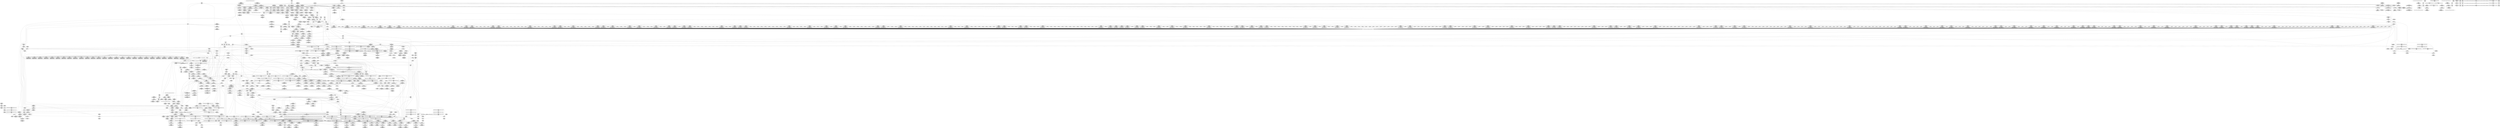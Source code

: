 digraph {
	CE0x5491e00 [shape=record,shape=Mrecord,label="{CE0x5491e00|__aa_current_profile:call4|security/apparmor/include/context.h,138|*SummSource*}"]
	CE0x54abad0 [shape=record,shape=Mrecord,label="{CE0x54abad0|80:_i64,_:_CRE_1618,1619_}"]
	CE0x5478240 [shape=record,shape=Mrecord,label="{CE0x5478240|i32_4|*Constant*}"]
	CE0x542ff20 [shape=record,shape=Mrecord,label="{CE0x542ff20|apparmor_path_chown:tmp1|*SummSink*}"]
	CE0x54521c0 [shape=record,shape=Mrecord,label="{CE0x54521c0|0:_i16,_4:_i32,_8:_i16,_40:_%struct.super_block*,_72:_i32,_:_SCMRE_0,4_|*MultipleSource*|security/apparmor/lsm.c,357|security/apparmor/lsm.c, 357}"]
	CE0x54ca690 [shape=record,shape=Mrecord,label="{CE0x54ca690|__aa_current_profile:entry}"]
	CE0x54fc400 [shape=record,shape=Mrecord,label="{CE0x54fc400|aa_cred_profile:tmp30|security/apparmor/include/context.h,100}"]
	CE0x54b68e0 [shape=record,shape=Mrecord,label="{CE0x54b68e0|aa_cred_profile:lnot3|security/apparmor/include/context.h,100|*SummSource*}"]
	CE0x54c0b80 [shape=record,shape=Mrecord,label="{CE0x54c0b80|aa_path_perm:op|Function::aa_path_perm&Arg::op::|*SummSink*}"]
	CE0x543a2c0 [shape=record,shape=Mrecord,label="{CE0x543a2c0|72:_%struct.hlist_bl_node**,_80:_%struct.dentry*,_104:_%struct.inode*,_:_CRE_104,112_|*MultipleSource*|security/apparmor/lsm.c,357|*LoadInst*|security/apparmor/lsm.c,357}"]
	CE0x5474e50 [shape=record,shape=Mrecord,label="{CE0x5474e50|apparmor_path_chown:d_inode4|security/apparmor/lsm.c,358|*SummSink*}"]
	CE0x5475460 [shape=record,shape=Mrecord,label="{CE0x5475460|apparmor_path_chown:tmp7|security/apparmor/lsm.c,358|*SummSource*}"]
	CE0x54856d0 [shape=record,shape=Mrecord,label="{CE0x54856d0|common_perm:call1|security/apparmor/lsm.c,170|*SummSource*}"]
	CE0x5459490 [shape=record,shape=Mrecord,label="{CE0x5459490|COLLAPSED:_GCMRE___llvm_gcov_ctr112_internal_global_2_x_i64_zeroinitializer:_elem_0:default:}"]
	CE0x54afd60 [shape=record,shape=Mrecord,label="{CE0x54afd60|80:_i64,_:_CRE_1681,1682_}"]
	CE0x5489690 [shape=record,shape=Mrecord,label="{CE0x5489690|_ret_i32_%error.0,_!dbg_!15483|security/apparmor/lsm.c,172|*SummSink*}"]
	CE0x546b280 [shape=record,shape=Mrecord,label="{CE0x546b280|GLOBAL:__llvm_gcov_ctr57|Global_var:__llvm_gcov_ctr57|*SummSource*}"]
	CE0x54c5ee0 [shape=record,shape=Mrecord,label="{CE0x54c5ee0|mediated_filesystem:lnot|security/apparmor/include/apparmor.h,117|*SummSource*}"]
	CE0x5515820 [shape=record,shape=Mrecord,label="{CE0x5515820|aa_cred_profile:tmp8|security/apparmor/include/context.h,100|*SummSink*}"]
	CE0x548fce0 [shape=record,shape=Mrecord,label="{CE0x548fce0|get_current:entry|*SummSource*}"]
	CE0x54a0d90 [shape=record,shape=Mrecord,label="{CE0x54a0d90|80:_i64,_:_CRE_1215,1216_}"]
	CE0x5498970 [shape=record,shape=Mrecord,label="{CE0x5498970|__aa_current_profile:tmp8|security/apparmor/include/context.h,138|*SummSink*}"]
	CE0x549db10 [shape=record,shape=Mrecord,label="{CE0x549db10|80:_i64,_:_CRE_617,618_}"]
	CE0x54d3ad0 [shape=record,shape=Mrecord,label="{CE0x54d3ad0|COLLAPSED:_GCMRE___llvm_gcov_ctr58_internal_global_11_x_i64_zeroinitializer:_elem_0:default:}"]
	CE0x54b3410 [shape=record,shape=Mrecord,label="{CE0x54b3410|80:_i64,_:_CRE_1876,1877_}"]
	CE0x54d9380 [shape=record,shape=Mrecord,label="{CE0x54d9380|44:_i32,_48:_i16,_128:_i8*,_:_SCMRE_104,112_|*MultipleSource*|Function::aa_cred_profile&Arg::cred::|security/apparmor/include/context.h,138|security/apparmor/include/context.h,99}"]
	CE0x5515d30 [shape=record,shape=Mrecord,label="{CE0x5515d30|aa_cred_profile:lor.rhs|*SummSink*}"]
	CE0x5437380 [shape=record,shape=Mrecord,label="{CE0x5437380|apparmor_path_chown:bb|*SummSource*}"]
	CE0x5480150 [shape=record,shape=Mrecord,label="{CE0x5480150|80:_i64,_:_CRE_24,32_|*MultipleSource*|security/apparmor/include/apparmor.h,117|*LoadInst*|security/apparmor/include/apparmor.h,117}"]
	CE0x54b3a10 [shape=record,shape=Mrecord,label="{CE0x54b3a10|80:_i64,_:_CRE_1896,1904_|*MultipleSource*|security/apparmor/include/apparmor.h,117|*LoadInst*|security/apparmor/include/apparmor.h,117}"]
	CE0x54a9610 [shape=record,shape=Mrecord,label="{CE0x54a9610|80:_i64,_:_CRE_1362,1363_}"]
	CE0x551b9f0 [shape=record,shape=Mrecord,label="{CE0x551b9f0|aa_cred_profile:expval|security/apparmor/include/context.h,100|*SummSource*}"]
	CE0x54979d0 [shape=record,shape=Mrecord,label="{CE0x54979d0|44:_i32,_48:_i16,_128:_i8*,_:_SCMRE_136,144_|*MultipleSource*|Function::aa_cred_profile&Arg::cred::|security/apparmor/include/context.h,138|security/apparmor/include/context.h,99}"]
	CE0x5462fe0 [shape=record,shape=Mrecord,label="{CE0x5462fe0|aa_cred_profile:tmp17|security/apparmor/include/context.h,100|*SummSource*}"]
	CE0x5495da0 [shape=record,shape=Mrecord,label="{CE0x5495da0|80:_i64,_:_CRE_438,439_}"]
	CE0x5462620 [shape=record,shape=Mrecord,label="{CE0x5462620|aa_cred_profile:tmp15|security/apparmor/include/context.h,100|*SummSink*}"]
	CE0x54c5330 [shape=record,shape=Mrecord,label="{CE0x54c5330|mediated_filesystem:tobool|security/apparmor/include/apparmor.h,117}"]
	CE0x5493260 [shape=record,shape=Mrecord,label="{CE0x5493260|_ret_%struct.aa_profile*_%tmp34,_!dbg_!15510|security/apparmor/include/context.h,101|*SummSink*}"]
	CE0x546a060 [shape=record,shape=Mrecord,label="{CE0x546a060|80:_i64,_:_CRE_430,431_}"]
	CE0x5459cb0 [shape=record,shape=Mrecord,label="{CE0x5459cb0|__aa_current_profile:do.body}"]
	CE0x54a20b0 [shape=record,shape=Mrecord,label="{CE0x54a20b0|80:_i64,_:_CRE_1233,1234_}"]
	CE0x54807d0 [shape=record,shape=Mrecord,label="{CE0x54807d0|80:_i64,_:_CRE_56,64_|*MultipleSource*|security/apparmor/include/apparmor.h,117|*LoadInst*|security/apparmor/include/apparmor.h,117}"]
	CE0x549c3b0 [shape=record,shape=Mrecord,label="{CE0x549c3b0|80:_i64,_:_CRE_595,596_}"]
	CE0x54c46b0 [shape=record,shape=Mrecord,label="{CE0x54c46b0|GLOBAL:current_task|Global_var:current_task}"]
	CE0x54d7ef0 [shape=record,shape=Mrecord,label="{CE0x54d7ef0|i32_22|*Constant*|*SummSource*}"]
	CE0x549e060 [shape=record,shape=Mrecord,label="{CE0x549e060|80:_i64,_:_CRE_622,623_}"]
	CE0x54627e0 [shape=record,shape=Mrecord,label="{CE0x54627e0|aa_cred_profile:tmp16|security/apparmor/include/context.h,100}"]
	CE0x549a270 [shape=record,shape=Mrecord,label="{CE0x549a270|80:_i64,_:_CRE_563,564_}"]
	CE0x54be480 [shape=record,shape=Mrecord,label="{CE0x54be480|aa_cred_profile:tmp24|security/apparmor/include/context.h,100|*SummSource*}"]
	CE0x549f730 [shape=record,shape=Mrecord,label="{CE0x549f730|80:_i64,_:_CRE_696,704_|*MultipleSource*|security/apparmor/include/apparmor.h,117|*LoadInst*|security/apparmor/include/apparmor.h,117}"]
	CE0x5430ee0 [shape=record,shape=Mrecord,label="{CE0x5430ee0|COLLAPSED:_GCMRE___llvm_gcov_ctr84_internal_global_6_x_i64_zeroinitializer:_elem_0:default:}"]
	CE0x54c8420 [shape=record,shape=Mrecord,label="{CE0x54c8420|common_perm:if.then}"]
	CE0x549da00 [shape=record,shape=Mrecord,label="{CE0x549da00|80:_i64,_:_CRE_616,617_}"]
	CE0x54b4610 [shape=record,shape=Mrecord,label="{CE0x54b4610|80:_i64,_:_CRE_2120,2248_|*MultipleSource*|security/apparmor/include/apparmor.h,117|*LoadInst*|security/apparmor/include/apparmor.h,117}"]
	CE0x5440ce0 [shape=record,shape=Mrecord,label="{CE0x5440ce0|__aa_current_profile:tmp10|security/apparmor/include/context.h,138}"]
	CE0x5479930 [shape=record,shape=Mrecord,label="{CE0x5479930|i32_11|*Constant*}"]
	CE0x54a8400 [shape=record,shape=Mrecord,label="{CE0x54a8400|80:_i64,_:_CRE_1345,1346_}"]
	CE0x5486bb0 [shape=record,shape=Mrecord,label="{CE0x5486bb0|apparmor_path_chown:tmp18|security/apparmor/lsm.c,364|*SummSink*}"]
	CE0x550c270 [shape=record,shape=Mrecord,label="{CE0x550c270|%struct.aa_profile*_null|*Constant*|*SummSink*}"]
	CE0x54759a0 [shape=record,shape=Mrecord,label="{CE0x54759a0|80:_i64,_:_CRE_455,456_}"]
	CE0x548df70 [shape=record,shape=Mrecord,label="{CE0x548df70|i8*_getelementptr_inbounds_(_36_x_i8_,_36_x_i8_*_.str12,_i32_0,_i32_0)|*Constant*|*SummSource*}"]
	CE0x549e280 [shape=record,shape=Mrecord,label="{CE0x549e280|80:_i64,_:_CRE_624,625_}"]
	CE0x5481c90 [shape=record,shape=Mrecord,label="{CE0x5481c90|80:_i64,_:_CRE_144,152_|*MultipleSource*|security/apparmor/include/apparmor.h,117|*LoadInst*|security/apparmor/include/apparmor.h,117}"]
	CE0x54624a0 [shape=record,shape=Mrecord,label="{CE0x54624a0|aa_cred_profile:tmp15|security/apparmor/include/context.h,100|*SummSource*}"]
	CE0x5496c80 [shape=record,shape=Mrecord,label="{CE0x5496c80|80:_i64,_:_CRE_452,453_}"]
	CE0x547b350 [shape=record,shape=Mrecord,label="{CE0x547b350|GLOBAL:mediated_filesystem|*Constant*|*SummSource*}"]
	CE0x54676a0 [shape=record,shape=Mrecord,label="{CE0x54676a0|80:_i64,_:_CRE_392,393_}"]
	CE0x549a5f0 [shape=record,shape=Mrecord,label="{CE0x549a5f0|80:_i64,_:_CRE_567,568_}"]
	CE0x54fd030 [shape=record,shape=Mrecord,label="{CE0x54fd030|i64*_getelementptr_inbounds_(_16_x_i64_,_16_x_i64_*___llvm_gcov_ctr46,_i64_0,_i64_15)|*Constant*|*SummSource*}"]
	CE0x5473070 [shape=record,shape=Mrecord,label="{CE0x5473070|i32_4|*Constant*|*SummSource*}"]
	CE0x54899f0 [shape=record,shape=Mrecord,label="{CE0x54899f0|apparmor_path_chown:retval.0}"]
	CE0x54c3dc0 [shape=record,shape=Mrecord,label="{CE0x54c3dc0|common_perm:tmp10|security/apparmor/lsm.c,172|*SummSink*}"]
	CE0x5515a00 [shape=record,shape=Mrecord,label="{CE0x5515a00|aa_cred_profile:tmp9|security/apparmor/include/context.h,100}"]
	CE0x5487e30 [shape=record,shape=Mrecord,label="{CE0x5487e30|i32_13|*Constant*|*SummSink*}"]
	CE0x54b35d0 [shape=record,shape=Mrecord,label="{CE0x54b35d0|80:_i64,_:_CRE_1878,1879_}"]
	CE0x54a3e70 [shape=record,shape=Mrecord,label="{CE0x54a3e70|80:_i64,_:_CRE_1261,1262_}"]
	CE0x54c6bb0 [shape=record,shape=Mrecord,label="{CE0x54c6bb0|__aa_current_profile:tmp7|security/apparmor/include/context.h,138|*SummSink*}"]
	CE0x54ada50 [shape=record,shape=Mrecord,label="{CE0x54ada50|80:_i64,_:_CRE_1648,1649_}"]
	CE0x5498900 [shape=record,shape=Mrecord,label="{CE0x5498900|__aa_current_profile:tobool1|security/apparmor/include/context.h,138}"]
	CE0x548f2d0 [shape=record,shape=Mrecord,label="{CE0x548f2d0|__aa_current_profile:call3|security/apparmor/include/context.h,138|*SummSink*}"]
	CE0x54ca2f0 [shape=record,shape=Mrecord,label="{CE0x54ca2f0|aa_cred_profile:do.cond}"]
	CE0x5473820 [shape=record,shape=Mrecord,label="{CE0x5473820|apparmor_path_chown:tmp15|security/apparmor/lsm.c,362|*SummSink*}"]
	CE0x54ca420 [shape=record,shape=Mrecord,label="{CE0x54ca420|aa_cred_profile:do.cond|*SummSource*}"]
	CE0x54d7520 [shape=record,shape=Mrecord,label="{CE0x54d7520|get_current:tmp4|./arch/x86/include/asm/current.h,14|*SummSource*}"]
	CE0x5455010 [shape=record,shape=Mrecord,label="{CE0x5455010|i64*_getelementptr_inbounds_(_2_x_i64_,_2_x_i64_*___llvm_gcov_ctr55,_i64_0,_i64_1)|*Constant*}"]
	CE0x5493e30 [shape=record,shape=Mrecord,label="{CE0x5493e30|__aa_current_profile:tmp18|security/apparmor/include/context.h,138|*SummSource*}"]
	CE0x54b1ca0 [shape=record,shape=Mrecord,label="{CE0x54b1ca0|80:_i64,_:_CRE_1800,1804_|*MultipleSource*|security/apparmor/include/apparmor.h,117|*LoadInst*|security/apparmor/include/apparmor.h,117}"]
	CE0x5464ca0 [shape=record,shape=Mrecord,label="{CE0x5464ca0|aa_cred_profile:tobool1|security/apparmor/include/context.h,100}"]
	CE0x54d7d80 [shape=record,shape=Mrecord,label="{CE0x54d7d80|i32_22|*Constant*|*SummSink*}"]
	CE0x54b0910 [shape=record,shape=Mrecord,label="{CE0x54b0910|80:_i64,_:_CRE_1712,1720_|*MultipleSource*|security/apparmor/include/apparmor.h,117|*LoadInst*|security/apparmor/include/apparmor.h,117}"]
	CE0x54d77e0 [shape=record,shape=Mrecord,label="{CE0x54d77e0|get_current:tmp|*SummSource*}"]
	CE0x549af80 [shape=record,shape=Mrecord,label="{CE0x549af80|80:_i64,_:_CRE_576,577_}"]
	CE0x54a5080 [shape=record,shape=Mrecord,label="{CE0x54a5080|80:_i64,_:_CRE_1278,1279_}"]
	CE0x54c1530 [shape=record,shape=Mrecord,label="{CE0x54c1530|aa_path_perm:path|Function::aa_path_perm&Arg::path::|*SummSink*}"]
	CE0x5499750 [shape=record,shape=Mrecord,label="{CE0x5499750|80:_i64,_:_CRE_536,540_|*MultipleSource*|security/apparmor/include/apparmor.h,117|*LoadInst*|security/apparmor/include/apparmor.h,117}"]
	CE0x549b3c0 [shape=record,shape=Mrecord,label="{CE0x549b3c0|80:_i64,_:_CRE_580,581_}"]
	CE0x54a5d10 [shape=record,shape=Mrecord,label="{CE0x54a5d10|80:_i64,_:_CRE_1308,1309_}"]
	CE0x5472ef0 [shape=record,shape=Mrecord,label="{CE0x5472ef0|i32_2|*Constant*|*SummSource*}"]
	CE0x54a7b80 [shape=record,shape=Mrecord,label="{CE0x54a7b80|80:_i64,_:_CRE_1337,1338_}"]
	CE0x5466530 [shape=record,shape=Mrecord,label="{CE0x5466530|80:_i64,_:_CRE_320,328_|*MultipleSource*|security/apparmor/include/apparmor.h,117|*LoadInst*|security/apparmor/include/apparmor.h,117}"]
	CE0x547f290 [shape=record,shape=Mrecord,label="{CE0x547f290|mediated_filesystem:s_flags|security/apparmor/include/apparmor.h,117|*SummSource*}"]
	CE0x549c190 [shape=record,shape=Mrecord,label="{CE0x549c190|80:_i64,_:_CRE_593,594_}"]
	CE0x54e1a20 [shape=record,shape=Mrecord,label="{CE0x54e1a20|__aa_current_profile:tmp16|security/apparmor/include/context.h,138|*SummSource*}"]
	CE0x54684c0 [shape=record,shape=Mrecord,label="{CE0x54684c0|80:_i64,_:_CRE_404,405_}"]
	CE0x5472d40 [shape=record,shape=Mrecord,label="{CE0x5472d40|apparmor_path_chown:tmp3|security/apparmor/lsm.c,357|*SummSource*}"]
	CE0x54c0c90 [shape=record,shape=Mrecord,label="{CE0x54c0c90|aa_path_perm:profile|Function::aa_path_perm&Arg::profile::}"]
	CE0x5482a20 [shape=record,shape=Mrecord,label="{CE0x5482a20|80:_i64,_:_CRE_208,216_|*MultipleSource*|security/apparmor/include/apparmor.h,117|*LoadInst*|security/apparmor/include/apparmor.h,117}"]
	CE0x54b71f0 [shape=record,shape=Mrecord,label="{CE0x54b71f0|aa_cred_profile:conv|security/apparmor/include/context.h,100}"]
	CE0x54a7c90 [shape=record,shape=Mrecord,label="{CE0x54a7c90|80:_i64,_:_CRE_1338,1339_}"]
	CE0x5474ae0 [shape=record,shape=Mrecord,label="{CE0x5474ae0|apparmor_path_chown:tmp9|*LoadInst*|security/apparmor/lsm.c,361|*SummSink*}"]
	CE0x55005d0 [shape=record,shape=Mrecord,label="{CE0x55005d0|aa_cred_profile:tmp34|security/apparmor/include/context.h,101}"]
	CE0x5474810 [shape=record,shape=Mrecord,label="{CE0x5474810|apparmor_path_chown:tmp6|*LoadInst*|security/apparmor/lsm.c,358|*SummSource*}"]
	CE0x5496d90 [shape=record,shape=Mrecord,label="{CE0x5496d90|80:_i64,_:_CRE_453,454_}"]
	CE0x54c2d10 [shape=record,shape=Mrecord,label="{CE0x54c2d10|common_perm:error.0|*SummSource*}"]
	CE0x5482830 [shape=record,shape=Mrecord,label="{CE0x5482830|80:_i64,_:_CRE_200,204_|*MultipleSource*|security/apparmor/include/apparmor.h,117|*LoadInst*|security/apparmor/include/apparmor.h,117}"]
	CE0x54a0ea0 [shape=record,shape=Mrecord,label="{CE0x54a0ea0|80:_i64,_:_CRE_1216,1217_}"]
	CE0x5456670 [shape=record,shape=Mrecord,label="{CE0x5456670|apparmor_path_chown:uid.coerce|Function::apparmor_path_chown&Arg::uid.coerce::|*SummSink*}"]
	CE0x54939d0 [shape=record,shape=Mrecord,label="{CE0x54939d0|__aa_current_profile:tmp17|security/apparmor/include/context.h,138}"]
	CE0x549a920 [shape=record,shape=Mrecord,label="{CE0x549a920|80:_i64,_:_CRE_570,571_}"]
	CE0x547c550 [shape=record,shape=Mrecord,label="{CE0x547c550|GLOBAL:__llvm_gcov_ctr84|Global_var:__llvm_gcov_ctr84|*SummSource*}"]
	CE0x54dae20 [shape=record,shape=Mrecord,label="{CE0x54dae20|0:_%struct.aa_profile*,_:_CMRE_0,8_|*MultipleSource*|security/apparmor/include/context.h,99|*LoadInst*|security/apparmor/include/context.h,99|security/apparmor/include/context.h,100}"]
	CE0x5451c70 [shape=record,shape=Mrecord,label="{CE0x5451c70|apparmor_path_chown:uid.coerce|Function::apparmor_path_chown&Arg::uid.coerce::|*SummSource*}"]
	CE0x54db8b0 [shape=record,shape=Mrecord,label="{CE0x54db8b0|__aa_current_profile:do.end|*SummSource*}"]
	CE0x54a31b0 [shape=record,shape=Mrecord,label="{CE0x54a31b0|80:_i64,_:_CRE_1249,1250_}"]
	CE0x5466150 [shape=record,shape=Mrecord,label="{CE0x5466150|80:_i64,_:_CRE_304,312_|*MultipleSource*|security/apparmor/include/apparmor.h,117|*LoadInst*|security/apparmor/include/apparmor.h,117}"]
	CE0x54fe000 [shape=record,shape=Mrecord,label="{CE0x54fe000|aa_cred_profile:tmp33|security/apparmor/include/context.h,101|*SummSink*}"]
	CE0x5430410 [shape=record,shape=Mrecord,label="{CE0x5430410|apparmor_path_chown:if.then}"]
	CE0x549e4a0 [shape=record,shape=Mrecord,label="{CE0x549e4a0|80:_i64,_:_CRE_626,627_}"]
	CE0x5447bf0 [shape=record,shape=Mrecord,label="{CE0x5447bf0|0:_i32,_:_SCM_0,4_|*MultipleSource*|security/apparmor/lsm.c, 355}"]
	CE0x5517620 [shape=record,shape=Mrecord,label="{CE0x5517620|i64*_getelementptr_inbounds_(_16_x_i64_,_16_x_i64_*___llvm_gcov_ctr46,_i64_0,_i64_8)|*Constant*|*SummSink*}"]
	CE0x551b670 [shape=record,shape=Mrecord,label="{CE0x551b670|GLOBAL:llvm.expect.i64|*Constant*|*SummSource*}"]
	CE0x54db390 [shape=record,shape=Mrecord,label="{CE0x54db390|aa_cred_profile:lor.end|*SummSink*}"]
	CE0x54b06f0 [shape=record,shape=Mrecord,label="{CE0x54b06f0|80:_i64,_:_CRE_1704,1712_|*MultipleSource*|security/apparmor/include/apparmor.h,117|*LoadInst*|security/apparmor/include/apparmor.h,117}"]
	CE0x5498f90 [shape=record,shape=Mrecord,label="{CE0x5498f90|80:_i64,_:_CRE_496,504_|*MultipleSource*|security/apparmor/include/apparmor.h,117|*LoadInst*|security/apparmor/include/apparmor.h,117}"]
	CE0x5515e80 [shape=record,shape=Mrecord,label="{CE0x5515e80|44:_i32,_48:_i16,_128:_i8*,_:_SCMRE_48,52_|*MultipleSource*|Function::aa_cred_profile&Arg::cred::|security/apparmor/include/context.h,138|security/apparmor/include/context.h,99}"]
	CE0x5438860 [shape=record,shape=Mrecord,label="{CE0x5438860|apparmor_path_chown:tmp14|security/apparmor/lsm.c,361|*SummSink*}"]
	CE0x54818b0 [shape=record,shape=Mrecord,label="{CE0x54818b0|80:_i64,_:_CRE_132,136_|*MultipleSource*|security/apparmor/include/apparmor.h,117|*LoadInst*|security/apparmor/include/apparmor.h,117}"]
	CE0x549b5e0 [shape=record,shape=Mrecord,label="{CE0x549b5e0|80:_i64,_:_CRE_582,583_}"]
	CE0x5487f40 [shape=record,shape=Mrecord,label="{CE0x5487f40|common_perm:path|Function::common_perm&Arg::path::}"]
	CE0x5468b20 [shape=record,shape=Mrecord,label="{CE0x5468b20|80:_i64,_:_CRE_410,411_}"]
	CE0x54f9f90 [shape=record,shape=Mrecord,label="{CE0x54f9f90|get_current:tmp|*SummSink*}"]
	CE0x549a4e0 [shape=record,shape=Mrecord,label="{CE0x549a4e0|80:_i64,_:_CRE_566,567_}"]
	CE0x54dbde0 [shape=record,shape=Mrecord,label="{CE0x54dbde0|__aa_current_profile:bb}"]
	CE0x551b890 [shape=record,shape=Mrecord,label="{CE0x551b890|GLOBAL:llvm.expect.i64|*Constant*|*SummSink*}"]
	CE0x547bfa0 [shape=record,shape=Mrecord,label="{CE0x547bfa0|common_perm:cmp|security/apparmor/lsm.c,169}"]
	CE0x5457d30 [shape=record,shape=Mrecord,label="{CE0x5457d30|apparmor_path_chown:gid.coerce|Function::apparmor_path_chown&Arg::gid.coerce::|*SummSink*}"]
	CE0x54a70e0 [shape=record,shape=Mrecord,label="{CE0x54a70e0|80:_i64,_:_CRE_1327,1328_}"]
	CE0x54fb100 [shape=record,shape=Mrecord,label="{CE0x54fb100|get_current:tmp1|*SummSource*}"]
	CE0x551bcc0 [shape=record,shape=Mrecord,label="{CE0x551bcc0|aa_cred_profile:tobool4|security/apparmor/include/context.h,100|*SummSource*}"]
	CE0x5477c60 [shape=record,shape=Mrecord,label="{CE0x5477c60|apparmor_path_chown:tmp5|security/apparmor/lsm.c,357|*SummSink*}"]
	CE0x549f160 [shape=record,shape=Mrecord,label="{CE0x549f160|80:_i64,_:_CRE_664,672_|*MultipleSource*|security/apparmor/include/apparmor.h,117|*LoadInst*|security/apparmor/include/apparmor.h,117}"]
	CE0x547f9e0 [shape=record,shape=Mrecord,label="{CE0x547f9e0|80:_i64,_:_CRE_16,20_|*MultipleSource*|security/apparmor/include/apparmor.h,117|*LoadInst*|security/apparmor/include/apparmor.h,117}"]
	CE0x5488d00 [shape=record,shape=Mrecord,label="{CE0x5488d00|common_perm:mask|Function::common_perm&Arg::mask::}"]
	CE0x5497fe0 [shape=record,shape=Mrecord,label="{CE0x5497fe0|i64_1|*Constant*}"]
	CE0x54aff80 [shape=record,shape=Mrecord,label="{CE0x54aff80|80:_i64,_:_CRE_1683,1684_}"]
	CE0x551baf0 [shape=record,shape=Mrecord,label="{CE0x551baf0|aa_cred_profile:expval|security/apparmor/include/context.h,100|*SummSink*}"]
	CE0x549d4b0 [shape=record,shape=Mrecord,label="{CE0x549d4b0|80:_i64,_:_CRE_611,612_}"]
	CE0x547e450 [shape=record,shape=Mrecord,label="{CE0x547e450|apparmor_path_chown:dentry5|security/apparmor/lsm.c,361}"]
	CE0x5484c60 [shape=record,shape=Mrecord,label="{CE0x5484c60|common_perm:tmp7|security/apparmor/lsm.c,170|*SummSource*}"]
	CE0x54a23e0 [shape=record,shape=Mrecord,label="{CE0x54a23e0|80:_i64,_:_CRE_1236,1237_}"]
	CE0x54a2600 [shape=record,shape=Mrecord,label="{CE0x54a2600|80:_i64,_:_CRE_1238,1239_}"]
	CE0x54ab120 [shape=record,shape=Mrecord,label="{CE0x54ab120|80:_i64,_:_CRE_1596,1600_|*MultipleSource*|security/apparmor/include/apparmor.h,117|*LoadInst*|security/apparmor/include/apparmor.h,117}"]
	CE0x54a1c70 [shape=record,shape=Mrecord,label="{CE0x54a1c70|80:_i64,_:_CRE_1229,1230_}"]
	CE0x5488060 [shape=record,shape=Mrecord,label="{CE0x5488060|common_perm:op|Function::common_perm&Arg::op::}"]
	CE0x550c960 [shape=record,shape=Mrecord,label="{CE0x550c960|aa_cred_profile:lnot|security/apparmor/include/context.h,100}"]
	CE0x54aa3e0 [shape=record,shape=Mrecord,label="{CE0x54aa3e0|80:_i64,_:_CRE_1375,1376_}"]
	CE0x5480ff0 [shape=record,shape=Mrecord,label="{CE0x5480ff0|80:_i64,_:_CRE_96,104_|*MultipleSource*|security/apparmor/include/apparmor.h,117|*LoadInst*|security/apparmor/include/apparmor.h,117}"]
	CE0x54523d0 [shape=record,shape=Mrecord,label="{CE0x54523d0|i32_1|*Constant*|*SummSource*}"]
	CE0x54a9720 [shape=record,shape=Mrecord,label="{CE0x54a9720|80:_i64,_:_CRE_1363,1364_}"]
	CE0x54d27c0 [shape=record,shape=Mrecord,label="{CE0x54d27c0|aa_cred_profile:tmp1|*SummSink*}"]
	CE0x54b8b20 [shape=record,shape=Mrecord,label="{CE0x54b8b20|get_current:bb}"]
	"CONST[source:0(mediator),value:2(dynamic)][purpose:{object}][SnkIdx:3]"
	CE0x54de6b0 [shape=record,shape=Mrecord,label="{CE0x54de6b0|GLOBAL:current_task|Global_var:current_task|*SummSink*}"]
	CE0x54b31f0 [shape=record,shape=Mrecord,label="{CE0x54b31f0|80:_i64,_:_CRE_1874,1875_}"]
	CE0x54568e0 [shape=record,shape=Mrecord,label="{CE0x54568e0|mediated_filesystem:tmp1}"]
	CE0x5466720 [shape=record,shape=Mrecord,label="{CE0x5466720|80:_i64,_:_CRE_328,336_|*MultipleSource*|security/apparmor/include/apparmor.h,117|*LoadInst*|security/apparmor/include/apparmor.h,117}"]
	CE0x548d880 [shape=record,shape=Mrecord,label="{CE0x548d880|GLOBAL:lockdep_rcu_suspicious|*Constant*}"]
	CE0x54a3d60 [shape=record,shape=Mrecord,label="{CE0x54a3d60|80:_i64,_:_CRE_1260,1261_}"]
	CE0x54c5b30 [shape=record,shape=Mrecord,label="{CE0x54c5b30|i1_true|*Constant*|*SummSink*}"]
	CE0x54b6c20 [shape=record,shape=Mrecord,label="{CE0x54b6c20|aa_cred_profile:lnot.ext|security/apparmor/include/context.h,100}"]
	CE0x54ddc20 [shape=record,shape=Mrecord,label="{CE0x54ddc20|__aa_current_profile:if.end}"]
	CE0x54ac2f0 [shape=record,shape=Mrecord,label="{CE0x54ac2f0|80:_i64,_:_CRE_1626,1627_}"]
	CE0x54ad940 [shape=record,shape=Mrecord,label="{CE0x54ad940|80:_i64,_:_CRE_1647,1648_}"]
	CE0x54a90c0 [shape=record,shape=Mrecord,label="{CE0x54a90c0|80:_i64,_:_CRE_1357,1358_}"]
	CE0x54e0c80 [shape=record,shape=Mrecord,label="{CE0x54e0c80|i64*_getelementptr_inbounds_(_11_x_i64_,_11_x_i64_*___llvm_gcov_ctr58,_i64_0,_i64_8)|*Constant*|*SummSource*}"]
	CE0x54bf900 [shape=record,shape=Mrecord,label="{CE0x54bf900|aa_cred_profile:tmp26|security/apparmor/include/context.h,100|*SummSink*}"]
	CE0x550ce00 [shape=record,shape=Mrecord,label="{CE0x550ce00|aa_cred_profile:lnot|security/apparmor/include/context.h,100|*SummSink*}"]
	CE0x551cbd0 [shape=record,shape=Mrecord,label="{CE0x551cbd0|aa_cred_profile:tmp14|security/apparmor/include/context.h,100|*SummSink*}"]
	CE0x54a0fb0 [shape=record,shape=Mrecord,label="{CE0x54a0fb0|80:_i64,_:_CRE_1217,1218_}"]
	CE0x54db9c0 [shape=record,shape=Mrecord,label="{CE0x54db9c0|aa_cred_profile:do.body6}"]
	CE0x54daae0 [shape=record,shape=Mrecord,label="{CE0x54daae0|aa_cred_profile:profile|security/apparmor/include/context.h,100|*SummSource*}"]
	CE0x54a1610 [shape=record,shape=Mrecord,label="{CE0x54a1610|80:_i64,_:_CRE_1223,1224_}"]
	CE0x54dff70 [shape=record,shape=Mrecord,label="{CE0x54dff70|i1_true|*Constant*}"]
	CE0x5440270 [shape=record,shape=Mrecord,label="{CE0x5440270|apparmor_path_chown:tmp6|*LoadInst*|security/apparmor/lsm.c,358}"]
	CE0x54b37f0 [shape=record,shape=Mrecord,label="{CE0x54b37f0|80:_i64,_:_CRE_1880,1884_|*MultipleSource*|security/apparmor/include/apparmor.h,117|*LoadInst*|security/apparmor/include/apparmor.h,117}"]
	CE0x54dc110 [shape=record,shape=Mrecord,label="{CE0x54dc110|aa_cred_profile:tmp3|*SummSource*}"]
	CE0x5487590 [shape=record,shape=Mrecord,label="{CE0x5487590|GLOBAL:common_perm|*Constant*|*SummSink*}"]
	CE0x54ff950 [shape=record,shape=Mrecord,label="{CE0x54ff950|aa_cred_profile:tmp29|security/apparmor/include/context.h,100|*SummSink*}"]
	CE0x54fa420 [shape=record,shape=Mrecord,label="{CE0x54fa420|get_current:tmp1|*SummSink*}"]
	CE0x5469e40 [shape=record,shape=Mrecord,label="{CE0x5469e40|80:_i64,_:_CRE_428,429_}"]
	CE0x5436460 [shape=record,shape=Mrecord,label="{CE0x5436460|i64*_getelementptr_inbounds_(_6_x_i64_,_6_x_i64_*___llvm_gcov_ctr84,_i64_0,_i64_3)|*Constant*|*SummSink*}"]
	CE0x5494c40 [shape=record,shape=Mrecord,label="{CE0x5494c40|__aa_current_profile:tmp19|security/apparmor/include/context.h,138|*SummSource*}"]
	CE0x54da5f0 [shape=record,shape=Mrecord,label="{CE0x54da5f0|aa_cred_profile:tmp11|security/apparmor/include/context.h,100|*SummSink*}"]
	CE0x548a8f0 [shape=record,shape=Mrecord,label="{CE0x548a8f0|mediated_filesystem:tmp3|*SummSource*}"]
	CE0x54a8840 [shape=record,shape=Mrecord,label="{CE0x54a8840|80:_i64,_:_CRE_1349,1350_}"]
	CE0x5438f90 [shape=record,shape=Mrecord,label="{CE0x5438f90|apparmor_path_chown:tmp14|security/apparmor/lsm.c,361}"]
	CE0x549e7d0 [shape=record,shape=Mrecord,label="{CE0x549e7d0|80:_i64,_:_CRE_629,630_}"]
	CE0x5463fe0 [shape=record,shape=Mrecord,label="{CE0x5463fe0|aa_cred_profile:tmp18|security/apparmor/include/context.h,100}"]
	CE0x5491ed0 [shape=record,shape=Mrecord,label="{CE0x5491ed0|__aa_current_profile:call4|security/apparmor/include/context.h,138|*SummSink*}"]
	CE0x54fe820 [shape=record,shape=Mrecord,label="{CE0x54fe820|aa_cred_profile:tmp29|security/apparmor/include/context.h,100|*SummSource*}"]
	CE0x544aeb0 [shape=record,shape=Mrecord,label="{CE0x544aeb0|__aa_current_profile:tmp6|security/apparmor/include/context.h,138|*SummSource*}"]
	CE0x5472e80 [shape=record,shape=Mrecord,label="{CE0x5472e80|i32_2|*Constant*|*SummSink*}"]
	CE0x54df820 [shape=record,shape=Mrecord,label="{CE0x54df820|__aa_current_profile:tmp13|security/apparmor/include/context.h,138|*SummSink*}"]
	CE0x54b02b0 [shape=record,shape=Mrecord,label="{CE0x54b02b0|80:_i64,_:_CRE_1686,1687_}"]
	CE0x54520e0 [shape=record,shape=Mrecord,label="{CE0x54520e0|get_current:tmp2|*SummSink*}"]
	CE0x54670d0 [shape=record,shape=Mrecord,label="{CE0x54670d0|80:_i64,_:_CRE_368,372_|*MultipleSource*|security/apparmor/include/apparmor.h,117|*LoadInst*|security/apparmor/include/apparmor.h,117}"]
	CE0x5509060 [shape=record,shape=Mrecord,label="{CE0x5509060|44:_i32,_48:_i16,_128:_i8*,_:_SCMRE_44,48_|*MultipleSource*|Function::aa_cred_profile&Arg::cred::|security/apparmor/include/context.h,138|security/apparmor/include/context.h,99}"]
	CE0x542fdd0 [shape=record,shape=Mrecord,label="{CE0x542fdd0|i64_1|*Constant*|*SummSource*}"]
	CE0x54d3e10 [shape=record,shape=Mrecord,label="{CE0x54d3e10|aa_cred_profile:do.end10|*SummSink*}"]
	CE0x54c6d70 [shape=record,shape=Mrecord,label="{CE0x54c6d70|GLOBAL:__aa_current_profile.__warned|Global_var:__aa_current_profile.__warned}"]
	CE0x54bb930 [shape=record,shape=Mrecord,label="{CE0x54bb930|i64*_getelementptr_inbounds_(_16_x_i64_,_16_x_i64_*___llvm_gcov_ctr46,_i64_0,_i64_4)|*Constant*|*SummSource*}"]
	CE0x5482450 [shape=record,shape=Mrecord,label="{CE0x5482450|80:_i64,_:_CRE_184,188_|*MultipleSource*|security/apparmor/include/apparmor.h,117|*LoadInst*|security/apparmor/include/apparmor.h,117}"]
	CE0x5517de0 [shape=record,shape=Mrecord,label="{CE0x5517de0|aa_cred_profile:tmp21|security/apparmor/include/context.h,100}"]
	"CONST[source:0(mediator),value:2(dynamic)][purpose:{subject}][SrcIdx:5]"
	CE0x5440b60 [shape=record,shape=Mrecord,label="{CE0x5440b60|i64_5|*Constant*|*SummSink*}"]
	CE0x54d6590 [shape=record,shape=Mrecord,label="{CE0x54d6590|aa_cred_profile:bb}"]
	CE0x54b8210 [shape=record,shape=Mrecord,label="{CE0x54b8210|aa_cred_profile:do.end8|*SummSource*}"]
	CE0x54aea40 [shape=record,shape=Mrecord,label="{CE0x54aea40|80:_i64,_:_CRE_1663,1664_}"]
	CE0x54b4800 [shape=record,shape=Mrecord,label="{CE0x54b4800|80:_i64,_:_CRE_2248,2256_|*MultipleSource*|security/apparmor/include/apparmor.h,117|*LoadInst*|security/apparmor/include/apparmor.h,117}"]
	CE0x54b6a60 [shape=record,shape=Mrecord,label="{CE0x54b6a60|aa_cred_profile:lnot3|security/apparmor/include/context.h,100|*SummSink*}"]
	CE0x54c57d0 [shape=record,shape=Mrecord,label="{CE0x54c57d0|mediated_filesystem:tobool|security/apparmor/include/apparmor.h,117|*SummSink*}"]
	CE0x5499560 [shape=record,shape=Mrecord,label="{CE0x5499560|80:_i64,_:_CRE_528,536_|*MultipleSource*|security/apparmor/include/apparmor.h,117|*LoadInst*|security/apparmor/include/apparmor.h,117}"]
	CE0x54a8c80 [shape=record,shape=Mrecord,label="{CE0x54a8c80|80:_i64,_:_CRE_1353,1354_}"]
	CE0x54a00e0 [shape=record,shape=Mrecord,label="{CE0x54a00e0|80:_i64,_:_CRE_880,896_|*MultipleSource*|security/apparmor/include/apparmor.h,117|*LoadInst*|security/apparmor/include/apparmor.h,117}"]
	CE0x5495190 [shape=record,shape=Mrecord,label="{CE0x5495190|__aa_current_profile:tmp20|security/apparmor/include/context.h,138|*SummSource*}"]
	CE0x5440a00 [shape=record,shape=Mrecord,label="{CE0x5440a00|i64_5|*Constant*|*SummSource*}"]
	CE0x549f920 [shape=record,shape=Mrecord,label="{CE0x549f920|80:_i64,_:_CRE_704,708_|*MultipleSource*|security/apparmor/include/apparmor.h,117|*LoadInst*|security/apparmor/include/apparmor.h,117}"]
	CE0x549fef0 [shape=record,shape=Mrecord,label="{CE0x549fef0|80:_i64,_:_CRE_736,880_|*MultipleSource*|security/apparmor/include/apparmor.h,117|*LoadInst*|security/apparmor/include/apparmor.h,117}"]
	CE0x547d9f0 [shape=record,shape=Mrecord,label="{CE0x547d9f0|apparmor_path_chown:i_mode|security/apparmor/lsm.c,358|*SummSink*}"]
	CE0x549bc40 [shape=record,shape=Mrecord,label="{CE0x549bc40|80:_i64,_:_CRE_588,589_}"]
	CE0x54c5060 [shape=record,shape=Mrecord,label="{CE0x54c5060|mediated_filesystem:and|security/apparmor/include/apparmor.h,117|*SummSink*}"]
	CE0x5457c00 [shape=record,shape=Mrecord,label="{CE0x5457c00|mediated_filesystem:tmp|*SummSink*}"]
	CE0x54a5dc0 [shape=record,shape=Mrecord,label="{CE0x54a5dc0|80:_i64,_:_CRE_1309,1310_}"]
	CE0x5495eb0 [shape=record,shape=Mrecord,label="{CE0x5495eb0|80:_i64,_:_CRE_439,440_}"]
	CE0x54404f0 [shape=record,shape=Mrecord,label="{CE0x54404f0|apparmor_path_chown:tmp6|*LoadInst*|security/apparmor/lsm.c,358|*SummSink*}"]
	CE0x54917e0 [shape=record,shape=Mrecord,label="{CE0x54917e0|__aa_current_profile:tmp21|security/apparmor/include/context.h,138|*SummSource*}"]
	CE0x54b3c30 [shape=record,shape=Mrecord,label="{CE0x54b3c30|80:_i64,_:_CRE_1904,1920_|*MultipleSource*|security/apparmor/include/apparmor.h,117|*LoadInst*|security/apparmor/include/apparmor.h,117}"]
	CE0x54d3ff0 [shape=record,shape=Mrecord,label="{CE0x54d3ff0|__aa_current_profile:call|security/apparmor/include/context.h,138}"]
	CE0x54c4800 [shape=record,shape=Mrecord,label="{CE0x54c4800|GLOBAL:current_task|Global_var:current_task|*SummSource*}"]
	CE0x54ad500 [shape=record,shape=Mrecord,label="{CE0x54ad500|80:_i64,_:_CRE_1643,1644_}"]
	CE0x54caf90 [shape=record,shape=Mrecord,label="{CE0x54caf90|common_perm:if.end}"]
	CE0x54d4880 [shape=record,shape=Mrecord,label="{CE0x54d4880|__aa_current_profile:tmp1|*SummSource*}"]
	CE0x54e1820 [shape=record,shape=Mrecord,label="{CE0x54e1820|__aa_current_profile:tmp16|security/apparmor/include/context.h,138}"]
	CE0x5517ad0 [shape=record,shape=Mrecord,label="{CE0x5517ad0|aa_cred_profile:tmp20|security/apparmor/include/context.h,100|*SummSink*}"]
	CE0x548b480 [shape=record,shape=Mrecord,label="{CE0x548b480|i32_8|*Constant*|*SummSink*}"]
	CE0x5493f30 [shape=record,shape=Mrecord,label="{CE0x5493f30|__aa_current_profile:tmp18|security/apparmor/include/context.h,138|*SummSink*}"]
	CE0x54fc9e0 [shape=record,shape=Mrecord,label="{CE0x54fc9e0|aa_cred_profile:tmp31|security/apparmor/include/context.h,100|*SummSource*}"]
	CE0x548e6e0 [shape=record,shape=Mrecord,label="{CE0x548e6e0|i32_138|*Constant*|*SummSink*}"]
	CE0x54ac730 [shape=record,shape=Mrecord,label="{CE0x54ac730|80:_i64,_:_CRE_1630,1631_}"]
	CE0x546ae10 [shape=record,shape=Mrecord,label="{CE0x546ae10|common_perm:tmp3|security/apparmor/lsm.c,169|*SummSink*}"]
	CE0x549c7f0 [shape=record,shape=Mrecord,label="{CE0x549c7f0|80:_i64,_:_CRE_599,600_}"]
	CE0x5489560 [shape=record,shape=Mrecord,label="{CE0x5489560|_ret_i32_%error.0,_!dbg_!15483|security/apparmor/lsm.c,172|*SummSource*}"]
	CE0x54c98a0 [shape=record,shape=Mrecord,label="{CE0x54c98a0|GLOBAL:__aa_current_profile|*Constant*|*SummSink*}"]
	CE0x5444e90 [shape=record,shape=Mrecord,label="{CE0x5444e90|common_perm:tmp4|security/apparmor/lsm.c,169|*SummSink*}"]
	CE0x551c9f0 [shape=record,shape=Mrecord,label="{CE0x551c9f0|i64_5|*Constant*}"]
	CE0x54d17a0 [shape=record,shape=Mrecord,label="{CE0x54d17a0|aa_cred_profile:tmp3}"]
	CE0x5469c20 [shape=record,shape=Mrecord,label="{CE0x5469c20|80:_i64,_:_CRE_426,427_}"]
	CE0x5497f50 [shape=record,shape=Mrecord,label="{CE0x5497f50|__aa_current_profile:tmp|*SummSink*}"]
	CE0x54cbdd0 [shape=record,shape=Mrecord,label="{CE0x54cbdd0|common_perm:mode|security/apparmor/lsm.c,169|*SummSink*}"]
	CE0x5500410 [shape=record,shape=Mrecord,label="{CE0x5500410|aa_cred_profile:profile11|security/apparmor/include/context.h,101|*SummSink*}"]
	CE0x548c6e0 [shape=record,shape=Mrecord,label="{CE0x548c6e0|apparmor_path_chown:tmp19|security/apparmor/lsm.c,365|*SummSink*}"]
	CE0x54cc760 [shape=record,shape=Mrecord,label="{CE0x54cc760|i64_0|*Constant*}"]
	CE0x5473d40 [shape=record,shape=Mrecord,label="{CE0x5473d40|apparmor_path_chown:tmp16|security/apparmor/lsm.c,362|*SummSink*}"]
	CE0x546be80 [shape=record,shape=Mrecord,label="{CE0x546be80|i64_2|*Constant*|*SummSource*}"]
	CE0x54a6750 [shape=record,shape=Mrecord,label="{CE0x54a6750|80:_i64,_:_CRE_1318,1319_}"]
	CE0x54ad720 [shape=record,shape=Mrecord,label="{CE0x54ad720|80:_i64,_:_CRE_1645,1646_}"]
	CE0x548b6c0 [shape=record,shape=Mrecord,label="{CE0x548b6c0|i32_10|*Constant*}"]
	CE0x5486ec0 [shape=record,shape=Mrecord,label="{CE0x5486ec0|apparmor_path_chown:call7|security/apparmor/lsm.c,364}"]
	CE0x54a7300 [shape=record,shape=Mrecord,label="{CE0x54a7300|80:_i64,_:_CRE_1329,1330_}"]
	CE0x547d160 [shape=record,shape=Mrecord,label="{CE0x547d160|i64_0|*Constant*|*SummSink*}"]
	CE0x548d9d0 [shape=record,shape=Mrecord,label="{CE0x548d9d0|GLOBAL:lockdep_rcu_suspicious|*Constant*|*SummSource*}"]
	CE0x55088b0 [shape=record,shape=Mrecord,label="{CE0x55088b0|%struct.aa_task_cxt*_null|*Constant*}"]
	CE0x54af700 [shape=record,shape=Mrecord,label="{CE0x54af700|80:_i64,_:_CRE_1675,1676_}"]
	CE0x54bae00 [shape=record,shape=Mrecord,label="{CE0x54bae00|i64*_getelementptr_inbounds_(_2_x_i64_,_2_x_i64_*___llvm_gcov_ctr112,_i64_0,_i64_0)|*Constant*}"]
	CE0x54559c0 [shape=record,shape=Mrecord,label="{CE0x54559c0|mediated_filesystem:tmp}"]
	CE0x548be40 [shape=record,shape=Mrecord,label="{CE0x548be40|mediated_filesystem:tmp4|*LoadInst*|security/apparmor/include/apparmor.h,117|*SummSink*}"]
	CE0x54df740 [shape=record,shape=Mrecord,label="{CE0x54df740|__aa_current_profile:tmp13|security/apparmor/include/context.h,138}"]
	CE0x54c3c90 [shape=record,shape=Mrecord,label="{CE0x54c3c90|common_perm:tmp10|security/apparmor/lsm.c,172|*SummSource*}"]
	CE0x54a3920 [shape=record,shape=Mrecord,label="{CE0x54a3920|80:_i64,_:_CRE_1256,1257_}"]
	CE0x54aa0b0 [shape=record,shape=Mrecord,label="{CE0x54aa0b0|80:_i64,_:_CRE_1372,1373_}"]
	CE0x5438bd0 [shape=record,shape=Mrecord,label="{CE0x5438bd0|apparmor_path_chown:if.then|*SummSource*}"]
	CE0x5475ef0 [shape=record,shape=Mrecord,label="{CE0x5475ef0|80:_i64,_:_CRE_460,461_}"]
	CE0x548f170 [shape=record,shape=Mrecord,label="{CE0x548f170|__aa_current_profile:call3|security/apparmor/include/context.h,138|*SummSource*}"]
	CE0x5444210 [shape=record,shape=Mrecord,label="{CE0x5444210|i64*_getelementptr_inbounds_(_2_x_i64_,_2_x_i64_*___llvm_gcov_ctr55,_i64_0,_i64_0)|*Constant*|*SummSource*}"]
	CE0x54ac950 [shape=record,shape=Mrecord,label="{CE0x54ac950|80:_i64,_:_CRE_1632,1633_}"]
	CE0x5485ca0 [shape=record,shape=Mrecord,label="{CE0x5485ca0|GLOBAL:aa_path_perm|*Constant*|*SummSource*}"]
	CE0x54b8300 [shape=record,shape=Mrecord,label="{CE0x54b8300|aa_cred_profile:do.end8|*SummSink*}"]
	CE0x54b7750 [shape=record,shape=Mrecord,label="{CE0x54b7750|GLOBAL:llvm.expect.i64|*Constant*}"]
	CE0x5441760 [shape=record,shape=Mrecord,label="{CE0x5441760|i64*_getelementptr_inbounds_(_16_x_i64_,_16_x_i64_*___llvm_gcov_ctr46,_i64_0,_i64_14)|*Constant*|*SummSink*}"]
	CE0x549e390 [shape=record,shape=Mrecord,label="{CE0x549e390|80:_i64,_:_CRE_625,626_}"]
	CE0x54a1720 [shape=record,shape=Mrecord,label="{CE0x54a1720|80:_i64,_:_CRE_1224,1225_}"]
	CE0x5457100 [shape=record,shape=Mrecord,label="{CE0x5457100|__aa_current_profile:tmp2|*SummSource*}"]
	CE0x543c8f0 [shape=record,shape=Mrecord,label="{CE0x543c8f0|i32_1|*Constant*|*SummSink*}"]
	CE0x54aab50 [shape=record,shape=Mrecord,label="{CE0x54aab50|80:_i64,_:_CRE_1568,1584_|*MultipleSource*|security/apparmor/include/apparmor.h,117|*LoadInst*|security/apparmor/include/apparmor.h,117}"]
	CE0x5477dd0 [shape=record,shape=Mrecord,label="{CE0x5477dd0|i64_4|*Constant*|*SummSource*}"]
	CE0x5482640 [shape=record,shape=Mrecord,label="{CE0x5482640|80:_i64,_:_CRE_192,200_|*MultipleSource*|security/apparmor/include/apparmor.h,117|*LoadInst*|security/apparmor/include/apparmor.h,117}"]
	CE0x5463690 [shape=record,shape=Mrecord,label="{CE0x5463690|i64*_getelementptr_inbounds_(_16_x_i64_,_16_x_i64_*___llvm_gcov_ctr46,_i64_0,_i64_7)|*Constant*|*SummSource*}"]
	CE0x54c2720 [shape=record,shape=Mrecord,label="{CE0x54c2720|_ret_i32_%call17,_!dbg_!15526|security/apparmor/file.c,307|*SummSource*}"]
	CE0x54fde40 [shape=record,shape=Mrecord,label="{CE0x54fde40|aa_cred_profile:tmp33|security/apparmor/include/context.h,101|*SummSource*}"]
	CE0x5495740 [shape=record,shape=Mrecord,label="{CE0x5495740|80:_i64,_:_CRE_432,433_}"]
	CE0x54beb10 [shape=record,shape=Mrecord,label="{CE0x54beb10|aa_cred_profile:tmp25|security/apparmor/include/context.h,100|*SummSink*}"]
	CE0x5463320 [shape=record,shape=Mrecord,label="{CE0x5463320|i64*_getelementptr_inbounds_(_16_x_i64_,_16_x_i64_*___llvm_gcov_ctr46,_i64_0,_i64_7)|*Constant*}"]
	CE0x54a2e80 [shape=record,shape=Mrecord,label="{CE0x54a2e80|80:_i64,_:_CRE_1246,1247_}"]
	CE0x549c6e0 [shape=record,shape=Mrecord,label="{CE0x549c6e0|80:_i64,_:_CRE_598,599_}"]
	CE0x54c63d0 [shape=record,shape=Mrecord,label="{CE0x54c63d0|common_perm:bb|*SummSource*}"]
	CE0x54bd1a0 [shape=record,shape=Mrecord,label="{CE0x54bd1a0|i32_100|*Constant*|*SummSource*}"]
	CE0x5445110 [shape=record,shape=Mrecord,label="{CE0x5445110|common_perm:tmp5|security/apparmor/lsm.c,169|*SummSource*}"]
	CE0x54bb440 [shape=record,shape=Mrecord,label="{CE0x54bb440|aa_cred_profile:tmp9|security/apparmor/include/context.h,100|*SummSink*}"]
	CE0x54a6860 [shape=record,shape=Mrecord,label="{CE0x54a6860|80:_i64,_:_CRE_1319,1320_}"]
	CE0x547d390 [shape=record,shape=Mrecord,label="{CE0x547d390|i64*_getelementptr_inbounds_(_6_x_i64_,_6_x_i64_*___llvm_gcov_ctr84,_i64_0,_i64_3)|*Constant*}"]
	CE0x547ee30 [shape=record,shape=Mrecord,label="{CE0x547ee30|apparmor_path_chown:d_inode6|security/apparmor/lsm.c,361}"]
	CE0x549b6f0 [shape=record,shape=Mrecord,label="{CE0x549b6f0|80:_i64,_:_CRE_583,584_}"]
	CE0x54773b0 [shape=record,shape=Mrecord,label="{CE0x54773b0|apparmor_path_chown:i_uid|security/apparmor/lsm.c,357}"]
	CE0x54d5a60 [shape=record,shape=Mrecord,label="{CE0x54d5a60|i64*_getelementptr_inbounds_(_11_x_i64_,_11_x_i64_*___llvm_gcov_ctr58,_i64_0,_i64_0)|*Constant*|*SummSource*}"]
	CE0x548fb80 [shape=record,shape=Mrecord,label="{CE0x548fb80|get_current:entry}"]
	CE0x54a4d50 [shape=record,shape=Mrecord,label="{CE0x54a4d50|80:_i64,_:_CRE_1275,1276_}"]
	CE0x54a6310 [shape=record,shape=Mrecord,label="{CE0x54a6310|80:_i64,_:_CRE_1314,1315_}"]
	CE0x551b4f0 [shape=record,shape=Mrecord,label="{CE0x551b4f0|aa_cred_profile:expval|security/apparmor/include/context.h,100}"]
	CE0x546a9d0 [shape=record,shape=Mrecord,label="{CE0x546a9d0|apparmor_path_chown:tmp12|security/apparmor/lsm.c,361}"]
	CE0x54c05e0 [shape=record,shape=Mrecord,label="{CE0x54c05e0|aa_cred_profile:tmp23|security/apparmor/include/context.h,100|*SummSink*}"]
	CE0x54a4f70 [shape=record,shape=Mrecord,label="{CE0x54a4f70|80:_i64,_:_CRE_1277,1278_}"]
	CE0x54c3650 [shape=record,shape=Mrecord,label="{CE0x54c3650|common_perm:tmp9|security/apparmor/lsm.c,172|*SummSource*}"]
	CE0x54c2850 [shape=record,shape=Mrecord,label="{CE0x54c2850|_ret_i32_%call17,_!dbg_!15526|security/apparmor/file.c,307|*SummSink*}"]
	CE0x5492830 [shape=record,shape=Mrecord,label="{CE0x5492830|aa_cred_profile:entry|*SummSource*}"]
	CE0x54b16d0 [shape=record,shape=Mrecord,label="{CE0x54b16d0|80:_i64,_:_CRE_1776,1784_|*MultipleSource*|security/apparmor/include/apparmor.h,117|*LoadInst*|security/apparmor/include/apparmor.h,117}"]
	CE0x5456210 [shape=record,shape=Mrecord,label="{CE0x5456210|common_perm:tmp1}"]
	CE0x54afa30 [shape=record,shape=Mrecord,label="{CE0x54afa30|80:_i64,_:_CRE_1678,1679_}"]
	CE0x5495450 [shape=record,shape=Mrecord,label="{CE0x5495450|__aa_current_profile:call3|security/apparmor/include/context.h,138}"]
	CE0x54ac400 [shape=record,shape=Mrecord,label="{CE0x54ac400|80:_i64,_:_CRE_1627,1628_}"]
	CE0x5455aa0 [shape=record,shape=Mrecord,label="{CE0x5455aa0|mediated_filesystem:tmp|*SummSource*}"]
	CE0x54e1430 [shape=record,shape=Mrecord,label="{CE0x54e1430|__aa_current_profile:tmp15|security/apparmor/include/context.h,138}"]
	CE0x5455490 [shape=record,shape=Mrecord,label="{CE0x5455490|apparmor_path_chown:gid.coerce|Function::apparmor_path_chown&Arg::gid.coerce::}"]
	CE0x547ed20 [shape=record,shape=Mrecord,label="{CE0x547ed20|apparmor_path_chown:tmp9|*LoadInst*|security/apparmor/lsm.c,361|*SummSource*}"]
	CE0x54c9cb0 [shape=record,shape=Mrecord,label="{CE0x54c9cb0|_call_void_mcount()_#2}"]
	CE0x54a4910 [shape=record,shape=Mrecord,label="{CE0x54a4910|80:_i64,_:_CRE_1271,1272_}"]
	CE0x54add80 [shape=record,shape=Mrecord,label="{CE0x54add80|80:_i64,_:_CRE_1651,1652_}"]
	CE0x5468f60 [shape=record,shape=Mrecord,label="{CE0x5468f60|80:_i64,_:_CRE_414,415_}"]
	CE0x5440080 [shape=record,shape=Mrecord,label="{CE0x5440080|apparmor_path_chown:dentry3|security/apparmor/lsm.c,358|*SummSource*}"]
	CE0x5495fc0 [shape=record,shape=Mrecord,label="{CE0x5495fc0|80:_i64,_:_CRE_440,441_}"]
	CE0x54c0eb0 [shape=record,shape=Mrecord,label="{CE0x54c0eb0|aa_path_perm:profile|Function::aa_path_perm&Arg::profile::|*SummSource*}"]
	CE0x54bdac0 [shape=record,shape=Mrecord,label="{CE0x54bdac0|i64*_getelementptr_inbounds_(_16_x_i64_,_16_x_i64_*___llvm_gcov_ctr46,_i64_0,_i64_9)|*Constant*|*SummSource*}"]
	CE0x5516df0 [shape=record,shape=Mrecord,label="{CE0x5516df0|aa_cred_profile:tmp19|security/apparmor/include/context.h,100|*SummSink*}"]
	CE0x550c360 [shape=record,shape=Mrecord,label="{CE0x550c360|%struct.aa_profile*_null|*Constant*|*SummSource*}"]
	CE0x54c1b50 [shape=record,shape=Mrecord,label="{CE0x54c1b50|aa_path_perm:request|Function::aa_path_perm&Arg::request::}"]
	CE0x54aad40 [shape=record,shape=Mrecord,label="{CE0x54aad40|80:_i64,_:_CRE_1584,1592_|*MultipleSource*|security/apparmor/include/apparmor.h,117|*LoadInst*|security/apparmor/include/apparmor.h,117}"]
	CE0x54be4f0 [shape=record,shape=Mrecord,label="{CE0x54be4f0|aa_cred_profile:tmp24|security/apparmor/include/context.h,100|*SummSink*}"]
	CE0x54bc340 [shape=record,shape=Mrecord,label="{CE0x54bc340|common_perm:tmp5|security/apparmor/lsm.c,169|*SummSink*}"]
	CE0x54d5750 [shape=record,shape=Mrecord,label="{CE0x54d5750|i64*_getelementptr_inbounds_(_2_x_i64_,_2_x_i64_*___llvm_gcov_ctr112,_i64_0,_i64_1)|*Constant*|*SummSource*}"]
	CE0x548b8a0 [shape=record,shape=Mrecord,label="{CE0x548b8a0|mediated_filesystem:i_sb|security/apparmor/include/apparmor.h,117|*SummSink*}"]
	CE0x54552a0 [shape=record,shape=Mrecord,label="{CE0x54552a0|i64*_getelementptr_inbounds_(_2_x_i64_,_2_x_i64_*___llvm_gcov_ctr55,_i64_0,_i64_1)|*Constant*|*SummSource*}"]
	CE0x54871e0 [shape=record,shape=Mrecord,label="{CE0x54871e0|GLOBAL:common_perm|*Constant*|*SummSource*}"]
	CE0x5485f50 [shape=record,shape=Mrecord,label="{CE0x5485f50|aa_path_perm:entry}"]
	CE0x5464900 [shape=record,shape=Mrecord,label="{CE0x5464900|aa_cred_profile:tmp12|security/apparmor/include/context.h,100|*SummSource*}"]
	CE0x5519120 [shape=record,shape=Mrecord,label="{CE0x5519120|void_(i8*,_i32,_i64)*_asm_sideeffect_1:_09ud2_0A.pushsection___bug_table,_22a_22_0A2:_09.long_1b_-_2b,_$_0:c_-_2b_0A_09.word_$_1:c_,_0_0A_09.org_2b+$_2:c_0A.popsection_,_i,i,i,_dirflag_,_fpsr_,_flags_}"]
	CE0x5507270 [shape=record,shape=Mrecord,label="{CE0x5507270|44:_i32,_48:_i16,_128:_i8*,_:_SCMRE_96,104_|*MultipleSource*|Function::aa_cred_profile&Arg::cred::|security/apparmor/include/context.h,138|security/apparmor/include/context.h,99}"]
	CE0x54ae0b0 [shape=record,shape=Mrecord,label="{CE0x54ae0b0|80:_i64,_:_CRE_1654,1655_}"]
	CE0x549a810 [shape=record,shape=Mrecord,label="{CE0x549a810|80:_i64,_:_CRE_569,570_}"]
	CE0x549b4d0 [shape=record,shape=Mrecord,label="{CE0x549b4d0|80:_i64,_:_CRE_581,582_}"]
	CE0x54aa600 [shape=record,shape=Mrecord,label="{CE0x54aa600|80:_i64,_:_CRE_1384,1392_|*MultipleSource*|security/apparmor/include/apparmor.h,117|*LoadInst*|security/apparmor/include/apparmor.h,117}"]
	"CONST[source:0(mediator),value:0(static)][purpose:{operation}][SnkIdx:4]"
	CE0x547b6f0 [shape=record,shape=Mrecord,label="{CE0x547b6f0|mediated_filesystem:entry}"]
	CE0x54698f0 [shape=record,shape=Mrecord,label="{CE0x54698f0|80:_i64,_:_CRE_423,424_}"]
	CE0x54de010 [shape=record,shape=Mrecord,label="{CE0x54de010|i32_0|*Constant*}"]
	CE0x54406a0 [shape=record,shape=Mrecord,label="{CE0x54406a0|i64_5|*Constant*}"]
	CE0x5496b70 [shape=record,shape=Mrecord,label="{CE0x5496b70|80:_i64,_:_CRE_451,452_}"]
	CE0x548dc50 [shape=record,shape=Mrecord,label="{CE0x548dc50|GLOBAL:lockdep_rcu_suspicious|*Constant*|*SummSink*}"]
	CE0x54dd180 [shape=record,shape=Mrecord,label="{CE0x54dd180|__aa_current_profile:tmp11|security/apparmor/include/context.h,138|*SummSource*}"]
	CE0x54d5880 [shape=record,shape=Mrecord,label="{CE0x54d5880|__aa_current_profile:do.end|*SummSink*}"]
	CE0x548f840 [shape=record,shape=Mrecord,label="{CE0x548f840|GLOBAL:get_current|*Constant*|*SummSource*}"]
	CE0x54bb620 [shape=record,shape=Mrecord,label="{CE0x54bb620|i64*_getelementptr_inbounds_(_16_x_i64_,_16_x_i64_*___llvm_gcov_ctr46,_i64_0,_i64_4)|*Constant*}"]
	CE0x54e23a0 [shape=record,shape=Mrecord,label="{CE0x54e23a0|i8*_getelementptr_inbounds_(_36_x_i8_,_36_x_i8_*_.str12,_i32_0,_i32_0)|*Constant*}"]
	CE0x54a5fe0 [shape=record,shape=Mrecord,label="{CE0x54a5fe0|80:_i64,_:_CRE_1311,1312_}"]
	CE0x549eb00 [shape=record,shape=Mrecord,label="{CE0x549eb00|80:_i64,_:_CRE_632,640_|*MultipleSource*|security/apparmor/include/apparmor.h,117|*LoadInst*|security/apparmor/include/apparmor.h,117}"]
	CE0x54ad1d0 [shape=record,shape=Mrecord,label="{CE0x54ad1d0|80:_i64,_:_CRE_1640,1641_}"]
	CE0x548a790 [shape=record,shape=Mrecord,label="{CE0x548a790|mediated_filesystem:tmp3}"]
	CE0x54c6240 [shape=record,shape=Mrecord,label="{CE0x54c6240|common_perm:bb}"]
	CE0x5479ac0 [shape=record,shape=Mrecord,label="{CE0x5479ac0|i32_11|*Constant*|*SummSink*}"]
	CE0x5491b90 [shape=record,shape=Mrecord,label="{CE0x5491b90|__aa_current_profile:tmp21|security/apparmor/include/context.h,138|*SummSink*}"]
	CE0x5500960 [shape=record,shape=Mrecord,label="{CE0x5500960|aa_cred_profile:tmp34|security/apparmor/include/context.h,101|*SummSource*}"]
	CE0x54b4230 [shape=record,shape=Mrecord,label="{CE0x54b4230|80:_i64,_:_CRE_2056,2112_|*MultipleSource*|security/apparmor/include/apparmor.h,117|*LoadInst*|security/apparmor/include/apparmor.h,117}"]
	CE0x54d2650 [shape=record,shape=Mrecord,label="{CE0x54d2650|aa_cred_profile:tmp|*SummSink*}"]
	CE0x54b54d0 [shape=record,shape=Mrecord,label="{CE0x54b54d0|common_perm:if.end|*SummSource*}"]
	CE0x54bda00 [shape=record,shape=Mrecord,label="{CE0x54bda00|i64*_getelementptr_inbounds_(_16_x_i64_,_16_x_i64_*___llvm_gcov_ctr46,_i64_0,_i64_9)|*Constant*}"]
	CE0x549e9f0 [shape=record,shape=Mrecord,label="{CE0x549e9f0|80:_i64,_:_CRE_631,632_}"]
	CE0x5519700 [shape=record,shape=Mrecord,label="{CE0x5519700|i8*_getelementptr_inbounds_(_36_x_i8_,_36_x_i8_*_.str12,_i32_0,_i32_0)|*Constant*}"]
	CE0x54d79a0 [shape=record,shape=Mrecord,label="{CE0x54d79a0|i64_3|*Constant*}"]
	CE0x54b8550 [shape=record,shape=Mrecord,label="{CE0x54b8550|common_perm:tmp2|security/apparmor/lsm.c,169|*SummSource*}"]
	CE0x511cca0 [shape=record,shape=Mrecord,label="{CE0x511cca0|i32_0|*Constant*}"]
	CE0x548b730 [shape=record,shape=Mrecord,label="{CE0x548b730|mediated_filesystem:i_sb|security/apparmor/include/apparmor.h,117}"]
	CE0x54fe320 [shape=record,shape=Mrecord,label="{CE0x54fe320|aa_cred_profile:tmp28|security/apparmor/include/context.h,100|*SummSink*}"]
	CE0x54b3900 [shape=record,shape=Mrecord,label="{CE0x54b3900|80:_i64,_:_CRE_1888,1896_|*MultipleSource*|security/apparmor/include/apparmor.h,117|*LoadInst*|security/apparmor/include/apparmor.h,117}"]
	CE0x549b2b0 [shape=record,shape=Mrecord,label="{CE0x549b2b0|80:_i64,_:_CRE_579,580_}"]
	CE0x54906f0 [shape=record,shape=Mrecord,label="{CE0x54906f0|i32_78|*Constant*|*SummSource*}"]
	CE0x5498280 [shape=record,shape=Mrecord,label="{CE0x5498280|get_current:tmp3|*SummSource*}"]
	CE0x54fd820 [shape=record,shape=Mrecord,label="{CE0x54fd820|aa_cred_profile:tmp32|security/apparmor/include/context.h,101|*SummSink*}"]
	CE0x5493c20 [shape=record,shape=Mrecord,label="{CE0x5493c20|__aa_current_profile:tmp18|security/apparmor/include/context.h,138}"]
	CE0x5498800 [shape=record,shape=Mrecord,label="{CE0x5498800|__aa_current_profile:tmp8|security/apparmor/include/context.h,138|*SummSource*}"]
	CE0x54b63e0 [shape=record,shape=Mrecord,label="{CE0x54b63e0|aa_cred_profile:lnot2|security/apparmor/include/context.h,100|*SummSource*}"]
	CE0x5438750 [shape=record,shape=Mrecord,label="{CE0x5438750|apparmor_path_chown:tmp14|security/apparmor/lsm.c,361|*SummSource*}"]
	CE0x5439ce0 [shape=record,shape=Mrecord,label="{CE0x5439ce0|apparmor_path_chown:d_inode|security/apparmor/lsm.c,357|*SummSink*}"]
	CE0x54dde00 [shape=record,shape=Mrecord,label="{CE0x54dde00|_call_void_mcount()_#2|*SummSource*}"]
	CE0x5472cd0 [shape=record,shape=Mrecord,label="{CE0x5472cd0|apparmor_path_chown:tmp3|security/apparmor/lsm.c,357|*SummSink*}"]
	CE0x54cb5f0 [shape=record,shape=Mrecord,label="{CE0x54cb5f0|_call_void_mcount()_#2|*SummSink*}"]
	CE0x54a06b0 [shape=record,shape=Mrecord,label="{CE0x54a06b0|80:_i64,_:_CRE_1209,1210_}"]
	CE0x547c380 [shape=record,shape=Mrecord,label="{CE0x547c380|common_perm:tmp3|security/apparmor/lsm.c,169}"]
	CE0x5514c70 [shape=record,shape=Mrecord,label="{CE0x5514c70|%struct.aa_task_cxt*_null|*Constant*|*SummSource*}"]
	CE0x547f220 [shape=record,shape=Mrecord,label="{CE0x547f220|mediated_filesystem:s_flags|security/apparmor/include/apparmor.h,117}"]
	CE0x54c2280 [shape=record,shape=Mrecord,label="{CE0x54c2280|aa_path_perm:cond|Function::aa_path_perm&Arg::cond::|*SummSource*}"]
	CE0x5441f00 [shape=record,shape=Mrecord,label="{CE0x5441f00|i64*_getelementptr_inbounds_(_11_x_i64_,_11_x_i64_*___llvm_gcov_ctr58,_i64_0,_i64_1)|*Constant*|*SummSink*}"]
	CE0x54b7590 [shape=record,shape=Mrecord,label="{CE0x54b7590|aa_cred_profile:conv|security/apparmor/include/context.h,100|*SummSink*}"]
	CE0x54a6a80 [shape=record,shape=Mrecord,label="{CE0x54a6a80|80:_i64,_:_CRE_1321,1322_}"]
	CE0x54a7850 [shape=record,shape=Mrecord,label="{CE0x54a7850|80:_i64,_:_CRE_1334,1335_}"]
	CE0x5486410 [shape=record,shape=Mrecord,label="{CE0x5486410|apparmor_path_chown:tmp17|security/apparmor/lsm.c,364}"]
	CE0x54cb490 [shape=record,shape=Mrecord,label="{CE0x54cb490|aa_cred_profile:tmp|*SummSource*}"]
	CE0x550ba10 [shape=record,shape=Mrecord,label="{CE0x550ba10|GLOBAL:__llvm_gcov_ctr46|Global_var:__llvm_gcov_ctr46|*SummSink*}"]
	CE0x55180f0 [shape=record,shape=Mrecord,label="{CE0x55180f0|aa_cred_profile:tmp21|security/apparmor/include/context.h,100|*SummSink*}"]
	CE0x551c100 [shape=record,shape=Mrecord,label="{CE0x551c100|aa_cred_profile:tobool4|security/apparmor/include/context.h,100|*SummSink*}"]
	CE0x548ae50 [shape=record,shape=Mrecord,label="{CE0x548ae50|_call_void_mcount()_#2|*SummSink*}"]
	CE0x54c7f70 [shape=record,shape=Mrecord,label="{CE0x54c7f70|__aa_current_profile:tmp5|security/apparmor/include/context.h,138|*SummSource*}"]
	CE0x54c45f0 [shape=record,shape=Mrecord,label="{CE0x54c45f0|get_current:tmp4|./arch/x86/include/asm/current.h,14|*SummSink*}"]
	CE0x54dfdb0 [shape=record,shape=Mrecord,label="{CE0x54dfdb0|__aa_current_profile:tmp14|security/apparmor/include/context.h,138|*SummSink*}"]
	CE0x54a8510 [shape=record,shape=Mrecord,label="{CE0x54a8510|80:_i64,_:_CRE_1346,1347_}"]
	CE0x544b820 [shape=record,shape=Mrecord,label="{CE0x544b820|_ret_%struct.aa_profile*_%call4,_!dbg_!15494|security/apparmor/include/context.h,138|*SummSink*}"]
	CE0x502ea10 [shape=record,shape=Mrecord,label="{CE0x502ea10|apparmor_path_chown:cond|security/apparmor/lsm.c, 357|*SummSource*}"]
	CE0x547b140 [shape=record,shape=Mrecord,label="{CE0x547b140|apparmor_path_chown:call|security/apparmor/lsm.c,361|*SummSource*}"]
	CE0x5474c90 [shape=record,shape=Mrecord,label="{CE0x5474c90|apparmor_path_chown:d_inode4|security/apparmor/lsm.c,358|*SummSource*}"]
	CE0x547dc50 [shape=record,shape=Mrecord,label="{CE0x547dc50|apparmor_path_chown:tmp8|security/apparmor/lsm.c,358}"]
	CE0x54d1640 [shape=record,shape=Mrecord,label="{CE0x54d1640|aa_cred_profile:tmp2|*SummSource*}"]
	CE0x54af2c0 [shape=record,shape=Mrecord,label="{CE0x54af2c0|80:_i64,_:_CRE_1671,1672_}"]
	CE0x548eda0 [shape=record,shape=Mrecord,label="{CE0x548eda0|i8*_getelementptr_inbounds_(_45_x_i8_,_45_x_i8_*_.str14,_i32_0,_i32_0)|*Constant*}"]
	CE0x54be040 [shape=record,shape=Mrecord,label="{CE0x54be040|i64*_getelementptr_inbounds_(_16_x_i64_,_16_x_i64_*___llvm_gcov_ctr46,_i64_0,_i64_10)|*Constant*|*SummSink*}"]
	CE0x54adc70 [shape=record,shape=Mrecord,label="{CE0x54adc70|80:_i64,_:_CRE_1650,1651_}"]
	CE0x5488190 [shape=record,shape=Mrecord,label="{CE0x5488190|common_perm:op|Function::common_perm&Arg::op::|*SummSink*}"]
	CE0x5488a00 [shape=record,shape=Mrecord,label="{CE0x5488a00|i32_512|*Constant*|*SummSink*}"]
	CE0x546b970 [shape=record,shape=Mrecord,label="{CE0x546b970|apparmor_path_chown:tmp15|security/apparmor/lsm.c,362|*SummSource*}"]
	CE0x54ade90 [shape=record,shape=Mrecord,label="{CE0x54ade90|80:_i64,_:_CRE_1652,1653_}"]
	CE0x54a8ea0 [shape=record,shape=Mrecord,label="{CE0x54a8ea0|80:_i64,_:_CRE_1355,1356_}"]
	CE0x5469180 [shape=record,shape=Mrecord,label="{CE0x5469180|80:_i64,_:_CRE_416,417_}"]
	CE0x54fa380 [shape=record,shape=Mrecord,label="{CE0x54fa380|i64*_getelementptr_inbounds_(_2_x_i64_,_2_x_i64_*___llvm_gcov_ctr112,_i64_0,_i64_0)|*Constant*|*SummSink*}"]
	CE0x54b6eb0 [shape=record,shape=Mrecord,label="{CE0x54b6eb0|aa_cred_profile:lnot.ext|security/apparmor/include/context.h,100|*SummSource*}"]
	CE0x54696d0 [shape=record,shape=Mrecord,label="{CE0x54696d0|80:_i64,_:_CRE_421,422_}"]
	CE0x54bc8d0 [shape=record,shape=Mrecord,label="{CE0x54bc8d0|i64*_getelementptr_inbounds_(_5_x_i64_,_5_x_i64_*___llvm_gcov_ctr57,_i64_0,_i64_3)|*Constant*}"]
	CE0x5495850 [shape=record,shape=Mrecord,label="{CE0x5495850|80:_i64,_:_CRE_433,434_}"]
	CE0x5476a60 [shape=record,shape=Mrecord,label="{CE0x5476a60|mediated_filesystem:inode|Function::mediated_filesystem&Arg::inode::|*SummSource*}"]
	CE0x5452510 [shape=record,shape=Mrecord,label="{CE0x5452510|_call_void_mcount()_#2}"]
	CE0x5497790 [shape=record,shape=Mrecord,label="{CE0x5497790|44:_i32,_48:_i16,_128:_i8*,_:_SCMRE_128,136_|*MultipleSource*|Function::aa_cred_profile&Arg::cred::|security/apparmor/include/context.h,138|security/apparmor/include/context.h,99}"]
	CE0x54a2710 [shape=record,shape=Mrecord,label="{CE0x54a2710|80:_i64,_:_CRE_1239,1240_}"]
	CE0x549fb10 [shape=record,shape=Mrecord,label="{CE0x549fb10|80:_i64,_:_CRE_712,720_|*MultipleSource*|security/apparmor/include/apparmor.h,117|*LoadInst*|security/apparmor/include/apparmor.h,117}"]
	CE0x54a0ac0 [shape=record,shape=Mrecord,label="{CE0x54a0ac0|80:_i64,_:_CRE_1212,1213_}"]
	CE0x54a2930 [shape=record,shape=Mrecord,label="{CE0x54a2930|80:_i64,_:_CRE_1241,1242_}"]
	CE0x551c510 [shape=record,shape=Mrecord,label="{CE0x551c510|i64_6|*Constant*|*SummSource*}"]
	CE0x547b0d0 [shape=record,shape=Mrecord,label="{CE0x547b0d0|apparmor_path_chown:call|security/apparmor/lsm.c,361}"]
	CE0x5482e00 [shape=record,shape=Mrecord,label="{CE0x5482e00|80:_i64,_:_CRE_224,240_|*MultipleSource*|security/apparmor/include/apparmor.h,117|*LoadInst*|security/apparmor/include/apparmor.h,117}"]
	CE0x54dfab0 [shape=record,shape=Mrecord,label="{CE0x54dfab0|__aa_current_profile:tmp14|security/apparmor/include/context.h,138}"]
	CE0x54d3b40 [shape=record,shape=Mrecord,label="{CE0x54d3b40|__aa_current_profile:tmp|*SummSource*}"]
	CE0x5451f60 [shape=record,shape=Mrecord,label="{CE0x5451f60|i64*_getelementptr_inbounds_(_2_x_i64_,_2_x_i64_*___llvm_gcov_ctr112,_i64_0,_i64_1)|*Constant*|*SummSink*}"]
	CE0x551bb60 [shape=record,shape=Mrecord,label="{CE0x551bb60|aa_cred_profile:tobool4|security/apparmor/include/context.h,100}"]
	CE0x5472b90 [shape=record,shape=Mrecord,label="{CE0x5472b90|apparmor_path_chown:tmp3|security/apparmor/lsm.c,357}"]
	CE0x547ad40 [shape=record,shape=Mrecord,label="{CE0x547ad40|apparmor_path_chown:tmp11|security/apparmor/lsm.c,361}"]
	CE0x5491960 [shape=record,shape=Mrecord,label="{CE0x5491960|__aa_current_profile:call4|security/apparmor/include/context.h,138}"]
	CE0x5480630 [shape=record,shape=Mrecord,label="{CE0x5480630|80:_i64,_:_CRE_48,56_|*MultipleSource*|security/apparmor/include/apparmor.h,117|*LoadInst*|security/apparmor/include/apparmor.h,117}"]
	CE0x54dd5b0 [shape=record,shape=Mrecord,label="{CE0x54dd5b0|aa_cred_profile:security|security/apparmor/include/context.h,99|*SummSource*}"]
	CE0x54a81e0 [shape=record,shape=Mrecord,label="{CE0x54a81e0|80:_i64,_:_CRE_1343,1344_}"]
	CE0x54c13e0 [shape=record,shape=Mrecord,label="{CE0x54c13e0|aa_path_perm:path|Function::aa_path_perm&Arg::path::|*SummSource*}"]
	CE0x54b03c0 [shape=record,shape=Mrecord,label="{CE0x54b03c0|80:_i64,_:_CRE_1687,1688_}"]
	CE0x54cc5c0 [shape=record,shape=Mrecord,label="{CE0x54cc5c0|i64_-2147483648|*Constant*|*SummSource*}"]
	CE0x5457090 [shape=record,shape=Mrecord,label="{CE0x5457090|__aa_current_profile:tmp2}"]
	CE0x547e4c0 [shape=record,shape=Mrecord,label="{CE0x547e4c0|apparmor_path_chown:dentry5|security/apparmor/lsm.c,361|*SummSource*}"]
	CE0x5464050 [shape=record,shape=Mrecord,label="{CE0x5464050|aa_cred_profile:tmp18|security/apparmor/include/context.h,100|*SummSource*}"]
	CE0x54ad3f0 [shape=record,shape=Mrecord,label="{CE0x54ad3f0|80:_i64,_:_CRE_1642,1643_}"]
	CE0x5515260 [shape=record,shape=Mrecord,label="{CE0x5515260|GLOBAL:__llvm_gcov_ctr46|Global_var:__llvm_gcov_ctr46|*SummSource*}"]
	CE0x54a3b40 [shape=record,shape=Mrecord,label="{CE0x54a3b40|80:_i64,_:_CRE_1258,1259_}"]
	CE0x54da080 [shape=record,shape=Mrecord,label="{CE0x54da080|__aa_current_profile:tmp8|security/apparmor/include/context.h,138}"]
	CE0x5507f10 [shape=record,shape=Mrecord,label="{CE0x5507f10|aa_cred_profile:tobool|security/apparmor/include/context.h,100|*SummSink*}"]
	CE0x5515350 [shape=record,shape=Mrecord,label="{CE0x5515350|aa_cred_profile:tmp7|security/apparmor/include/context.h,100}"]
	CE0x5486900 [shape=record,shape=Mrecord,label="{CE0x5486900|apparmor_path_chown:tmp18|security/apparmor/lsm.c,364}"]
	CE0x5476550 [shape=record,shape=Mrecord,label="{CE0x5476550|80:_i64,_:_CRE_480,488_|*MultipleSource*|security/apparmor/include/apparmor.h,117|*LoadInst*|security/apparmor/include/apparmor.h,117}"]
	CE0x5464760 [shape=record,shape=Mrecord,label="{CE0x5464760|aa_cred_profile:tmp12|security/apparmor/include/context.h,100}"]
	CE0x54cc690 [shape=record,shape=Mrecord,label="{CE0x54cc690|i64_-2147483648|*Constant*|*SummSink*}"]
	CE0x54e27b0 [shape=record,shape=Mrecord,label="{CE0x54e27b0|_call_void_lockdep_rcu_suspicious(i8*_getelementptr_inbounds_(_36_x_i8_,_36_x_i8_*_.str12,_i32_0,_i32_0),_i32_138,_i8*_getelementptr_inbounds_(_45_x_i8_,_45_x_i8_*_.str14,_i32_0,_i32_0))_#7,_!dbg_!15483|security/apparmor/include/context.h,138}"]
	CE0x5440190 [shape=record,shape=Mrecord,label="{CE0x5440190|apparmor_path_chown:dentry3|security/apparmor/lsm.c,358|*SummSink*}"]
	CE0x54c2000 [shape=record,shape=Mrecord,label="{CE0x54c2000|aa_path_perm:cond|Function::aa_path_perm&Arg::cond::}"]
	CE0x5445490 [shape=record,shape=Mrecord,label="{CE0x5445490|i64_2|*Constant*|*SummSink*}"]
	CE0x5455a30 [shape=record,shape=Mrecord,label="{CE0x5455a30|COLLAPSED:_GCMRE___llvm_gcov_ctr55_internal_global_2_x_i64_zeroinitializer:_elem_0:default:}"]
	CE0x54d5ea0 [shape=record,shape=Mrecord,label="{CE0x54d5ea0|aa_cred_profile:do.end}"]
	CE0x550cc60 [shape=record,shape=Mrecord,label="{CE0x550cc60|aa_cred_profile:tmp13}"]
	CE0x55172e0 [shape=record,shape=Mrecord,label="{CE0x55172e0|i64*_getelementptr_inbounds_(_16_x_i64_,_16_x_i64_*___llvm_gcov_ctr46,_i64_0,_i64_8)|*Constant*|*SummSource*}"]
	CE0x5481aa0 [shape=record,shape=Mrecord,label="{CE0x5481aa0|80:_i64,_:_CRE_136,140_|*MultipleSource*|security/apparmor/include/apparmor.h,117|*LoadInst*|security/apparmor/include/apparmor.h,117}"]
	CE0x54d4fc0 [shape=record,shape=Mrecord,label="{CE0x54d4fc0|get_current:tmp4|./arch/x86/include/asm/current.h,14}"]
	CE0x550cff0 [shape=record,shape=Mrecord,label="{CE0x550cff0|aa_cred_profile:tmp13|*SummSource*}"]
	CE0x5507e50 [shape=record,shape=Mrecord,label="{CE0x5507e50|aa_cred_profile:tobool|security/apparmor/include/context.h,100|*SummSource*}"]
	CE0x54aec60 [shape=record,shape=Mrecord,label="{CE0x54aec60|80:_i64,_:_CRE_1665,1666_}"]
	CE0x54aee80 [shape=record,shape=Mrecord,label="{CE0x54aee80|80:_i64,_:_CRE_1667,1668_}"]
	CE0x54d26e0 [shape=record,shape=Mrecord,label="{CE0x54d26e0|aa_cred_profile:tmp1}"]
	CE0x54a2c60 [shape=record,shape=Mrecord,label="{CE0x54a2c60|80:_i64,_:_CRE_1244,1245_}"]
	CE0x54d1150 [shape=record,shape=Mrecord,label="{CE0x54d1150|__aa_current_profile:tmp1|*SummSink*}"]
	CE0x549c4c0 [shape=record,shape=Mrecord,label="{CE0x549c4c0|80:_i64,_:_CRE_596,597_}"]
	CE0x548c2b0 [shape=record,shape=Mrecord,label="{CE0x548c2b0|i32_10|*Constant*|*SummSink*}"]
	CE0x54abeb0 [shape=record,shape=Mrecord,label="{CE0x54abeb0|80:_i64,_:_CRE_1622,1623_}"]
	CE0x5468190 [shape=record,shape=Mrecord,label="{CE0x5468190|80:_i64,_:_CRE_401,402_}"]
	CE0x5489b20 [shape=record,shape=Mrecord,label="{CE0x5489b20|apparmor_path_chown:retval.0|*SummSource*}"]
	CE0x54890b0 [shape=record,shape=Mrecord,label="{CE0x54890b0|common_perm:cond|Function::common_perm&Arg::cond::|*SummSource*}"]
	CE0x5491470 [shape=record,shape=Mrecord,label="{CE0x5491470|i64*_getelementptr_inbounds_(_11_x_i64_,_11_x_i64_*___llvm_gcov_ctr58,_i64_0,_i64_9)|*Constant*|*SummSink*}"]
	CE0x54639d0 [shape=record,shape=Mrecord,label="{CE0x54639d0|i64*_getelementptr_inbounds_(_16_x_i64_,_16_x_i64_*___llvm_gcov_ctr46,_i64_0,_i64_7)|*Constant*|*SummSink*}"]
	CE0x547b860 [shape=record,shape=Mrecord,label="{CE0x547b860|mediated_filesystem:entry|*SummSource*}"]
	CE0x5477b50 [shape=record,shape=Mrecord,label="{CE0x5477b50|apparmor_path_chown:tmp5|security/apparmor/lsm.c,357|*SummSource*}"]
	CE0x54d1990 [shape=record,shape=Mrecord,label="{CE0x54d1990|__aa_current_profile:call|security/apparmor/include/context.h,138|*SummSink*}"]
	CE0x54d61d0 [shape=record,shape=Mrecord,label="{CE0x54d61d0|__aa_current_profile:tobool|security/apparmor/include/context.h,138|*SummSink*}"]
	CE0x54ca870 [shape=record,shape=Mrecord,label="{CE0x54ca870|__aa_current_profile:entry|*SummSink*}"]
	CE0x5492a90 [shape=record,shape=Mrecord,label="{CE0x5492a90|aa_cred_profile:cred|Function::aa_cred_profile&Arg::cred::|*SummSource*}"]
	CE0x54d8350 [shape=record,shape=Mrecord,label="{CE0x54d8350|44:_i32,_48:_i16,_128:_i8*,_:_SCMRE_160,168_|*MultipleSource*|Function::aa_cred_profile&Arg::cred::|security/apparmor/include/context.h,138|security/apparmor/include/context.h,99}"]
	CE0x5462a90 [shape=record,shape=Mrecord,label="{CE0x5462a90|aa_cred_profile:tmp16|security/apparmor/include/context.h,100|*SummSource*}"]
	CE0x549d070 [shape=record,shape=Mrecord,label="{CE0x549d070|80:_i64,_:_CRE_607,608_}"]
	CE0x54b8c40 [shape=record,shape=Mrecord,label="{CE0x54b8c40|get_current:bb|*SummSource*}"]
	CE0x5514f10 [shape=record,shape=Mrecord,label="{CE0x5514f10|%struct.aa_task_cxt*_null|*Constant*|*SummSink*}"]
	CE0x5466340 [shape=record,shape=Mrecord,label="{CE0x5466340|80:_i64,_:_CRE_312,320_|*MultipleSource*|security/apparmor/include/apparmor.h,117|*LoadInst*|security/apparmor/include/apparmor.h,117}"]
	CE0x550b4f0 [shape=record,shape=Mrecord,label="{CE0x550b4f0|aa_cred_profile:tmp6|security/apparmor/include/context.h,100|*SummSink*}"]
	CE0x54a4090 [shape=record,shape=Mrecord,label="{CE0x54a4090|80:_i64,_:_CRE_1263,1264_}"]
	CE0x54c7d30 [shape=record,shape=Mrecord,label="{CE0x54c7d30|_call_void_mcount()_#2}"]
	CE0x54b8680 [shape=record,shape=Mrecord,label="{CE0x54b8680|i64_3|*Constant*}"]
	CE0x548ee10 [shape=record,shape=Mrecord,label="{CE0x548ee10|i8*_getelementptr_inbounds_(_45_x_i8_,_45_x_i8_*_.str14,_i32_0,_i32_0)|*Constant*|*SummSource*}"]
	CE0x550d170 [shape=record,shape=Mrecord,label="{CE0x550d170|aa_cred_profile:tmp13|*SummSink*}"]
	CE0x54c5630 [shape=record,shape=Mrecord,label="{CE0x54c5630|i1_true|*Constant*}"]
	CE0x5475730 [shape=record,shape=Mrecord,label="{CE0x5475730|GLOBAL:mediated_filesystem|*Constant*}"]
	CE0x54a1940 [shape=record,shape=Mrecord,label="{CE0x54a1940|80:_i64,_:_CRE_1226,1227_}"]
	CE0x54af4e0 [shape=record,shape=Mrecord,label="{CE0x54af4e0|80:_i64,_:_CRE_1673,1674_}"]
	CE0x54a1e90 [shape=record,shape=Mrecord,label="{CE0x54a1e90|80:_i64,_:_CRE_1231,1232_}"]
	CE0x54b8bd0 [shape=record,shape=Mrecord,label="{CE0x54b8bd0|get_current:bb|*SummSink*}"]
	CE0x5496e30 [shape=record,shape=Mrecord,label="{CE0x5496e30|i64_4|*Constant*}"]
	CE0x54928c0 [shape=record,shape=Mrecord,label="{CE0x54928c0|aa_cred_profile:entry|*SummSink*}"]
	CE0x5d41e10 [shape=record,shape=Mrecord,label="{CE0x5d41e10|_call_void_mcount()_#2|*SummSource*}"]
	CE0x5488120 [shape=record,shape=Mrecord,label="{CE0x5488120|common_perm:op|Function::common_perm&Arg::op::|*SummSource*}"]
	CE0x54d6c50 [shape=record,shape=Mrecord,label="{CE0x54d6c50|__aa_current_profile:tobool1|security/apparmor/include/context.h,138|*SummSink*}"]
	CE0x549b910 [shape=record,shape=Mrecord,label="{CE0x549b910|80:_i64,_:_CRE_585,586_}"]
	CE0x54d09c0 [shape=record,shape=Mrecord,label="{CE0x54d09c0|__aa_current_profile:tmp7|security/apparmor/include/context.h,138}"]
	CE0x54b14e0 [shape=record,shape=Mrecord,label="{CE0x54b14e0|80:_i64,_:_CRE_1768,1776_|*MultipleSource*|security/apparmor/include/apparmor.h,117|*LoadInst*|security/apparmor/include/apparmor.h,117}"]
	CE0x54d4c20 [shape=record,shape=Mrecord,label="{CE0x54d4c20|aa_cred_profile:lor.rhs|*SummSource*}"]
	CE0x5475350 [shape=record,shape=Mrecord,label="{CE0x5475350|apparmor_path_chown:tmp7|security/apparmor/lsm.c,358}"]
	CE0x5479010 [shape=record,shape=Mrecord,label="{CE0x5479010|apparmor_path_chown:i_uid|security/apparmor/lsm.c,357|*SummSink*}"]
	CE0x5466ee0 [shape=record,shape=Mrecord,label="{CE0x5466ee0|80:_i64,_:_CRE_360,368_|*MultipleSource*|security/apparmor/include/apparmor.h,117|*LoadInst*|security/apparmor/include/apparmor.h,117}"]
	CE0x549a320 [shape=record,shape=Mrecord,label="{CE0x549a320|80:_i64,_:_CRE_564,565_}"]
	CE0x54aeb50 [shape=record,shape=Mrecord,label="{CE0x54aeb50|80:_i64,_:_CRE_1664,1665_}"]
	CE0x5481330 [shape=record,shape=Mrecord,label="{CE0x5481330|80:_i64,_:_CRE_112,120_|*MultipleSource*|security/apparmor/include/apparmor.h,117|*LoadInst*|security/apparmor/include/apparmor.h,117}"]
	CE0x549bd50 [shape=record,shape=Mrecord,label="{CE0x549bd50|80:_i64,_:_CRE_589,590_}"]
	CE0x54a7960 [shape=record,shape=Mrecord,label="{CE0x54a7960|80:_i64,_:_CRE_1335,1336_}"]
	CE0x543ea00 [shape=record,shape=Mrecord,label="{CE0x543ea00|i64*_getelementptr_inbounds_(_6_x_i64_,_6_x_i64_*___llvm_gcov_ctr84,_i64_0,_i64_0)|*Constant*|*SummSink*}"]
	CE0x548b7d0 [shape=record,shape=Mrecord,label="{CE0x548b7d0|mediated_filesystem:i_sb|security/apparmor/include/apparmor.h,117|*SummSource*}"]
	CE0x54abc40 [shape=record,shape=Mrecord,label="{CE0x54abc40|80:_i64,_:_CRE_1619,1620_}"]
	CE0x54590a0 [shape=record,shape=Mrecord,label="{CE0x54590a0|0:_i16,_4:_i32,_8:_i16,_40:_%struct.super_block*,_72:_i32,_:_SCMRE_4,6_|*MultipleSource*|security/apparmor/lsm.c,357|security/apparmor/lsm.c, 357}"]
	CE0x5452e80 [shape=record,shape=Mrecord,label="{CE0x5452e80|i64*_getelementptr_inbounds_(_2_x_i64_,_2_x_i64_*___llvm_gcov_ctr55,_i64_0,_i64_1)|*Constant*|*SummSink*}"]
	CE0x54a43c0 [shape=record,shape=Mrecord,label="{CE0x54a43c0|80:_i64,_:_CRE_1266,1267_}"]
	CE0x547c5c0 [shape=record,shape=Mrecord,label="{CE0x547c5c0|GLOBAL:__llvm_gcov_ctr84|Global_var:__llvm_gcov_ctr84|*SummSink*}"]
	CE0x548c9a0 [shape=record,shape=Mrecord,label="{CE0x548c9a0|apparmor_path_chown:tmp20|security/apparmor/lsm.c,365}"]
	CE0x54d4e30 [shape=record,shape=Mrecord,label="{CE0x54d4e30|_call_void_mcount()_#2|*SummSource*}"]
	CE0x54a8b70 [shape=record,shape=Mrecord,label="{CE0x54a8b70|80:_i64,_:_CRE_1352,1353_}"]
	CE0x5473a20 [shape=record,shape=Mrecord,label="{CE0x5473a20|i64*_getelementptr_inbounds_(_6_x_i64_,_6_x_i64_*___llvm_gcov_ctr84,_i64_0,_i64_4)|*Constant*}"]
	CE0x54b4be0 [shape=record,shape=Mrecord,label="{CE0x54b4be0|80:_i64,_:_CRE_2264,2268_|*MultipleSource*|security/apparmor/include/apparmor.h,117|*LoadInst*|security/apparmor/include/apparmor.h,117}"]
	CE0x5480490 [shape=record,shape=Mrecord,label="{CE0x5480490|80:_i64,_:_CRE_40,48_|*MultipleSource*|security/apparmor/include/apparmor.h,117|*LoadInst*|security/apparmor/include/apparmor.h,117}"]
	CE0x55086b0 [shape=record,shape=Mrecord,label="{CE0x55086b0|aa_cred_profile:tmp6|security/apparmor/include/context.h,100|*SummSource*}"]
	CE0x549cb20 [shape=record,shape=Mrecord,label="{CE0x549cb20|80:_i64,_:_CRE_602,603_}"]
	CE0x5480e50 [shape=record,shape=Mrecord,label="{CE0x5480e50|80:_i64,_:_CRE_88,96_|*MultipleSource*|security/apparmor/include/apparmor.h,117|*LoadInst*|security/apparmor/include/apparmor.h,117}"]
	CE0x54c1d60 [shape=record,shape=Mrecord,label="{CE0x54c1d60|aa_path_perm:request|Function::aa_path_perm&Arg::request::|*SummSource*}"]
	CE0x54ae1c0 [shape=record,shape=Mrecord,label="{CE0x54ae1c0|80:_i64,_:_CRE_1655,1656_}"]
	CE0x544e8d0 [shape=record,shape=Mrecord,label="{CE0x544e8d0|aa_cred_profile:tmp4|*LoadInst*|security/apparmor/include/context.h,99|*SummSink*}"]
	CE0x551c850 [shape=record,shape=Mrecord,label="{CE0x551c850|aa_cred_profile:tmp15|security/apparmor/include/context.h,100}"]
	CE0x54a3c50 [shape=record,shape=Mrecord,label="{CE0x54a3c50|80:_i64,_:_CRE_1259,1260_}"]
	CE0x54da770 [shape=record,shape=Mrecord,label="{CE0x54da770|aa_cred_profile:profile|security/apparmor/include/context.h,100}"]
	CE0x54c81f0 [shape=record,shape=Mrecord,label="{CE0x54c81f0|__aa_current_profile:tmp5|security/apparmor/include/context.h,138|*SummSink*}"]
	CE0x5517fd0 [shape=record,shape=Mrecord,label="{CE0x5517fd0|aa_cred_profile:tmp21|security/apparmor/include/context.h,100|*SummSource*}"]
	CE0x5477450 [shape=record,shape=Mrecord,label="{CE0x5477450|apparmor_path_chown:i_uid|security/apparmor/lsm.c,357|*SummSource*}"]
	CE0x54b8970 [shape=record,shape=Mrecord,label="{CE0x54b8970|i64_3|*Constant*|*SummSource*}"]
	CE0x54acc80 [shape=record,shape=Mrecord,label="{CE0x54acc80|80:_i64,_:_CRE_1635,1636_}"]
	CE0x54741d0 [shape=record,shape=Mrecord,label="{CE0x54741d0|i64*_getelementptr_inbounds_(_6_x_i64_,_6_x_i64_*___llvm_gcov_ctr84,_i64_0,_i64_4)|*Constant*|*SummSink*}"]
	CE0x54b1ab0 [shape=record,shape=Mrecord,label="{CE0x54b1ab0|80:_i64,_:_CRE_1792,1800_|*MultipleSource*|security/apparmor/include/apparmor.h,117|*LoadInst*|security/apparmor/include/apparmor.h,117}"]
	CE0x54dd2e0 [shape=record,shape=Mrecord,label="{CE0x54dd2e0|__aa_current_profile:tmp11|security/apparmor/include/context.h,138|*SummSink*}"]
	CE0x5455db0 [shape=record,shape=Mrecord,label="{CE0x5455db0|8:_%struct.dentry*,_:_CRE_0,8_|*MultipleSource*|security/apparmor/lsm.c,357|Function::apparmor_path_chown&Arg::path::}"]
	CE0x54ac620 [shape=record,shape=Mrecord,label="{CE0x54ac620|80:_i64,_:_CRE_1629,1630_}"]
	CE0x54d5d70 [shape=record,shape=Mrecord,label="{CE0x54d5d70|aa_cred_profile:if.then|*SummSink*}"]
	CE0x548b3c0 [shape=record,shape=Mrecord,label="{CE0x548b3c0|i32_8|*Constant*}"]
	CE0x547bce0 [shape=record,shape=Mrecord,label="{CE0x547bce0|i64_3|*Constant*|*SummSink*}"]
	CE0x54cbb00 [shape=record,shape=Mrecord,label="{CE0x54cbb00|_call_void_mcount()_#2|*SummSource*}"]
	CE0x549ef40 [shape=record,shape=Mrecord,label="{CE0x549ef40|80:_i64,_:_CRE_656,664_|*MultipleSource*|security/apparmor/include/apparmor.h,117|*LoadInst*|security/apparmor/include/apparmor.h,117}"]
	CE0x54a7410 [shape=record,shape=Mrecord,label="{CE0x54a7410|80:_i64,_:_CRE_1330,1331_}"]
	CE0x5457170 [shape=record,shape=Mrecord,label="{CE0x5457170|__aa_current_profile:tmp2|*SummSink*}"]
	CE0x54adfa0 [shape=record,shape=Mrecord,label="{CE0x54adfa0|80:_i64,_:_CRE_1653,1654_}"]
	CE0x54d4490 [shape=record,shape=Mrecord,label="{CE0x54d4490|%struct.task_struct*_(%struct.task_struct**)*_asm_movq_%gs:$_1:P_,$0_,_r,im,_dirflag_,_fpsr_,_flags_|*SummSink*}"]
	CE0x543e510 [shape=record,shape=Mrecord,label="{CE0x543e510|apparmor_path_chown:entry}"]
	CE0x5467d50 [shape=record,shape=Mrecord,label="{CE0x5467d50|80:_i64,_:_CRE_397,398_}"]
	CE0x5480b10 [shape=record,shape=Mrecord,label="{CE0x5480b10|80:_i64,_:_CRE_72,80_|*MultipleSource*|security/apparmor/include/apparmor.h,117|*LoadInst*|security/apparmor/include/apparmor.h,117}"]
	CE0x5474fd0 [shape=record,shape=Mrecord,label="{CE0x5474fd0|apparmor_path_chown:i_mode|security/apparmor/lsm.c,358}"]
	CE0x54d5980 [shape=record,shape=Mrecord,label="{CE0x54d5980|i64*_getelementptr_inbounds_(_11_x_i64_,_11_x_i64_*___llvm_gcov_ctr58,_i64_0,_i64_0)|*Constant*}"]
	CE0x54d2750 [shape=record,shape=Mrecord,label="{CE0x54d2750|aa_cred_profile:tmp1|*SummSource*}"]
	CE0x54dac60 [shape=record,shape=Mrecord,label="{CE0x54dac60|aa_cred_profile:profile|security/apparmor/include/context.h,100|*SummSink*}"]
	CE0x549d5c0 [shape=record,shape=Mrecord,label="{CE0x549d5c0|80:_i64,_:_CRE_612,613_}"]
	CE0x54af0a0 [shape=record,shape=Mrecord,label="{CE0x54af0a0|80:_i64,_:_CRE_1669,1670_}"]
	CE0x54b4fc0 [shape=record,shape=Mrecord,label="{CE0x54b4fc0|mediated_filesystem:tmp5|security/apparmor/include/apparmor.h,117}"]
	CE0x5506a40 [shape=record,shape=Mrecord,label="{CE0x5506a40|44:_i32,_48:_i16,_128:_i8*,_:_SCMRE_32,36_|*MultipleSource*|Function::aa_cred_profile&Arg::cred::|security/apparmor/include/context.h,138|security/apparmor/include/context.h,99}"]
	CE0x54faff0 [shape=record,shape=Mrecord,label="{CE0x54faff0|aa_cred_profile:if.end|*SummSource*}"]
	CE0x5482ff0 [shape=record,shape=Mrecord,label="{CE0x5482ff0|80:_i64,_:_CRE_240,248_|*MultipleSource*|security/apparmor/include/apparmor.h,117|*LoadInst*|security/apparmor/include/apparmor.h,117}"]
	CE0x5447c60 [shape=record,shape=Mrecord,label="{CE0x5447c60|apparmor_path_chown:uid.coerce|Function::apparmor_path_chown&Arg::uid.coerce::}"]
	CE0x5482c10 [shape=record,shape=Mrecord,label="{CE0x5482c10|80:_i64,_:_CRE_216,224_|*MultipleSource*|security/apparmor/include/apparmor.h,117|*LoadInst*|security/apparmor/include/apparmor.h,117}"]
	CE0x5490f20 [shape=record,shape=Mrecord,label="{CE0x5490f20|__aa_current_profile:tmp21|security/apparmor/include/context.h,138}"]
	CE0x54d4760 [shape=record,shape=Mrecord,label="{CE0x54d4760|aa_cred_profile:do.end10|*SummSource*}"]
	CE0x5430e00 [shape=record,shape=Mrecord,label="{CE0x5430e00|apparmor_path_chown:tmp|*SummSource*}"]
	CE0x54bb2c0 [shape=record,shape=Mrecord,label="{CE0x54bb2c0|aa_cred_profile:tmp9|security/apparmor/include/context.h,100|*SummSource*}"]
	CE0x5479a50 [shape=record,shape=Mrecord,label="{CE0x5479a50|COLLAPSED:_CRE:_elem_0::|security/apparmor/lsm.c,169}"]
	CE0x543ebb0 [shape=record,shape=Mrecord,label="{CE0x543ebb0|apparmor_path_chown:dentry|security/apparmor/lsm.c,357}"]
	CE0x5440010 [shape=record,shape=Mrecord,label="{CE0x5440010|apparmor_path_chown:dentry3|security/apparmor/lsm.c,358}"]
	CE0x54a6640 [shape=record,shape=Mrecord,label="{CE0x54a6640|80:_i64,_:_CRE_1317,1318_}"]
	CE0x5439780 [shape=record,shape=Mrecord,label="{CE0x5439780|apparmor_path_chown:bb}"]
	CE0x547e5d0 [shape=record,shape=Mrecord,label="{CE0x547e5d0|apparmor_path_chown:dentry5|security/apparmor/lsm.c,361|*SummSink*}"]
	CE0x54b2c20 [shape=record,shape=Mrecord,label="{CE0x54b2c20|80:_i64,_:_CRE_1864,1872_|*MultipleSource*|security/apparmor/include/apparmor.h,117|*LoadInst*|security/apparmor/include/apparmor.h,117}"]
	CE0x5481e80 [shape=record,shape=Mrecord,label="{CE0x5481e80|80:_i64,_:_CRE_152,160_|*MultipleSource*|security/apparmor/include/apparmor.h,117|*LoadInst*|security/apparmor/include/apparmor.h,117}"]
	CE0x5496a60 [shape=record,shape=Mrecord,label="{CE0x5496a60|80:_i64,_:_CRE_450,451_}"]
	CE0x54a45e0 [shape=record,shape=Mrecord,label="{CE0x54a45e0|80:_i64,_:_CRE_1268,1269_}"]
	CE0x5507920 [shape=record,shape=Mrecord,label="{CE0x5507920|44:_i32,_48:_i16,_128:_i8*,_:_SCMRE_16,20_|*MultipleSource*|Function::aa_cred_profile&Arg::cred::|security/apparmor/include/context.h,138|security/apparmor/include/context.h,99}"]
	CE0x54c19b0 [shape=record,shape=Mrecord,label="{CE0x54c19b0|aa_path_perm:flags|Function::aa_path_perm&Arg::flags::|*SummSink*}"]
	CE0x54c4f80 [shape=record,shape=Mrecord,label="{CE0x54c4f80|mediated_filesystem:and|security/apparmor/include/apparmor.h,117|*SummSource*}"]
	CE0x547fb60 [shape=record,shape=Mrecord,label="{CE0x547fb60|i64_-2147483648|*Constant*}"]
	CE0x54bc1e0 [shape=record,shape=Mrecord,label="{CE0x54bc1e0|aa_cred_profile:tmp10|security/apparmor/include/context.h,100|*SummSink*}"]
	CE0x54acfb0 [shape=record,shape=Mrecord,label="{CE0x54acfb0|80:_i64,_:_CRE_1638,1639_}"]
	CE0x54abfc0 [shape=record,shape=Mrecord,label="{CE0x54abfc0|80:_i64,_:_CRE_1623,1624_}"]
	CE0x5488ba0 [shape=record,shape=Mrecord,label="{CE0x5488ba0|common_perm:cond|Function::common_perm&Arg::cond::}"]
	CE0x54bcdd0 [shape=record,shape=Mrecord,label="{CE0x54bcdd0|void_(i8*,_i32,_i64)*_asm_sideeffect_1:_09ud2_0A.pushsection___bug_table,_22a_22_0A2:_09.long_1b_-_2b,_$_0:c_-_2b_0A_09.word_$_1:c_,_0_0A_09.org_2b+$_2:c_0A.popsection_,_i,i,i,_dirflag_,_fpsr_,_flags_|*SummSink*}"]
	CE0x54a1d80 [shape=record,shape=Mrecord,label="{CE0x54a1d80|80:_i64,_:_CRE_1230,1231_}"]
	CE0x54ddb10 [shape=record,shape=Mrecord,label="{CE0x54ddb10|__aa_current_profile:land.lhs.true2|*SummSink*}"]
	CE0x54fbb20 [shape=record,shape=Mrecord,label="{CE0x54fbb20|i64*_getelementptr_inbounds_(_16_x_i64_,_16_x_i64_*___llvm_gcov_ctr46,_i64_0,_i64_13)|*Constant*|*SummSource*}"]
	CE0x5485fe0 [shape=record,shape=Mrecord,label="{CE0x5485fe0|aa_path_perm:entry|*SummSource*}"]
	CE0x5456590 [shape=record,shape=Mrecord,label="{CE0x5456590|apparmor_path_chown:tmp13|security/apparmor/lsm.c,361|*SummSource*}"]
	CE0x54b8730 [shape=record,shape=Mrecord,label="{CE0x54b8730|common_perm:tmp2|security/apparmor/lsm.c,169|*SummSink*}"]
	CE0x546bcc0 [shape=record,shape=Mrecord,label="{CE0x546bcc0|_ret_i1_%lnot,_!dbg_!15473|security/apparmor/include/apparmor.h,117|*SummSink*}"]
	CE0x54e2080 [shape=record,shape=Mrecord,label="{CE0x54e2080|i8_1|*Constant*|*SummSource*}"]
	CE0x54e2820 [shape=record,shape=Mrecord,label="{CE0x54e2820|_call_void_lockdep_rcu_suspicious(i8*_getelementptr_inbounds_(_36_x_i8_,_36_x_i8_*_.str12,_i32_0,_i32_0),_i32_138,_i8*_getelementptr_inbounds_(_45_x_i8_,_45_x_i8_*_.str14,_i32_0,_i32_0))_#7,_!dbg_!15483|security/apparmor/include/context.h,138|*SummSource*}"]
	CE0x5484bf0 [shape=record,shape=Mrecord,label="{CE0x5484bf0|common_perm:tmp7|security/apparmor/lsm.c,170}"]
	CE0x547b9d0 [shape=record,shape=Mrecord,label="{CE0x547b9d0|mediated_filesystem:entry|*SummSink*}"]
	CE0x549c900 [shape=record,shape=Mrecord,label="{CE0x549c900|80:_i64,_:_CRE_600,601_}"]
	CE0x54ae4f0 [shape=record,shape=Mrecord,label="{CE0x54ae4f0|80:_i64,_:_CRE_1658,1659_}"]
	CE0x5497c10 [shape=record,shape=Mrecord,label="{CE0x5497c10|44:_i32,_48:_i16,_128:_i8*,_:_SCMRE_144,152_|*MultipleSource*|Function::aa_cred_profile&Arg::cred::|security/apparmor/include/context.h,138|security/apparmor/include/context.h,99}"]
	CE0x54c6590 [shape=record,shape=Mrecord,label="{CE0x54c6590|common_perm:bb|*SummSink*}"]
	CE0x5465990 [shape=record,shape=Mrecord,label="{CE0x5465990|80:_i64,_:_CRE_272,280_|*MultipleSource*|security/apparmor/include/apparmor.h,117|*LoadInst*|security/apparmor/include/apparmor.h,117}"]
	CE0x5475cd0 [shape=record,shape=Mrecord,label="{CE0x5475cd0|80:_i64,_:_CRE_458,459_}"]
	CE0x54adb60 [shape=record,shape=Mrecord,label="{CE0x54adb60|80:_i64,_:_CRE_1649,1650_}"]
	CE0x54fe070 [shape=record,shape=Mrecord,label="{CE0x54fe070|aa_cred_profile:profile11|security/apparmor/include/context.h,101}"]
	CE0x543d750 [shape=record,shape=Mrecord,label="{CE0x543d750|i64*_getelementptr_inbounds_(_6_x_i64_,_6_x_i64_*___llvm_gcov_ctr84,_i64_0,_i64_0)|*Constant*}"]
	CE0x549f350 [shape=record,shape=Mrecord,label="{CE0x549f350|80:_i64,_:_CRE_672,680_|*MultipleSource*|security/apparmor/include/apparmor.h,117|*LoadInst*|security/apparmor/include/apparmor.h,117}"]
	CE0x54b2a30 [shape=record,shape=Mrecord,label="{CE0x54b2a30|80:_i64,_:_CRE_1856,1864_|*MultipleSource*|security/apparmor/include/apparmor.h,117|*LoadInst*|security/apparmor/include/apparmor.h,117}"]
	CE0x54b1100 [shape=record,shape=Mrecord,label="{CE0x54b1100|80:_i64,_:_CRE_1752,1760_|*MultipleSource*|security/apparmor/include/apparmor.h,117|*LoadInst*|security/apparmor/include/apparmor.h,117}"]
	CE0x543ec20 [shape=record,shape=Mrecord,label="{CE0x543ec20|apparmor_path_chown:path|Function::apparmor_path_chown&Arg::path::}"]
	CE0x54cb310 [shape=record,shape=Mrecord,label="{CE0x54cb310|i64*_getelementptr_inbounds_(_16_x_i64_,_16_x_i64_*___llvm_gcov_ctr46,_i64_0,_i64_0)|*Constant*|*SummSink*}"]
	CE0x502e870 [shape=record,shape=Mrecord,label="{CE0x502e870|apparmor_path_chown:coerce.dive1|*SummSource*}"]
	CE0x54c1e90 [shape=record,shape=Mrecord,label="{CE0x54c1e90|aa_path_perm:request|Function::aa_path_perm&Arg::request::|*SummSink*}"]
	CE0x5496510 [shape=record,shape=Mrecord,label="{CE0x5496510|80:_i64,_:_CRE_445,446_}"]
	CE0x5497460 [shape=record,shape=Mrecord,label="{CE0x5497460|__aa_current_profile:tmp10|security/apparmor/include/context.h,138|*SummSource*}"]
	CE0x54df7b0 [shape=record,shape=Mrecord,label="{CE0x54df7b0|__aa_current_profile:tmp13|security/apparmor/include/context.h,138|*SummSource*}"]
	CE0x5516cd0 [shape=record,shape=Mrecord,label="{CE0x5516cd0|aa_cred_profile:tmp19|security/apparmor/include/context.h,100|*SummSource*}"]
	CE0x54d3a60 [shape=record,shape=Mrecord,label="{CE0x54d3a60|__aa_current_profile:tmp}"]
	CE0x54a8730 [shape=record,shape=Mrecord,label="{CE0x54a8730|80:_i64,_:_CRE_1348,1349_}"]
	CE0x549d180 [shape=record,shape=Mrecord,label="{CE0x549d180|80:_i64,_:_CRE_608,609_}"]
	CE0x54396e0 [shape=record,shape=Mrecord,label="{CE0x54396e0|apparmor_path_chown:if.then|*SummSink*}"]
	CE0x54a9500 [shape=record,shape=Mrecord,label="{CE0x54a9500|80:_i64,_:_CRE_1361,1362_}"]
	CE0x5443240 [shape=record,shape=Mrecord,label="{CE0x5443240|apparmor_path_chown:uid2|security/apparmor/lsm.c,357}"]
	CE0x54fd7b0 [shape=record,shape=Mrecord,label="{CE0x54fd7b0|aa_cred_profile:tmp32|security/apparmor/include/context.h,101|*SummSource*}"]
	CE0x5464d10 [shape=record,shape=Mrecord,label="{CE0x5464d10|aa_cred_profile:tobool1|security/apparmor/include/context.h,100|*SummSink*}"]
	CE0x54cb550 [shape=record,shape=Mrecord,label="{CE0x54cb550|_call_void_mcount()_#2|*SummSource*}"]
	CE0x55160c0 [shape=record,shape=Mrecord,label="{CE0x55160c0|44:_i32,_48:_i16,_128:_i8*,_:_SCMRE_52,56_|*MultipleSource*|Function::aa_cred_profile&Arg::cred::|security/apparmor/include/context.h,138|security/apparmor/include/context.h,99}"]
	CE0x54bc620 [shape=record,shape=Mrecord,label="{CE0x54bc620|common_perm:tmp6|security/apparmor/lsm.c,169|*SummSource*}"]
	CE0x5d41f90 [shape=record,shape=Mrecord,label="{CE0x5d41f90|_call_void_mcount()_#2|*SummSink*}"]
	CE0x5494bd0 [shape=record,shape=Mrecord,label="{CE0x5494bd0|__aa_current_profile:tmp19|security/apparmor/include/context.h,138}"]
	CE0x54dc590 [shape=record,shape=Mrecord,label="{CE0x54dc590|__aa_current_profile:if.end|*SummSource*}"]
	CE0x54ae2d0 [shape=record,shape=Mrecord,label="{CE0x54ae2d0|80:_i64,_:_CRE_1656,1657_}"]
	CE0x54a2b50 [shape=record,shape=Mrecord,label="{CE0x54a2b50|80:_i64,_:_CRE_1243,1244_}"]
	CE0x547bb80 [shape=record,shape=Mrecord,label="{CE0x547bb80|apparmor_path_chown:d_inode6|security/apparmor/lsm.c,361|*SummSink*}"]
	CE0x5438e40 [shape=record,shape=Mrecord,label="{CE0x5438e40|apparmor_path_chown:tmp13|security/apparmor/lsm.c,361|*SummSink*}"]
	CE0x54dd970 [shape=record,shape=Mrecord,label="{CE0x54dd970|__aa_current_profile:land.lhs.true2}"]
	CE0x54b01a0 [shape=record,shape=Mrecord,label="{CE0x54b01a0|80:_i64,_:_CRE_1685,1686_}"]
	CE0x54abda0 [shape=record,shape=Mrecord,label="{CE0x54abda0|80:_i64,_:_CRE_1621,1622_}"]
	CE0x54ae600 [shape=record,shape=Mrecord,label="{CE0x54ae600|80:_i64,_:_CRE_1659,1660_}"]
	CE0x54bc100 [shape=record,shape=Mrecord,label="{CE0x54bc100|aa_cred_profile:tmp10|security/apparmor/include/context.h,100}"]
	CE0x55168e0 [shape=record,shape=Mrecord,label="{CE0x55168e0|44:_i32,_48:_i16,_128:_i8*,_:_SCMRE_72,80_|*MultipleSource*|Function::aa_cred_profile&Arg::cred::|security/apparmor/include/context.h,138|security/apparmor/include/context.h,99}"]
	CE0x543ef00 [shape=record,shape=Mrecord,label="{CE0x543ef00|mediated_filesystem:tmp2|*SummSink*}"]
	CE0x5493ab0 [shape=record,shape=Mrecord,label="{CE0x5493ab0|__aa_current_profile:tmp17|security/apparmor/include/context.h,138|*SummSink*}"]
	CE0x54c9a80 [shape=record,shape=Mrecord,label="{CE0x54c9a80|__aa_current_profile:tmp3|*SummSource*}"]
	CE0x543e220 [shape=record,shape=Mrecord,label="{CE0x543e220|apparmor_path_chown:tmp1}"]
	CE0x550c4e0 [shape=record,shape=Mrecord,label="{CE0x550c4e0|aa_cred_profile:tobool1|security/apparmor/include/context.h,100|*SummSource*}"]
	CE0x5477840 [shape=record,shape=Mrecord,label="{CE0x5477840|apparmor_path_chown:tmp4|security/apparmor/lsm.c,357|*SummSink*}"]
	CE0x54306a0 [shape=record,shape=Mrecord,label="{CE0x54306a0|apparmor_path_chown:return}"]
	"CONST[source:1(input),value:2(dynamic)][purpose:{object}][SrcIdx:2]"
	CE0x54a9d80 [shape=record,shape=Mrecord,label="{CE0x54a9d80|80:_i64,_:_CRE_1369,1370_}"]
	CE0x542f880 [shape=record,shape=Mrecord,label="{CE0x542f880|apparmor_path_chown:entry|*SummSink*}"]
	CE0x54d3170 [shape=record,shape=Mrecord,label="{CE0x54d3170|i64*_getelementptr_inbounds_(_11_x_i64_,_11_x_i64_*___llvm_gcov_ctr58,_i64_0,_i64_6)|*Constant*|*SummSource*}"]
	CE0x54cc0c0 [shape=record,shape=Mrecord,label="{CE0x54cc0c0|common_perm:tmp2|security/apparmor/lsm.c,169}"]
	CE0x54dc680 [shape=record,shape=Mrecord,label="{CE0x54dc680|__aa_current_profile:if.end|*SummSink*}"]
	CE0x54b5540 [shape=record,shape=Mrecord,label="{CE0x54b5540|i64*_getelementptr_inbounds_(_5_x_i64_,_5_x_i64_*___llvm_gcov_ctr57,_i64_0,_i64_0)|*Constant*}"]
	CE0x5507690 [shape=record,shape=Mrecord,label="{CE0x5507690|aa_cred_profile:lor.end|*SummSource*}"]
	CE0x54923f0 [shape=record,shape=Mrecord,label="{CE0x54923f0|aa_cred_profile:entry}"]
	CE0x54bfe00 [shape=record,shape=Mrecord,label="{CE0x54bfe00|aa_cred_profile:tmp22|security/apparmor/include/context.h,100|*SummSource*}"]
	CE0x5459d20 [shape=record,shape=Mrecord,label="{CE0x5459d20|__aa_current_profile:do.body|*SummSource*}"]
	CE0x5441420 [shape=record,shape=Mrecord,label="{CE0x5441420|i64*_getelementptr_inbounds_(_16_x_i64_,_16_x_i64_*___llvm_gcov_ctr46,_i64_0,_i64_14)|*Constant*|*SummSource*}"]
	CE0x5465d70 [shape=record,shape=Mrecord,label="{CE0x5465d70|80:_i64,_:_CRE_288,296_|*MultipleSource*|security/apparmor/include/apparmor.h,117|*LoadInst*|security/apparmor/include/apparmor.h,117}"]
	CE0x549ac50 [shape=record,shape=Mrecord,label="{CE0x549ac50|80:_i64,_:_CRE_573,574_}"]
	CE0x549de40 [shape=record,shape=Mrecord,label="{CE0x549de40|80:_i64,_:_CRE_620,621_}"]
	CE0x54a30a0 [shape=record,shape=Mrecord,label="{CE0x54a30a0|80:_i64,_:_CRE_1248,1249_}"]
	CE0x544e750 [shape=record,shape=Mrecord,label="{CE0x544e750|44:_i32,_48:_i16,_128:_i8*,_:_SCMRE_8,16_|*MultipleSource*|Function::aa_cred_profile&Arg::cred::|security/apparmor/include/context.h,138|security/apparmor/include/context.h,99}"]
	CE0x54a6db0 [shape=record,shape=Mrecord,label="{CE0x54a6db0|80:_i64,_:_CRE_1324,1325_}"]
	CE0x5489cc0 [shape=record,shape=Mrecord,label="{CE0x5489cc0|apparmor_path_chown:retval.0|*SummSink*}"]
	CE0x5457840 [shape=record,shape=Mrecord,label="{CE0x5457840|apparmor_path_chown:dentry|security/apparmor/lsm.c,357|*SummSource*}"]
	CE0x5515c70 [shape=record,shape=Mrecord,label="{CE0x5515c70|aa_cred_profile:lor.rhs}"]
	CE0x54e1b20 [shape=record,shape=Mrecord,label="{CE0x54e1b20|__aa_current_profile:tmp16|security/apparmor/include/context.h,138|*SummSink*}"]
	CE0x5466b00 [shape=record,shape=Mrecord,label="{CE0x5466b00|80:_i64,_:_CRE_344,352_|*MultipleSource*|security/apparmor/include/apparmor.h,117|*LoadInst*|security/apparmor/include/apparmor.h,117}"]
	CE0x549be60 [shape=record,shape=Mrecord,label="{CE0x549be60|80:_i64,_:_CRE_590,591_}"]
	CE0x54b3000 [shape=record,shape=Mrecord,label="{CE0x54b3000|80:_i64,_:_CRE_1873,1874_}"]
	CE0x55154d0 [shape=record,shape=Mrecord,label="{CE0x55154d0|aa_cred_profile:tmp8|security/apparmor/include/context.h,100}"]
	CE0x54b6550 [shape=record,shape=Mrecord,label="{CE0x54b6550|aa_cred_profile:lnot3|security/apparmor/include/context.h,100}"]
	CE0x54fa800 [shape=record,shape=Mrecord,label="{CE0x54fa800|aa_cred_profile:do.body5|*SummSource*}"]
	CE0x54c29f0 [shape=record,shape=Mrecord,label="{CE0x54c29f0|i64*_getelementptr_inbounds_(_5_x_i64_,_5_x_i64_*___llvm_gcov_ctr57,_i64_0,_i64_4)|*Constant*}"]
	CE0x5486690 [shape=record,shape=Mrecord,label="{CE0x5486690|apparmor_path_chown:tmp17|security/apparmor/lsm.c,364|*SummSink*}"]
	CE0x54c23d0 [shape=record,shape=Mrecord,label="{CE0x54c23d0|aa_path_perm:cond|Function::aa_path_perm&Arg::cond::|*SummSink*}"]
	CE0x5473ba0 [shape=record,shape=Mrecord,label="{CE0x5473ba0|apparmor_path_chown:tmp16|security/apparmor/lsm.c,362|*SummSource*}"]
	CE0x54ab8e0 [shape=record,shape=Mrecord,label="{CE0x54ab8e0|80:_i64,_:_CRE_1617,1618_}"]
	CE0x54c3170 [shape=record,shape=Mrecord,label="{CE0x54c3170|i64*_getelementptr_inbounds_(_5_x_i64_,_5_x_i64_*___llvm_gcov_ctr57,_i64_0,_i64_4)|*Constant*|*SummSource*}"]
	CE0x5483340 [shape=record,shape=Mrecord,label="{CE0x5483340|apparmor_path_chown:tmp12|security/apparmor/lsm.c,361|*SummSource*}"]
	CE0x54ab310 [shape=record,shape=Mrecord,label="{CE0x54ab310|80:_i64,_:_CRE_1600,1604_|*MultipleSource*|security/apparmor/include/apparmor.h,117|*LoadInst*|security/apparmor/include/apparmor.h,117}"]
	CE0x5439940 [shape=record,shape=Mrecord,label="{CE0x5439940|i32_5|*Constant*|*SummSink*}"]
	CE0x54a6420 [shape=record,shape=Mrecord,label="{CE0x54a6420|80:_i64,_:_CRE_1315,1316_}"]
	CE0x548feb0 [shape=record,shape=Mrecord,label="{CE0x548feb0|_ret_%struct.task_struct*_%tmp4,_!dbg_!15471|./arch/x86/include/asm/current.h,14|*SummSource*}"]
	CE0x54653c0 [shape=record,shape=Mrecord,label="{CE0x54653c0|80:_i64,_:_CRE_256,264_|*MultipleSource*|security/apparmor/include/apparmor.h,117|*LoadInst*|security/apparmor/include/apparmor.h,117}"]
	CE0x54ac510 [shape=record,shape=Mrecord,label="{CE0x54ac510|80:_i64,_:_CRE_1628,1629_}"]
	CE0x54a53b0 [shape=record,shape=Mrecord,label="{CE0x54a53b0|80:_i64,_:_CRE_1288,1296_|*MultipleSource*|security/apparmor/include/apparmor.h,117|*LoadInst*|security/apparmor/include/apparmor.h,117}"]
	CE0x54a7da0 [shape=record,shape=Mrecord,label="{CE0x54a7da0|80:_i64,_:_CRE_1339,1340_}"]
	CE0x54bfe70 [shape=record,shape=Mrecord,label="{CE0x54bfe70|aa_cred_profile:tmp22|security/apparmor/include/context.h,100|*SummSink*}"]
	CE0x5516300 [shape=record,shape=Mrecord,label="{CE0x5516300|44:_i32,_48:_i16,_128:_i8*,_:_SCMRE_56,64_|*MultipleSource*|Function::aa_cred_profile&Arg::cred::|security/apparmor/include/context.h,138|security/apparmor/include/context.h,99}"]
	CE0x5507450 [shape=record,shape=Mrecord,label="{CE0x5507450|aa_cred_profile:if.end|*SummSink*}"]
	CE0x54a35f0 [shape=record,shape=Mrecord,label="{CE0x54a35f0|80:_i64,_:_CRE_1253,1254_}"]
	CE0x54ddec0 [shape=record,shape=Mrecord,label="{CE0x54ddec0|_call_void_mcount()_#2|*SummSink*}"]
	CE0x54a9a50 [shape=record,shape=Mrecord,label="{CE0x54a9a50|80:_i64,_:_CRE_1366,1367_}"]
	CE0x54aa1c0 [shape=record,shape=Mrecord,label="{CE0x54aa1c0|80:_i64,_:_CRE_1373,1374_}"]
	CE0x54c04c0 [shape=record,shape=Mrecord,label="{CE0x54c04c0|aa_cred_profile:tmp23|security/apparmor/include/context.h,100|*SummSource*}"]
	CE0x54df320 [shape=record,shape=Mrecord,label="{CE0x54df320|i64*_getelementptr_inbounds_(_11_x_i64_,_11_x_i64_*___llvm_gcov_ctr58,_i64_0,_i64_6)|*Constant*|*SummSink*}"]
	CE0x54a24f0 [shape=record,shape=Mrecord,label="{CE0x54a24f0|80:_i64,_:_CRE_1237,1238_}"]
	CE0x54dc180 [shape=record,shape=Mrecord,label="{CE0x54dc180|aa_cred_profile:tmp3|*SummSink*}"]
	CE0x54975c0 [shape=record,shape=Mrecord,label="{CE0x54975c0|__aa_current_profile:tmp10|security/apparmor/include/context.h,138|*SummSink*}"]
	CE0x54d2dd0 [shape=record,shape=Mrecord,label="{CE0x54d2dd0|i64*_getelementptr_inbounds_(_11_x_i64_,_11_x_i64_*___llvm_gcov_ctr58,_i64_0,_i64_6)|*Constant*}"]
	CE0x548a4b0 [shape=record,shape=Mrecord,label="{CE0x548a4b0|mediated_filesystem:bb|*SummSource*}"]
	CE0x5456fa0 [shape=record,shape=Mrecord,label="{CE0x5456fa0|apparmor_path_chown:gid|security/apparmor/lsm.c, 355|*SummSink*}"]
	"CONST[source:0(mediator),value:2(dynamic)][purpose:{subject}][SnkIdx:1]"
	CE0x54876a0 [shape=record,shape=Mrecord,label="{CE0x54876a0|common_perm:entry}"]
	CE0x548d130 [shape=record,shape=Mrecord,label="{CE0x548d130|i64*_getelementptr_inbounds_(_2_x_i64_,_2_x_i64_*___llvm_gcov_ctr55,_i64_0,_i64_0)|*Constant*}"]
	CE0x54a6970 [shape=record,shape=Mrecord,label="{CE0x54a6970|80:_i64,_:_CRE_1320,1321_}"]
	CE0x54a41a0 [shape=record,shape=Mrecord,label="{CE0x54a41a0|80:_i64,_:_CRE_1264,1265_}"]
	CE0x5466910 [shape=record,shape=Mrecord,label="{CE0x5466910|80:_i64,_:_CRE_336,344_|*MultipleSource*|security/apparmor/include/apparmor.h,117|*LoadInst*|security/apparmor/include/apparmor.h,117}"]
	CE0x5464b40 [shape=record,shape=Mrecord,label="{CE0x5464b40|aa_cred_profile:tmp12|security/apparmor/include/context.h,100|*SummSink*}"]
	CE0x54c9590 [shape=record,shape=Mrecord,label="{CE0x54c9590|GLOBAL:__aa_current_profile|*Constant*}"]
	CE0x54d9040 [shape=record,shape=Mrecord,label="{CE0x54d9040|GLOBAL:__aa_current_profile.__warned|Global_var:__aa_current_profile.__warned|*SummSink*}"]
	CE0x548f490 [shape=record,shape=Mrecord,label="{CE0x548f490|GLOBAL:get_current|*Constant*}"]
	CE0x548ad50 [shape=record,shape=Mrecord,label="{CE0x548ad50|_call_void_mcount()_#2|*SummSource*}"]
	CE0x549fd00 [shape=record,shape=Mrecord,label="{CE0x549fd00|80:_i64,_:_CRE_720,736_|*MultipleSource*|security/apparmor/include/apparmor.h,117|*LoadInst*|security/apparmor/include/apparmor.h,117}"]
	CE0x548b5f0 [shape=record,shape=Mrecord,label="{CE0x548b5f0|i32_8|*Constant*|*SummSource*}"]
	CE0x5456280 [shape=record,shape=Mrecord,label="{CE0x5456280|common_perm:tmp1|*SummSource*}"]
	CE0x5479d10 [shape=record,shape=Mrecord,label="{CE0x5479d10|common_perm:mode|security/apparmor/lsm.c,169|*SummSource*}"]
	CE0x54b7030 [shape=record,shape=Mrecord,label="{CE0x54b7030|aa_cred_profile:lnot.ext|security/apparmor/include/context.h,100|*SummSink*}"]
	CE0x54b34c0 [shape=record,shape=Mrecord,label="{CE0x54b34c0|80:_i64,_:_CRE_1877,1878_}"]
	CE0x54a8a60 [shape=record,shape=Mrecord,label="{CE0x54a8a60|80:_i64,_:_CRE_1351,1352_}"]
	CE0x54cb6b0 [shape=record,shape=Mrecord,label="{CE0x54cb6b0|common_perm:call|security/apparmor/lsm.c,168}"]
	CE0x54a71f0 [shape=record,shape=Mrecord,label="{CE0x54a71f0|80:_i64,_:_CRE_1328,1329_}"]
	CE0x5484560 [shape=record,shape=Mrecord,label="{CE0x5484560|i64*_getelementptr_inbounds_(_5_x_i64_,_5_x_i64_*___llvm_gcov_ctr57,_i64_0,_i64_3)|*Constant*|*SummSource*}"]
	CE0x5490ae0 [shape=record,shape=Mrecord,label="{CE0x5490ae0|__aa_current_profile:cred|security/apparmor/include/context.h,138|*SummSink*}"]
	CE0x54db250 [shape=record,shape=Mrecord,label="{CE0x54db250|aa_cred_profile:do.body|*SummSink*}"]
	CE0x54b53a0 [shape=record,shape=Mrecord,label="{CE0x54b53a0|mediated_filesystem:tmp5|security/apparmor/include/apparmor.h,117|*SummSink*}"]
	CE0x5482260 [shape=record,shape=Mrecord,label="{CE0x5482260|80:_i64,_:_CRE_176,184_|*MultipleSource*|security/apparmor/include/apparmor.h,117|*LoadInst*|security/apparmor/include/apparmor.h,117}"]
	CE0x548cb00 [shape=record,shape=Mrecord,label="{CE0x548cb00|apparmor_path_chown:tmp20|security/apparmor/lsm.c,365|*SummSource*}"]
	CE0x54fb2f0 [shape=record,shape=Mrecord,label="{CE0x54fb2f0|aa_cred_profile:tmp27|security/apparmor/include/context.h,100}"]
	CE0x5455e40 [shape=record,shape=Mrecord,label="{CE0x5455e40|8:_%struct.dentry*,_:_CRE_8,16_|*MultipleSource*|security/apparmor/lsm.c,357|Function::apparmor_path_chown&Arg::path::}"]
	CE0x550c620 [shape=record,shape=Mrecord,label="{CE0x550c620|i1_true|*Constant*}"]
	CE0x54a1fa0 [shape=record,shape=Mrecord,label="{CE0x54a1fa0|80:_i64,_:_CRE_1232,1233_}"]
	CE0x54a2a40 [shape=record,shape=Mrecord,label="{CE0x54a2a40|80:_i64,_:_CRE_1242,1243_}"]
	CE0x549ca10 [shape=record,shape=Mrecord,label="{CE0x549ca10|80:_i64,_:_CRE_601,602_}"]
	CE0x54a7eb0 [shape=record,shape=Mrecord,label="{CE0x54a7eb0|80:_i64,_:_CRE_1340,1341_}"]
	CE0x5452150 [shape=record,shape=Mrecord,label="{CE0x5452150|get_current:tmp3}"]
	CE0x54a4c40 [shape=record,shape=Mrecord,label="{CE0x54a4c40|80:_i64,_:_CRE_1274,1275_}"]
	CE0x5459e80 [shape=record,shape=Mrecord,label="{CE0x5459e80|__aa_current_profile:do.body|*SummSink*}"]
	CE0x54da4d0 [shape=record,shape=Mrecord,label="{CE0x54da4d0|aa_cred_profile:tmp11|security/apparmor/include/context.h,100|*SummSource*}"]
	CE0x54fb7b0 [shape=record,shape=Mrecord,label="{CE0x54fb7b0|i64*_getelementptr_inbounds_(_16_x_i64_,_16_x_i64_*___llvm_gcov_ctr46,_i64_0,_i64_13)|*Constant*}"]
	CE0x549b090 [shape=record,shape=Mrecord,label="{CE0x549b090|80:_i64,_:_CRE_577,578_}"]
	CE0x55166a0 [shape=record,shape=Mrecord,label="{CE0x55166a0|44:_i32,_48:_i16,_128:_i8*,_:_SCMRE_64,72_|*MultipleSource*|Function::aa_cred_profile&Arg::cred::|security/apparmor/include/context.h,138|security/apparmor/include/context.h,99}"]
	CE0x54acea0 [shape=record,shape=Mrecord,label="{CE0x54acea0|80:_i64,_:_CRE_1637,1638_}"]
	CE0x54e1ce0 [shape=record,shape=Mrecord,label="{CE0x54e1ce0|i8_1|*Constant*}"]
	CE0x549e6c0 [shape=record,shape=Mrecord,label="{CE0x549e6c0|80:_i64,_:_CRE_628,629_}"]
	CE0x5518960 [shape=record,shape=Mrecord,label="{CE0x5518960|i32_100|*Constant*|*SummSink*}"]
	CE0x54ae3e0 [shape=record,shape=Mrecord,label="{CE0x54ae3e0|80:_i64,_:_CRE_1657,1658_}"]
	CE0x54dc2d0 [shape=record,shape=Mrecord,label="{CE0x54dc2d0|_call_void_mcount()_#2}"]
	CE0x5444e20 [shape=record,shape=Mrecord,label="{CE0x5444e20|common_perm:tmp4|security/apparmor/lsm.c,169|*SummSource*}"]
	CE0x5495b80 [shape=record,shape=Mrecord,label="{CE0x5495b80|80:_i64,_:_CRE_436,437_}"]
	CE0x54640c0 [shape=record,shape=Mrecord,label="{CE0x54640c0|aa_cred_profile:tmp18|security/apparmor/include/context.h,100|*SummSink*}"]
	CE0x5473450 [shape=record,shape=Mrecord,label="{CE0x5473450|apparmor_path_chown:mode|security/apparmor/lsm.c,357|*SummSource*}"]
	CE0x54db610 [shape=record,shape=Mrecord,label="{CE0x54db610|__aa_current_profile:if.then|*SummSink*}"]
	CE0x54be410 [shape=record,shape=Mrecord,label="{CE0x54be410|aa_cred_profile:tmp24|security/apparmor/include/context.h,100}"]
	CE0x5476110 [shape=record,shape=Mrecord,label="{CE0x5476110|80:_i64,_:_CRE_462,463_}"]
	CE0x55179f0 [shape=record,shape=Mrecord,label="{CE0x55179f0|aa_cred_profile:tmp20|security/apparmor/include/context.h,100}"]
	CE0x5485660 [shape=record,shape=Mrecord,label="{CE0x5485660|common_perm:call1|security/apparmor/lsm.c,170}"]
	CE0x54a08a0 [shape=record,shape=Mrecord,label="{CE0x54a08a0|80:_i64,_:_CRE_1210,1211_}"]
	CE0x54b2840 [shape=record,shape=Mrecord,label="{CE0x54b2840|80:_i64,_:_CRE_1848,1856_|*MultipleSource*|security/apparmor/include/apparmor.h,117|*LoadInst*|security/apparmor/include/apparmor.h,117}"]
	CE0x5490850 [shape=record,shape=Mrecord,label="{CE0x5490850|__aa_current_profile:cred|security/apparmor/include/context.h,138}"]
	CE0x549a100 [shape=record,shape=Mrecord,label="{CE0x549a100|80:_i64,_:_CRE_562,563_}"]
	CE0x54682a0 [shape=record,shape=Mrecord,label="{CE0x54682a0|80:_i64,_:_CRE_402,403_}"]
	CE0x549e8e0 [shape=record,shape=Mrecord,label="{CE0x549e8e0|80:_i64,_:_CRE_630,631_}"]
	CE0x5476330 [shape=record,shape=Mrecord,label="{CE0x5476330|80:_i64,_:_CRE_464,472_|*MultipleSource*|security/apparmor/include/apparmor.h,117|*LoadInst*|security/apparmor/include/apparmor.h,117}"]
	CE0x54940f0 [shape=record,shape=Mrecord,label="{CE0x54940f0|i64*_getelementptr_inbounds_(_11_x_i64_,_11_x_i64_*___llvm_gcov_ctr58,_i64_0,_i64_10)|*Constant*}"]
	CE0x54434d0 [shape=record,shape=Mrecord,label="{CE0x54434d0|apparmor_path_chown:uid|security/apparmor/lsm.c, 355}"]
	CE0x54593e0 [shape=record,shape=Mrecord,label="{CE0x54593e0|get_current:tmp}"]
	CE0x54a33d0 [shape=record,shape=Mrecord,label="{CE0x54a33d0|80:_i64,_:_CRE_1251,1252_}"]
	CE0x54ad2e0 [shape=record,shape=Mrecord,label="{CE0x54ad2e0|80:_i64,_:_CRE_1641,1642_}"]
	CE0x54a1a50 [shape=record,shape=Mrecord,label="{CE0x54a1a50|80:_i64,_:_CRE_1227,1228_}"]
	CE0x548c930 [shape=record,shape=Mrecord,label="{CE0x548c930|_ret_i32_%retval.0,_!dbg_!15488|security/apparmor/lsm.c,365}"]
	CE0x547c4e0 [shape=record,shape=Mrecord,label="{CE0x547c4e0|GLOBAL:__llvm_gcov_ctr84|Global_var:__llvm_gcov_ctr84}"]
	CE0x54d8590 [shape=record,shape=Mrecord,label="{CE0x54d8590|44:_i32,_48:_i16,_128:_i8*,_:_SCMRE_168,176_|*MultipleSource*|Function::aa_cred_profile&Arg::cred::|security/apparmor/include/context.h,138|security/apparmor/include/context.h,99}"]
	CE0x5495290 [shape=record,shape=Mrecord,label="{CE0x5495290|__aa_current_profile:tmp20|security/apparmor/include/context.h,138|*SummSink*}"]
	CE0x542fe40 [shape=record,shape=Mrecord,label="{CE0x542fe40|apparmor_path_chown:tmp|*SummSink*}"]
	CE0x549cd40 [shape=record,shape=Mrecord,label="{CE0x549cd40|80:_i64,_:_CRE_604,605_}"]
	CE0x54a82f0 [shape=record,shape=Mrecord,label="{CE0x54a82f0|80:_i64,_:_CRE_1344,1345_}"]
	CE0x54d4520 [shape=record,shape=Mrecord,label="{CE0x54d4520|aa_cred_profile:do.end10}"]
	CE0x5468a10 [shape=record,shape=Mrecord,label="{CE0x5468a10|80:_i64,_:_CRE_409,410_}"]
	CE0x5439210 [shape=record,shape=Mrecord,label="{CE0x5439210|apparmor_path_chown:coerce.dive}"]
	CE0x544e990 [shape=record,shape=Mrecord,label="{CE0x544e990|apparmor_path_chown:tmp11|security/apparmor/lsm.c,361|*SummSink*}"]
	CE0x55068c0 [shape=record,shape=Mrecord,label="{CE0x55068c0|44:_i32,_48:_i16,_128:_i8*,_:_SCMRE_28,32_|*MultipleSource*|Function::aa_cred_profile&Arg::cred::|security/apparmor/include/context.h,138|security/apparmor/include/context.h,99}"]
	CE0x54af1b0 [shape=record,shape=Mrecord,label="{CE0x54af1b0|80:_i64,_:_CRE_1670,1671_}"]
	CE0x54b3e50 [shape=record,shape=Mrecord,label="{CE0x54b3e50|80:_i64,_:_CRE_1920,1928_|*MultipleSource*|security/apparmor/include/apparmor.h,117|*LoadInst*|security/apparmor/include/apparmor.h,117}"]
	CE0x543dcb0 [shape=record,shape=Mrecord,label="{CE0x543dcb0|i32_0|*Constant*|*SummSink*}"]
	CE0x54d6350 [shape=record,shape=Mrecord,label="{CE0x54d6350|__aa_current_profile:tobool|security/apparmor/include/context.h,138|*SummSource*}"]
	CE0x54816c0 [shape=record,shape=Mrecord,label="{CE0x54816c0|80:_i64,_:_CRE_128,132_|*MultipleSource*|security/apparmor/include/apparmor.h,117|*LoadInst*|security/apparmor/include/apparmor.h,117}"]
	CE0x547d980 [shape=record,shape=Mrecord,label="{CE0x547d980|apparmor_path_chown:i_mode|security/apparmor/lsm.c,358|*SummSource*}"]
	CE0x5507ba0 [shape=record,shape=Mrecord,label="{CE0x5507ba0|44:_i32,_48:_i16,_128:_i8*,_:_SCMRE_20,24_|*MultipleSource*|Function::aa_cred_profile&Arg::cred::|security/apparmor/include/context.h,138|security/apparmor/include/context.h,99}"]
	CE0x5488540 [shape=record,shape=Mrecord,label="{CE0x5488540|common_perm:path|Function::common_perm&Arg::path::|*SummSink*}"]
	CE0x5468080 [shape=record,shape=Mrecord,label="{CE0x5468080|80:_i64,_:_CRE_400,401_}"]
	CE0x5464350 [shape=record,shape=Mrecord,label="{CE0x5464350|aa_cred_profile:tmp19|security/apparmor/include/context.h,100}"]
	CE0x5458e80 [shape=record,shape=Mrecord,label="{CE0x5458e80|apparmor_path_chown:path|Function::apparmor_path_chown&Arg::path::|*SummSink*}"]
	CE0x54d4a30 [shape=record,shape=Mrecord,label="{CE0x54d4a30|i64*_getelementptr_inbounds_(_11_x_i64_,_11_x_i64_*___llvm_gcov_ctr58,_i64_0,_i64_1)|*Constant*}"]
	CE0x54982f0 [shape=record,shape=Mrecord,label="{CE0x54982f0|get_current:tmp3|*SummSink*}"]
	CE0x54e0e40 [shape=record,shape=Mrecord,label="{CE0x54e0e40|i64*_getelementptr_inbounds_(_11_x_i64_,_11_x_i64_*___llvm_gcov_ctr58,_i64_0,_i64_8)|*Constant*|*SummSink*}"]
	CE0x548a670 [shape=record,shape=Mrecord,label="{CE0x548a670|mediated_filesystem:bb|*SummSink*}"]
	CE0x5457f80 [shape=record,shape=Mrecord,label="{CE0x5457f80|apparmor_path_chown:uid|security/apparmor/lsm.c, 355|*SummSink*}"]
	CE0x5519650 [shape=record,shape=Mrecord,label="{CE0x5519650|void_(i8*,_i32,_i64)*_asm_sideeffect_1:_09ud2_0A.pushsection___bug_table,_22a_22_0A2:_09.long_1b_-_2b,_$_0:c_-_2b_0A_09.word_$_1:c_,_0_0A_09.org_2b+$_2:c_0A.popsection_,_i,i,i,_dirflag_,_fpsr_,_flags_|*SummSource*}"]
	CE0x54d0bf0 [shape=record,shape=Mrecord,label="{CE0x54d0bf0|__aa_current_profile:tmp7|security/apparmor/include/context.h,138|*SummSource*}"]
	CE0x5476960 [shape=record,shape=Mrecord,label="{CE0x5476960|apparmor_path_chown:tmp10|security/apparmor/lsm.c,361|*SummSink*}"]
	CE0x5432f90 [shape=record,shape=Mrecord,label="{CE0x5432f90|apparmor_path_chown:if.end}"]
	CE0x548ab00 [shape=record,shape=Mrecord,label="{CE0x548ab00|_call_void_mcount()_#2}"]
	CE0x5492930 [shape=record,shape=Mrecord,label="{CE0x5492930|aa_cred_profile:cred|Function::aa_cred_profile&Arg::cred::}"]
	CE0x54687f0 [shape=record,shape=Mrecord,label="{CE0x54687f0|80:_i64,_:_CRE_407,408_}"]
	CE0x54c16a0 [shape=record,shape=Mrecord,label="{CE0x54c16a0|aa_path_perm:flags|Function::aa_path_perm&Arg::flags::}"]
	CE0x5518620 [shape=record,shape=Mrecord,label="{CE0x5518620|_call_void_asm_sideeffect_1:_09ud2_0A.pushsection___bug_table,_22a_22_0A2:_09.long_1b_-_2b,_$_0:c_-_2b_0A_09.word_$_1:c_,_0_0A_09.org_2b+$_2:c_0A.popsection_,_i,i,i,_dirflag_,_fpsr_,_flags_(i8*_getelementptr_inbounds_(_36_x_i8_,_36_x_i8_*_.str12,_i32_0,_i32_0),_i32_100,_i64_12)_#2,_!dbg_!15490,_!srcloc_!15493|security/apparmor/include/context.h,100|*SummSource*}"]
	CE0x549d290 [shape=record,shape=Mrecord,label="{CE0x549d290|80:_i64,_:_CRE_609,610_}"]
	CE0x5499180 [shape=record,shape=Mrecord,label="{CE0x5499180|80:_i64,_:_CRE_504,512_|*MultipleSource*|security/apparmor/include/apparmor.h,117|*LoadInst*|security/apparmor/include/apparmor.h,117}"]
	CE0x55075b0 [shape=record,shape=Mrecord,label="{CE0x55075b0|aa_cred_profile:lor.end}"]
	CE0x54926d0 [shape=record,shape=Mrecord,label="{CE0x54926d0|GLOBAL:aa_cred_profile|*Constant*|*SummSink*}"]
	CE0x54b4040 [shape=record,shape=Mrecord,label="{CE0x54b4040|80:_i64,_:_CRE_1928,2056_|*MultipleSource*|security/apparmor/include/apparmor.h,117|*LoadInst*|security/apparmor/include/apparmor.h,117}"]
	CE0x5469a00 [shape=record,shape=Mrecord,label="{CE0x5469a00|80:_i64,_:_CRE_424,425_}"]
	CE0x544b010 [shape=record,shape=Mrecord,label="{CE0x544b010|__aa_current_profile:tmp6|security/apparmor/include/context.h,138|*SummSink*}"]
	CE0x5479c20 [shape=record,shape=Mrecord,label="{CE0x5479c20|common_perm:mode|security/apparmor/lsm.c,169}"]
	CE0x5467a80 [shape=record,shape=Mrecord,label="{CE0x5467a80|80:_i64,_:_CRE_394,395_}"]
	CE0x54a44d0 [shape=record,shape=Mrecord,label="{CE0x54a44d0|80:_i64,_:_CRE_1267,1268_}"]
	CE0x54a52a0 [shape=record,shape=Mrecord,label="{CE0x54a52a0|80:_i64,_:_CRE_1280,1288_|*MultipleSource*|security/apparmor/include/apparmor.h,117|*LoadInst*|security/apparmor/include/apparmor.h,117}"]
	CE0x547c010 [shape=record,shape=Mrecord,label="{CE0x547c010|common_perm:cmp|security/apparmor/lsm.c,169|*SummSource*}"]
	CE0x54ad0c0 [shape=record,shape=Mrecord,label="{CE0x54ad0c0|80:_i64,_:_CRE_1639,1640_}"]
	CE0x5496730 [shape=record,shape=Mrecord,label="{CE0x5496730|80:_i64,_:_CRE_447,448_}"]
	CE0x54a32c0 [shape=record,shape=Mrecord,label="{CE0x54a32c0|80:_i64,_:_CRE_1250,1251_}"]
	CE0x54a1830 [shape=record,shape=Mrecord,label="{CE0x54a1830|80:_i64,_:_CRE_1225,1226_}"]
	CE0x5506df0 [shape=record,shape=Mrecord,label="{CE0x5506df0|44:_i32,_48:_i16,_128:_i8*,_:_SCMRE_80,88_|*MultipleSource*|Function::aa_cred_profile&Arg::cred::|security/apparmor/include/context.h,138|security/apparmor/include/context.h,99}"]
	CE0x54a7740 [shape=record,shape=Mrecord,label="{CE0x54a7740|80:_i64,_:_CRE_1333,1334_}"]
	CE0x5439c10 [shape=record,shape=Mrecord,label="{CE0x5439c10|apparmor_path_chown:d_inode|security/apparmor/lsm.c,357|*SummSource*}"]
	CE0x54a93f0 [shape=record,shape=Mrecord,label="{CE0x54a93f0|80:_i64,_:_CRE_1360,1361_}"]
	CE0x54d89d0 [shape=record,shape=Mrecord,label="{CE0x54d89d0|aa_cred_profile:tmp4|*LoadInst*|security/apparmor/include/context.h,99}"]
	CE0x54a80d0 [shape=record,shape=Mrecord,label="{CE0x54a80d0|80:_i64,_:_CRE_1342,1343_}"]
	CE0x544b700 [shape=record,shape=Mrecord,label="{CE0x544b700|_ret_%struct.aa_profile*_%call4,_!dbg_!15494|security/apparmor/include/context.h,138}"]
	CE0x54a11d0 [shape=record,shape=Mrecord,label="{CE0x54a11d0|80:_i64,_:_CRE_1219,1220_}"]
	CE0x548bbf0 [shape=record,shape=Mrecord,label="{CE0x548bbf0|mediated_filesystem:tmp4|*LoadInst*|security/apparmor/include/apparmor.h,117}"]
	CE0x54b61c0 [shape=record,shape=Mrecord,label="{CE0x54b61c0|aa_cred_profile:lnot2|security/apparmor/include/context.h,100}"]
	CE0x547ade0 [shape=record,shape=Mrecord,label="{CE0x547ade0|apparmor_path_chown:tmp11|security/apparmor/lsm.c,361|*SummSource*}"]
	CE0x54e14a0 [shape=record,shape=Mrecord,label="{CE0x54e14a0|__aa_current_profile:tmp15|security/apparmor/include/context.h,138|*SummSource*}"]
	CE0x54d12c0 [shape=record,shape=Mrecord,label="{CE0x54d12c0|i64*_getelementptr_inbounds_(_11_x_i64_,_11_x_i64_*___llvm_gcov_ctr58,_i64_0,_i64_1)|*Constant*|*SummSource*}"]
	CE0x5473a90 [shape=record,shape=Mrecord,label="{CE0x5473a90|apparmor_path_chown:tmp16|security/apparmor/lsm.c,362}"]
	CE0x5445590 [shape=record,shape=Mrecord,label="{CE0x5445590|i64_0|*Constant*}"]
	CE0x54dc7a0 [shape=record,shape=Mrecord,label="{CE0x54dc7a0|__aa_current_profile:if.then}"]
	CE0x54a5af0 [shape=record,shape=Mrecord,label="{CE0x54a5af0|80:_i64,_:_CRE_1306,1307_}"]
	CE0x54ac1e0 [shape=record,shape=Mrecord,label="{CE0x54ac1e0|80:_i64,_:_CRE_1625,1626_}"]
	CE0x54683b0 [shape=record,shape=Mrecord,label="{CE0x54683b0|80:_i64,_:_CRE_403,404_}"]
	CE0x5469b10 [shape=record,shape=Mrecord,label="{CE0x5469b10|80:_i64,_:_CRE_425,426_}"]
	CE0x54d6be0 [shape=record,shape=Mrecord,label="{CE0x54d6be0|__aa_current_profile:tobool1|security/apparmor/include/context.h,138|*SummSource*}"]
	CE0x54a4e60 [shape=record,shape=Mrecord,label="{CE0x54a4e60|80:_i64,_:_CRE_1276,1277_}"]
	CE0x54a7520 [shape=record,shape=Mrecord,label="{CE0x54a7520|80:_i64,_:_CRE_1331,1332_}"]
	CE0x54776c0 [shape=record,shape=Mrecord,label="{CE0x54776c0|apparmor_path_chown:tmp4|security/apparmor/lsm.c,357}"]
	CE0x54556e0 [shape=record,shape=Mrecord,label="{CE0x54556e0|apparmor_path_chown:cond|security/apparmor/lsm.c, 357}"]
	CE0x547f0a0 [shape=record,shape=Mrecord,label="{CE0x547f0a0|80:_i64,_:_CRE_0,8_|*MultipleSource*|security/apparmor/include/apparmor.h,117|*LoadInst*|security/apparmor/include/apparmor.h,117}"]
	CE0x54a9830 [shape=record,shape=Mrecord,label="{CE0x54a9830|80:_i64,_:_CRE_1364,1365_}"]
	CE0x54be800 [shape=record,shape=Mrecord,label="{CE0x54be800|aa_cred_profile:tmp25|security/apparmor/include/context.h,100}"]
	CE0x54d87d0 [shape=record,shape=Mrecord,label="{CE0x54d87d0|aa_cred_profile:tmp5|security/apparmor/include/context.h,99}"]
	CE0x5496f00 [shape=record,shape=Mrecord,label="{CE0x5496f00|__aa_current_profile:tmp9|security/apparmor/include/context.h,138}"]
	CE0x5494cb0 [shape=record,shape=Mrecord,label="{CE0x5494cb0|__aa_current_profile:tmp19|security/apparmor/include/context.h,138|*SummSink*}"]
	CE0x54b0f10 [shape=record,shape=Mrecord,label="{CE0x54b0f10|80:_i64,_:_CRE_1736,1752_|*MultipleSource*|security/apparmor/include/apparmor.h,117|*LoadInst*|security/apparmor/include/apparmor.h,117}"]
	CE0x54651d0 [shape=record,shape=Mrecord,label="{CE0x54651d0|80:_i64,_:_CRE_248,252_|*MultipleSource*|security/apparmor/include/apparmor.h,117|*LoadInst*|security/apparmor/include/apparmor.h,117}"]
	CE0x544b500 [shape=record,shape=Mrecord,label="{CE0x544b500|_ret_%struct.aa_profile*_%call4,_!dbg_!15494|security/apparmor/include/context.h,138|*SummSource*}"]
	CE0x551ca60 [shape=record,shape=Mrecord,label="{CE0x551ca60|aa_cred_profile:tmp14|security/apparmor/include/context.h,100}"]
	CE0x543d810 [shape=record,shape=Mrecord,label="{CE0x543d810|i64*_getelementptr_inbounds_(_6_x_i64_,_6_x_i64_*___llvm_gcov_ctr84,_i64_0,_i64_0)|*Constant*|*SummSource*}"]
	CE0x54b2270 [shape=record,shape=Mrecord,label="{CE0x54b2270|80:_i64,_:_CRE_1824,1828_|*MultipleSource*|security/apparmor/include/apparmor.h,117|*LoadInst*|security/apparmor/include/apparmor.h,117}"]
	CE0x54b18c0 [shape=record,shape=Mrecord,label="{CE0x54b18c0|80:_i64,_:_CRE_1784,1792_|*MultipleSource*|security/apparmor/include/apparmor.h,117|*LoadInst*|security/apparmor/include/apparmor.h,117}"]
	CE0x54c4230 [shape=record,shape=Mrecord,label="{CE0x54c4230|__aa_current_profile:land.lhs.true}"]
	CE0x5485850 [shape=record,shape=Mrecord,label="{CE0x5485850|common_perm:call1|security/apparmor/lsm.c,170|*SummSink*}"]
	CE0x54a42b0 [shape=record,shape=Mrecord,label="{CE0x54a42b0|80:_i64,_:_CRE_1265,1266_}"]
	CE0x549ed20 [shape=record,shape=Mrecord,label="{CE0x549ed20|80:_i64,_:_CRE_648,656_|*MultipleSource*|security/apparmor/include/apparmor.h,117|*LoadInst*|security/apparmor/include/apparmor.h,117}"]
	CE0x546ac10 [shape=record,shape=Mrecord,label="{CE0x546ac10|common_perm:tmp3|security/apparmor/lsm.c,169|*SummSource*}"]
	CE0x54d7f60 [shape=record,shape=Mrecord,label="{CE0x54d7f60|44:_i32,_48:_i16,_128:_i8*,_:_SCMRE_0,4_|*MultipleSource*|Function::aa_cred_profile&Arg::cred::|security/apparmor/include/context.h,138|security/apparmor/include/context.h,99}"]
	CE0x5465b80 [shape=record,shape=Mrecord,label="{CE0x5465b80|80:_i64,_:_CRE_280,288_|*MultipleSource*|security/apparmor/include/apparmor.h,117|*LoadInst*|security/apparmor/include/apparmor.h,117}"]
	CE0x54fc7f0 [shape=record,shape=Mrecord,label="{CE0x54fc7f0|aa_cred_profile:tmp31|security/apparmor/include/context.h,100}"]
	CE0x548cfb0 [shape=record,shape=Mrecord,label="{CE0x548cfb0|_ret_i32_%retval.0,_!dbg_!15488|security/apparmor/lsm.c,365|*SummSource*}"]
	CE0x550c170 [shape=record,shape=Mrecord,label="{CE0x550c170|%struct.aa_profile*_null|*Constant*}"]
	CE0x54960d0 [shape=record,shape=Mrecord,label="{CE0x54960d0|80:_i64,_:_CRE_441,442_}"]
	CE0x549bb30 [shape=record,shape=Mrecord,label="{CE0x549bb30|80:_i64,_:_CRE_587,588_}"]
	CE0x5489350 [shape=record,shape=Mrecord,label="{CE0x5489350|_ret_i32_%error.0,_!dbg_!15483|security/apparmor/lsm.c,172}"]
	CE0x5507de0 [shape=record,shape=Mrecord,label="{CE0x5507de0|aa_cred_profile:tobool|security/apparmor/include/context.h,100}"]
	CE0x549d6d0 [shape=record,shape=Mrecord,label="{CE0x549d6d0|80:_i64,_:_CRE_613,614_}"]
	CE0x54c8a80 [shape=record,shape=Mrecord,label="{CE0x54c8a80|common_perm:call|security/apparmor/lsm.c,168|*SummSink*}"]
	CE0x54cb120 [shape=record,shape=Mrecord,label="{CE0x54cb120|i64*_getelementptr_inbounds_(_16_x_i64_,_16_x_i64_*___llvm_gcov_ctr46,_i64_0,_i64_0)|*Constant*|*SummSource*}"]
	CE0x549ec10 [shape=record,shape=Mrecord,label="{CE0x549ec10|80:_i64,_:_CRE_640,648_|*MultipleSource*|security/apparmor/include/apparmor.h,117|*LoadInst*|security/apparmor/include/apparmor.h,117}"]
	CE0x502eaf0 [shape=record,shape=Mrecord,label="{CE0x502eaf0|apparmor_path_chown:cond|security/apparmor/lsm.c, 357|*SummSink*}"]
	CE0x54c8f50 [shape=record,shape=Mrecord,label="{CE0x54c8f50|__aa_current_profile:tmp4|security/apparmor/include/context.h,138|*SummSource*}"]
	CE0x54d5fd0 [shape=record,shape=Mrecord,label="{CE0x54d5fd0|aa_cred_profile:do.end|*SummSource*}"]
	CE0x54bf820 [shape=record,shape=Mrecord,label="{CE0x54bf820|aa_cred_profile:tmp26|security/apparmor/include/context.h,100}"]
	CE0x54bbc90 [shape=record,shape=Mrecord,label="{CE0x54bbc90|i64*_getelementptr_inbounds_(_16_x_i64_,_16_x_i64_*___llvm_gcov_ctr46,_i64_0,_i64_4)|*Constant*|*SummSink*}"]
	CE0x54ac840 [shape=record,shape=Mrecord,label="{CE0x54ac840|80:_i64,_:_CRE_1631,1632_}"]
	CE0x54fa900 [shape=record,shape=Mrecord,label="{CE0x54fa900|aa_cred_profile:do.body5|*SummSink*}"]
	CE0x54a4b30 [shape=record,shape=Mrecord,label="{CE0x54a4b30|80:_i64,_:_CRE_1273,1274_}"]
	CE0x5455420 [shape=record,shape=Mrecord,label="{CE0x5455420|0:_i32,_:_SCM_0,4_|*MultipleSource*|security/apparmor/lsm.c, 355}"]
	CE0x54fcb00 [shape=record,shape=Mrecord,label="{CE0x54fcb00|aa_cred_profile:tmp31|security/apparmor/include/context.h,100|*SummSink*}"]
	CE0x54814e0 [shape=record,shape=Mrecord,label="{CE0x54814e0|80:_i64,_:_CRE_120,128_|*MultipleSource*|security/apparmor/include/apparmor.h,117|*LoadInst*|security/apparmor/include/apparmor.h,117}"]
	CE0x54bdd00 [shape=record,shape=Mrecord,label="{CE0x54bdd00|i64*_getelementptr_inbounds_(_16_x_i64_,_16_x_i64_*___llvm_gcov_ctr46,_i64_0,_i64_10)|*Constant*|*SummSource*}"]
	CE0x502e970 [shape=record,shape=Mrecord,label="{CE0x502e970|apparmor_path_chown:coerce.dive1|*SummSink*}"]
	CE0x54ae710 [shape=record,shape=Mrecord,label="{CE0x54ae710|80:_i64,_:_CRE_1660,1661_}"]
	CE0x5456950 [shape=record,shape=Mrecord,label="{CE0x5456950|mediated_filesystem:tmp1|*SummSource*}"]
	CE0x548f9a0 [shape=record,shape=Mrecord,label="{CE0x548f9a0|GLOBAL:get_current|*Constant*|*SummSink*}"]
	CE0x54d7c80 [shape=record,shape=Mrecord,label="{CE0x54d7c80|i32_22|*Constant*}"]
	CE0x54dbfd0 [shape=record,shape=Mrecord,label="{CE0x54dbfd0|__aa_current_profile:bb|*SummSink*}"]
	CE0x54a8d90 [shape=record,shape=Mrecord,label="{CE0x54a8d90|80:_i64,_:_CRE_1354,1355_}"]
	CE0x5487b80 [shape=record,shape=Mrecord,label="{CE0x5487b80|i32_13|*Constant*}"]
	CE0x548c4f0 [shape=record,shape=Mrecord,label="{CE0x548c4f0|apparmor_path_chown:tmp19|security/apparmor/lsm.c,365}"]
	CE0x551c690 [shape=record,shape=Mrecord,label="{CE0x551c690|i64_6|*Constant*|*SummSink*}"]
	CE0x54a54c0 [shape=record,shape=Mrecord,label="{CE0x54a54c0|80:_i64,_:_CRE_1296,1300_|*MultipleSource*|security/apparmor/include/apparmor.h,117|*LoadInst*|security/apparmor/include/apparmor.h,117}"]
	CE0x549cc30 [shape=record,shape=Mrecord,label="{CE0x549cc30|80:_i64,_:_CRE_603,604_}"]
	CE0x549c5d0 [shape=record,shape=Mrecord,label="{CE0x549c5d0|80:_i64,_:_CRE_597,598_}"]
	CE0x54e1510 [shape=record,shape=Mrecord,label="{CE0x54e1510|__aa_current_profile:tmp15|security/apparmor/include/context.h,138|*SummSink*}"]
	CE0x54794c0 [shape=record,shape=Mrecord,label="{CE0x54794c0|apparmor_path_chown:tmp10|security/apparmor/lsm.c,361|*SummSource*}"]
	CE0x5486480 [shape=record,shape=Mrecord,label="{CE0x5486480|apparmor_path_chown:tmp17|security/apparmor/lsm.c,364|*SummSource*}"]
	CE0x549dc20 [shape=record,shape=Mrecord,label="{CE0x549dc20|80:_i64,_:_CRE_618,619_}"]
	CE0x5484cd0 [shape=record,shape=Mrecord,label="{CE0x5484cd0|common_perm:tmp7|security/apparmor/lsm.c,170|*SummSink*}"]
	CE0x54308b0 [shape=record,shape=Mrecord,label="{CE0x54308b0|apparmor_path_chown:if.end|*SummSource*}"]
	CE0x5494fc0 [shape=record,shape=Mrecord,label="{CE0x5494fc0|__aa_current_profile:tmp20|security/apparmor/include/context.h,138}"]
	CE0x54fb510 [shape=record,shape=Mrecord,label="{CE0x54fb510|aa_cred_profile:tmp27|security/apparmor/include/context.h,100|*SummSource*}"]
	CE0x547be10 [shape=record,shape=Mrecord,label="{CE0x547be10|i64_2|*Constant*}"]
	CE0x54dce70 [shape=record,shape=Mrecord,label="{CE0x54dce70|__aa_current_profile:tmp11|security/apparmor/include/context.h,138}"]
	CE0x54a4a20 [shape=record,shape=Mrecord,label="{CE0x54a4a20|80:_i64,_:_CRE_1272,1273_}"]
	CE0x54686e0 [shape=record,shape=Mrecord,label="{CE0x54686e0|80:_i64,_:_CRE_406,407_}"]
	CE0x54655b0 [shape=record,shape=Mrecord,label="{CE0x54655b0|80:_i64,_:_CRE_264,268_|*MultipleSource*|security/apparmor/include/apparmor.h,117|*LoadInst*|security/apparmor/include/apparmor.h,117}"]
	CE0x5468d40 [shape=record,shape=Mrecord,label="{CE0x5468d40|80:_i64,_:_CRE_412,413_}"]
	CE0x546b900 [shape=record,shape=Mrecord,label="{CE0x546b900|apparmor_path_chown:tmp15|security/apparmor/lsm.c,362}"]
	CE0x54a5c60 [shape=record,shape=Mrecord,label="{CE0x54a5c60|80:_i64,_:_CRE_1307,1308_}"]
	CE0x54c9320 [shape=record,shape=Mrecord,label="{CE0x54c9320|i64*_getelementptr_inbounds_(_16_x_i64_,_16_x_i64_*___llvm_gcov_ctr46,_i64_0,_i64_1)|*Constant*|*SummSink*}"]
	CE0x5457400 [shape=record,shape=Mrecord,label="{CE0x5457400|__aa_current_profile:tmp3}"]
	CE0x549c2a0 [shape=record,shape=Mrecord,label="{CE0x549c2a0|80:_i64,_:_CRE_594,595_}"]
	CE0x54d4f00 [shape=record,shape=Mrecord,label="{CE0x54d4f00|_call_void_mcount()_#2|*SummSink*}"]
	CE0x54bc470 [shape=record,shape=Mrecord,label="{CE0x54bc470|common_perm:tmp6|security/apparmor/lsm.c,169}"]
	CE0x5469d30 [shape=record,shape=Mrecord,label="{CE0x5469d30|80:_i64,_:_CRE_427,428_}"]
	CE0x5492de0 [shape=record,shape=Mrecord,label="{CE0x5492de0|_ret_%struct.aa_profile*_%tmp34,_!dbg_!15510|security/apparmor/include/context.h,101|*SummSource*}"]
	CE0x54c36c0 [shape=record,shape=Mrecord,label="{CE0x54c36c0|common_perm:tmp9|security/apparmor/lsm.c,172|*SummSink*}"]
	CE0x548af60 [shape=record,shape=Mrecord,label="{CE0x548af60|i32_0|*Constant*}"]
	CE0x54a3a30 [shape=record,shape=Mrecord,label="{CE0x54a3a30|80:_i64,_:_CRE_1257,1258_}"]
	CE0x5462d90 [shape=record,shape=Mrecord,label="{CE0x5462d90|aa_cred_profile:tmp17|security/apparmor/include/context.h,100}"]
	CE0x54a7a70 [shape=record,shape=Mrecord,label="{CE0x54a7a70|80:_i64,_:_CRE_1336,1337_}"]
	CE0x5517a60 [shape=record,shape=Mrecord,label="{CE0x5517a60|aa_cred_profile:tmp20|security/apparmor/include/context.h,100|*SummSource*}"]
	CE0x54fc4e0 [shape=record,shape=Mrecord,label="{CE0x54fc4e0|aa_cred_profile:tmp30|security/apparmor/include/context.h,100|*SummSink*}"]
	CE0x54fbe60 [shape=record,shape=Mrecord,label="{CE0x54fbe60|i64*_getelementptr_inbounds_(_16_x_i64_,_16_x_i64_*___llvm_gcov_ctr46,_i64_0,_i64_13)|*Constant*|*SummSink*}"]
	CE0x5466cf0 [shape=record,shape=Mrecord,label="{CE0x5466cf0|80:_i64,_:_CRE_352,360_|*MultipleSource*|security/apparmor/include/apparmor.h,117|*LoadInst*|security/apparmor/include/apparmor.h,117}"]
	CE0x5476770 [shape=record,shape=Mrecord,label="{CE0x5476770|80:_i64,_:_CRE_488,496_|*MultipleSource*|security/apparmor/include/apparmor.h,117|*LoadInst*|security/apparmor/include/apparmor.h,117}"]
	CE0x54ad610 [shape=record,shape=Mrecord,label="{CE0x54ad610|80:_i64,_:_CRE_1644,1645_}"]
	CE0x54d16b0 [shape=record,shape=Mrecord,label="{CE0x54d16b0|aa_cred_profile:tmp2|*SummSink*}"]
	"CONST[source:0(mediator),value:0(static)][purpose:{operation}][SrcIdx:3]"
	CE0x54d4400 [shape=record,shape=Mrecord,label="{CE0x54d4400|%struct.task_struct*_(%struct.task_struct**)*_asm_movq_%gs:$_1:P_,$0_,_r,im,_dirflag_,_fpsr_,_flags_|*SummSource*}"]
	CE0x546b100 [shape=record,shape=Mrecord,label="{CE0x546b100|GLOBAL:__llvm_gcov_ctr57|Global_var:__llvm_gcov_ctr57}"]
	CE0x5500290 [shape=record,shape=Mrecord,label="{CE0x5500290|aa_cred_profile:profile11|security/apparmor/include/context.h,101|*SummSource*}"]
	CE0x54bb110 [shape=record,shape=Mrecord,label="{CE0x54bb110|i64*_getelementptr_inbounds_(_2_x_i64_,_2_x_i64_*___llvm_gcov_ctr112,_i64_0,_i64_1)|*Constant*}"]
	"CONST[source:0(mediator),value:0(static)][purpose:{operation}][SrcIdx:4]"
	CE0x54cadf0 [shape=record,shape=Mrecord,label="{CE0x54cadf0|common_perm:if.then|*SummSource*}"]
	CE0x54b6450 [shape=record,shape=Mrecord,label="{CE0x54b6450|aa_cred_profile:lnot2|security/apparmor/include/context.h,100|*SummSink*}"]
	CE0x5499370 [shape=record,shape=Mrecord,label="{CE0x5499370|80:_i64,_:_CRE_512,528_|*MultipleSource*|security/apparmor/include/apparmor.h,117|*LoadInst*|security/apparmor/include/apparmor.h,117}"]
	CE0x54c9020 [shape=record,shape=Mrecord,label="{CE0x54c9020|__aa_current_profile:tmp4|security/apparmor/include/context.h,138|*SummSink*}"]
	CE0x54fccc0 [shape=record,shape=Mrecord,label="{CE0x54fccc0|i64*_getelementptr_inbounds_(_16_x_i64_,_16_x_i64_*___llvm_gcov_ctr46,_i64_0,_i64_15)|*Constant*}"]
	CE0x549c080 [shape=record,shape=Mrecord,label="{CE0x549c080|80:_i64,_:_CRE_592,593_}"]
	CE0x54c0ae0 [shape=record,shape=Mrecord,label="{CE0x54c0ae0|aa_path_perm:op|Function::aa_path_perm&Arg::op::|*SummSource*}"]
	CE0x54bd3f0 [shape=record,shape=Mrecord,label="{CE0x54bd3f0|i64*_getelementptr_inbounds_(_16_x_i64_,_16_x_i64_*___llvm_gcov_ctr46,_i64_0,_i64_9)|*Constant*|*SummSink*}"]
	CE0x54674b0 [shape=record,shape=Mrecord,label="{CE0x54674b0|80:_i64,_:_CRE_384,388_|*MultipleSource*|security/apparmor/include/apparmor.h,117|*LoadInst*|security/apparmor/include/apparmor.h,117}"]
	CE0x54fdd20 [shape=record,shape=Mrecord,label="{CE0x54fdd20|aa_cred_profile:tmp33|security/apparmor/include/context.h,101}"]
	CE0x54443c0 [shape=record,shape=Mrecord,label="{CE0x54443c0|i64*_getelementptr_inbounds_(_2_x_i64_,_2_x_i64_*___llvm_gcov_ctr55,_i64_0,_i64_0)|*Constant*|*SummSink*}"]
	CE0x5443320 [shape=record,shape=Mrecord,label="{CE0x5443320|apparmor_path_chown:uid2|security/apparmor/lsm.c,357|*SummSink*}"]
	CE0x5490a40 [shape=record,shape=Mrecord,label="{CE0x5490a40|__aa_current_profile:cred|security/apparmor/include/context.h,138|*SummSource*}"]
	CE0x549f540 [shape=record,shape=Mrecord,label="{CE0x549f540|80:_i64,_:_CRE_680,696_|*MultipleSource*|security/apparmor/include/apparmor.h,117|*LoadInst*|security/apparmor/include/apparmor.h,117}"]
	CE0x54faa10 [shape=record,shape=Mrecord,label="{CE0x54faa10|i64*_getelementptr_inbounds_(_16_x_i64_,_16_x_i64_*___llvm_gcov_ctr46,_i64_0,_i64_0)|*Constant*}"]
	CE0x5499d20 [shape=record,shape=Mrecord,label="{CE0x5499d20|80:_i64,_:_CRE_560,561_}"]
	CE0x5457ff0 [shape=record,shape=Mrecord,label="{CE0x5457ff0|apparmor_path_chown:gid|security/apparmor/lsm.c, 355}"]
	CE0x54afc50 [shape=record,shape=Mrecord,label="{CE0x54afc50|80:_i64,_:_CRE_1680,1681_}"]
	CE0x54a3810 [shape=record,shape=Mrecord,label="{CE0x54a3810|80:_i64,_:_CRE_1255,1256_}"]
	CE0x549ce50 [shape=record,shape=Mrecord,label="{CE0x549ce50|80:_i64,_:_CRE_605,606_}"]
	CE0x54c3310 [shape=record,shape=Mrecord,label="{CE0x54c3310|i64*_getelementptr_inbounds_(_5_x_i64_,_5_x_i64_*___llvm_gcov_ctr57,_i64_0,_i64_4)|*Constant*|*SummSink*}"]
	CE0x5487040 [shape=record,shape=Mrecord,label="{CE0x5487040|apparmor_path_chown:call7|security/apparmor/lsm.c,364|*SummSink*}"]
	CE0x5459f70 [shape=record,shape=Mrecord,label="{CE0x5459f70|apparmor_path_chown:tmp2|*LoadInst*|security/apparmor/lsm.c,357|*SummSource*}"]
	CE0x54a21c0 [shape=record,shape=Mrecord,label="{CE0x54a21c0|80:_i64,_:_CRE_1234,1235_}"]
	CE0x54853e0 [shape=record,shape=Mrecord,label="{CE0x54853e0|common_perm:tmp8|security/apparmor/lsm.c,170|*SummSink*}"]
	CE0x548e070 [shape=record,shape=Mrecord,label="{CE0x548e070|i8*_getelementptr_inbounds_(_36_x_i8_,_36_x_i8_*_.str12,_i32_0,_i32_0)|*Constant*|*SummSink*}"]
	CE0x54a9c70 [shape=record,shape=Mrecord,label="{CE0x54a9c70|80:_i64,_:_CRE_1368,1369_}"]
	CE0x5474050 [shape=record,shape=Mrecord,label="{CE0x5474050|i64*_getelementptr_inbounds_(_6_x_i64_,_6_x_i64_*___llvm_gcov_ctr84,_i64_0,_i64_4)|*Constant*|*SummSource*}"]
	CE0x5484810 [shape=record,shape=Mrecord,label="{CE0x5484810|i64*_getelementptr_inbounds_(_5_x_i64_,_5_x_i64_*___llvm_gcov_ctr57,_i64_0,_i64_3)|*Constant*|*SummSink*}"]
	CE0x548d020 [shape=record,shape=Mrecord,label="{CE0x548d020|_ret_i32_%retval.0,_!dbg_!15488|security/apparmor/lsm.c,365|*SummSink*}"]
	CE0x550cae0 [shape=record,shape=Mrecord,label="{CE0x550cae0|aa_cred_profile:lnot|security/apparmor/include/context.h,100|*SummSource*}"]
	CE0x5467bf0 [shape=record,shape=Mrecord,label="{CE0x5467bf0|80:_i64,_:_CRE_395,396_}"]
	CE0x55187a0 [shape=record,shape=Mrecord,label="{CE0x55187a0|_call_void_asm_sideeffect_1:_09ud2_0A.pushsection___bug_table,_22a_22_0A2:_09.long_1b_-_2b,_$_0:c_-_2b_0A_09.word_$_1:c_,_0_0A_09.org_2b+$_2:c_0A.popsection_,_i,i,i,_dirflag_,_fpsr_,_flags_(i8*_getelementptr_inbounds_(_36_x_i8_,_36_x_i8_*_.str12,_i32_0,_i32_0),_i32_100,_i64_12)_#2,_!dbg_!15490,_!srcloc_!15493|security/apparmor/include/context.h,100|*SummSink*}"]
	CE0x5495a70 [shape=record,shape=Mrecord,label="{CE0x5495a70|80:_i64,_:_CRE_435,436_}"]
	CE0x54a6200 [shape=record,shape=Mrecord,label="{CE0x54a6200|80:_i64,_:_CRE_1313,1314_}"]
	CE0x54912a0 [shape=record,shape=Mrecord,label="{CE0x54912a0|i64*_getelementptr_inbounds_(_11_x_i64_,_11_x_i64_*___llvm_gcov_ctr58,_i64_0,_i64_9)|*Constant*}"]
	CE0x54b49f0 [shape=record,shape=Mrecord,label="{CE0x54b49f0|80:_i64,_:_CRE_2256,2264_|*MultipleSource*|security/apparmor/include/apparmor.h,117|*LoadInst*|security/apparmor/include/apparmor.h,117}"]
	CE0x54de4f0 [shape=record,shape=Mrecord,label="{CE0x54de4f0|__aa_current_profile:tmp5|security/apparmor/include/context.h,138}"]
	CE0x5452000 [shape=record,shape=Mrecord,label="{CE0x5452000|get_current:tmp2}"]
	CE0x54a9e90 [shape=record,shape=Mrecord,label="{CE0x54a9e90|80:_i64,_:_CRE_1370,1371_}"]
	CE0x54b1e90 [shape=record,shape=Mrecord,label="{CE0x54b1e90|80:_i64,_:_CRE_1808,1816_|*MultipleSource*|security/apparmor/include/apparmor.h,117|*LoadInst*|security/apparmor/include/apparmor.h,117}"]
	CE0x54695c0 [shape=record,shape=Mrecord,label="{CE0x54695c0|80:_i64,_:_CRE_420,421_}"]
	CE0x548a200 [shape=record,shape=Mrecord,label="{CE0x548a200|i64*_getelementptr_inbounds_(_6_x_i64_,_6_x_i64_*___llvm_gcov_ctr84,_i64_0,_i64_5)|*Constant*|*SummSink*}"]
	CE0x547f880 [shape=record,shape=Mrecord,label="{CE0x547f880|80:_i64,_:_CRE_8,16_|*MultipleSource*|security/apparmor/include/apparmor.h,117|*LoadInst*|security/apparmor/include/apparmor.h,117}"]
	CE0x5515640 [shape=record,shape=Mrecord,label="{CE0x5515640|aa_cred_profile:tmp7|security/apparmor/include/context.h,100|*SummSink*}"]
	CE0x54c1880 [shape=record,shape=Mrecord,label="{CE0x54c1880|aa_path_perm:flags|Function::aa_path_perm&Arg::flags::|*SummSource*}"]
	CE0x549b1a0 [shape=record,shape=Mrecord,label="{CE0x549b1a0|80:_i64,_:_CRE_578,579_}"]
	CE0x54acb70 [shape=record,shape=Mrecord,label="{CE0x54acb70|80:_i64,_:_CRE_1634,1635_}"]
	CE0x548a9f0 [shape=record,shape=Mrecord,label="{CE0x548a9f0|mediated_filesystem:tmp3|*SummSink*}"]
	CE0x54aa710 [shape=record,shape=Mrecord,label="{CE0x54aa710|80:_i64,_:_CRE_1392,1536_|*MultipleSource*|security/apparmor/include/apparmor.h,117|*LoadInst*|security/apparmor/include/apparmor.h,117}"]
	CE0x54d7fd0 [shape=record,shape=Mrecord,label="{CE0x54d7fd0|aa_cred_profile:security|security/apparmor/include/context.h,99}"]
	CE0x54a8fb0 [shape=record,shape=Mrecord,label="{CE0x54a8fb0|80:_i64,_:_CRE_1356,1357_}"]
	CE0x54567e0 [shape=record,shape=Mrecord,label="{CE0x54567e0|apparmor_path_chown:coerce.dive1}"]
	CE0x54d5030 [shape=record,shape=Mrecord,label="{CE0x54d5030|i32_0|*Constant*}"]
	CE0x5477730 [shape=record,shape=Mrecord,label="{CE0x5477730|apparmor_path_chown:tmp4|security/apparmor/lsm.c,357|*SummSource*}"]
	CE0x54432b0 [shape=record,shape=Mrecord,label="{CE0x54432b0|apparmor_path_chown:uid2|security/apparmor/lsm.c,357|*SummSource*}"]
	CE0x5451db0 [shape=record,shape=Mrecord,label="{CE0x5451db0|i64_1|*Constant*}"]
	CE0x5465f60 [shape=record,shape=Mrecord,label="{CE0x5465f60|80:_i64,_:_CRE_296,304_|*MultipleSource*|security/apparmor/include/apparmor.h,117|*LoadInst*|security/apparmor/include/apparmor.h,117}"]
	CE0x543ee20 [shape=record,shape=Mrecord,label="{CE0x543ee20|mediated_filesystem:tmp2}"]
	CE0x54a0c80 [shape=record,shape=Mrecord,label="{CE0x54a0c80|80:_i64,_:_CRE_1214,1215_}"]
	CE0x543ecf0 [shape=record,shape=Mrecord,label="{CE0x543ecf0|apparmor_path_chown:return|*SummSource*}"]
	CE0x54a5ed0 [shape=record,shape=Mrecord,label="{CE0x54a5ed0|80:_i64,_:_CRE_1310,1311_}"]
	CE0x5467f70 [shape=record,shape=Mrecord,label="{CE0x5467f70|80:_i64,_:_CRE_399,400_}"]
	CE0x54c9f90 [shape=record,shape=Mrecord,label="{CE0x54c9f90|i32_11|*Constant*|*SummSource*}"]
	CE0x5442970 [shape=record,shape=Mrecord,label="{CE0x5442970|i32_2|*Constant*}"]
	CE0x5485980 [shape=record,shape=Mrecord,label="{CE0x5485980|GLOBAL:aa_path_perm|*Constant*}"]
	CE0x54fd740 [shape=record,shape=Mrecord,label="{CE0x54fd740|aa_cred_profile:tmp32|security/apparmor/include/context.h,101}"]
	CE0x549a700 [shape=record,shape=Mrecord,label="{CE0x549a700|80:_i64,_:_CRE_568,569_}"]
	CE0x54d6070 [shape=record,shape=Mrecord,label="{CE0x54d6070|__aa_current_profile:tobool|security/apparmor/include/context.h,138}"]
	CE0x54a0a10 [shape=record,shape=Mrecord,label="{CE0x54a0a10|80:_i64,_:_CRE_1211,1212_}"]
	CE0x54793b0 [shape=record,shape=Mrecord,label="{CE0x54793b0|apparmor_path_chown:tmp10|security/apparmor/lsm.c,361}"]
	CE0x54d18f0 [shape=record,shape=Mrecord,label="{CE0x54d18f0|__aa_current_profile:call|security/apparmor/include/context.h,138|*SummSource*}"]
	"CONST[source:2(external),value:2(dynamic)][purpose:{subject}][SrcIdx:6]"
	CE0x5492550 [shape=record,shape=Mrecord,label="{CE0x5492550|GLOBAL:aa_cred_profile|*Constant*|*SummSource*}"]
	CE0x54dd680 [shape=record,shape=Mrecord,label="{CE0x54dd680|aa_cred_profile:security|security/apparmor/include/context.h,99|*SummSink*}"]
	CE0x54bad90 [shape=record,shape=Mrecord,label="{CE0x54bad90|i64*_getelementptr_inbounds_(_2_x_i64_,_2_x_i64_*___llvm_gcov_ctr112,_i64_0,_i64_0)|*Constant*|*SummSource*}"]
	CE0x549ba20 [shape=record,shape=Mrecord,label="{CE0x549ba20|80:_i64,_:_CRE_586,587_}"]
	CE0x54cbbe0 [shape=record,shape=Mrecord,label="{CE0x54cbbe0|_call_void_mcount()_#2|*SummSink*}"]
	CE0x549d8f0 [shape=record,shape=Mrecord,label="{CE0x549d8f0|80:_i64,_:_CRE_615,616_}"]
	CE0x54b36e0 [shape=record,shape=Mrecord,label="{CE0x54b36e0|80:_i64,_:_CRE_1879,1880_}"]
	CE0x54a2f90 [shape=record,shape=Mrecord,label="{CE0x54a2f90|80:_i64,_:_CRE_1247,1248_}"]
	CE0x54a9fa0 [shape=record,shape=Mrecord,label="{CE0x54a9fa0|80:_i64,_:_CRE_1371,1372_}"]
	CE0x54c3b10 [shape=record,shape=Mrecord,label="{CE0x54c3b10|common_perm:tmp10|security/apparmor/lsm.c,172}"]
	CE0x54d95c0 [shape=record,shape=Mrecord,label="{CE0x54d95c0|44:_i32,_48:_i16,_128:_i8*,_:_SCMRE_112,120_|*MultipleSource*|Function::aa_cred_profile&Arg::cred::|security/apparmor/include/context.h,138|security/apparmor/include/context.h,99}"]
	CE0x54a13f0 [shape=record,shape=Mrecord,label="{CE0x54a13f0|80:_i64,_:_CRE_1221,1222_}"]
	CE0x551cad0 [shape=record,shape=Mrecord,label="{CE0x551cad0|aa_cred_profile:tmp14|security/apparmor/include/context.h,100|*SummSource*}"]
	CE0x5430e70 [shape=record,shape=Mrecord,label="{CE0x5430e70|apparmor_path_chown:tmp}"]
	CE0x54dd460 [shape=record,shape=Mrecord,label="{CE0x54dd460|__aa_current_profile:tmp12|security/apparmor/include/context.h,138}"]
	CE0x54d2c10 [shape=record,shape=Mrecord,label="{CE0x54d2c10|__aa_current_profile:tmp12|security/apparmor/include/context.h,138|*SummSink*}"]
	CE0x5486a10 [shape=record,shape=Mrecord,label="{CE0x5486a10|apparmor_path_chown:tmp18|security/apparmor/lsm.c,364|*SummSource*}"]
	CE0x54852b0 [shape=record,shape=Mrecord,label="{CE0x54852b0|common_perm:tmp8|security/apparmor/lsm.c,170|*SummSource*}"]
	CE0x5476220 [shape=record,shape=Mrecord,label="{CE0x5476220|80:_i64,_:_CRE_463,464_}"]
	CE0x54be9f0 [shape=record,shape=Mrecord,label="{CE0x54be9f0|aa_cred_profile:tmp25|security/apparmor/include/context.h,100|*SummSource*}"]
	CE0x54bd030 [shape=record,shape=Mrecord,label="{CE0x54bd030|i32_100|*Constant*}"]
	CE0x54d8110 [shape=record,shape=Mrecord,label="{CE0x54d8110|44:_i32,_48:_i16,_128:_i8*,_:_SCMRE_152,160_|*MultipleSource*|Function::aa_cred_profile&Arg::cred::|security/apparmor/include/context.h,138|security/apparmor/include/context.h,99}"]
	CE0x547e040 [shape=record,shape=Mrecord,label="{CE0x547e040|apparmor_path_chown:tmp8|security/apparmor/lsm.c,358|*SummSource*}"]
	CE0x54bf040 [shape=record,shape=Mrecord,label="{CE0x54bf040|i64*_getelementptr_inbounds_(_16_x_i64_,_16_x_i64_*___llvm_gcov_ctr46,_i64_0,_i64_12)|*Constant*|*SummSource*}"]
	CE0x54a9b60 [shape=record,shape=Mrecord,label="{CE0x54a9b60|80:_i64,_:_CRE_1367,1368_}"]
	CE0x54c8080 [shape=record,shape=Mrecord,label="{CE0x54c8080|__aa_current_profile:tmp6|security/apparmor/include/context.h,138}"]
	CE0x5485130 [shape=record,shape=Mrecord,label="{CE0x5485130|common_perm:tmp8|security/apparmor/lsm.c,170}"]
	CE0x5493a40 [shape=record,shape=Mrecord,label="{CE0x5493a40|__aa_current_profile:tmp17|security/apparmor/include/context.h,138|*SummSource*}"]
	CE0x54d66c0 [shape=record,shape=Mrecord,label="{CE0x54d66c0|aa_cred_profile:bb|*SummSource*}"]
	CE0x54a02d0 [shape=record,shape=Mrecord,label="{CE0x54a02d0|80:_i64,_:_CRE_896,1208_|*MultipleSource*|security/apparmor/include/apparmor.h,117|*LoadInst*|security/apparmor/include/apparmor.h,117}"]
	CE0x54acd90 [shape=record,shape=Mrecord,label="{CE0x54acd90|80:_i64,_:_CRE_1636,1637_}"]
	CE0x5455230 [shape=record,shape=Mrecord,label="{CE0x5455230|mediated_filesystem:tmp1|*SummSink*}"]
	CE0x547ff20 [shape=record,shape=Mrecord,label="{CE0x547ff20|80:_i64,_:_CRE_20,21_|*MultipleSource*|security/apparmor/include/apparmor.h,117|*LoadInst*|security/apparmor/include/apparmor.h,117}"]
	CE0x54abcf0 [shape=record,shape=Mrecord,label="{CE0x54abcf0|80:_i64,_:_CRE_1620,1621_}"]
	CE0x54961e0 [shape=record,shape=Mrecord,label="{CE0x54961e0|80:_i64,_:_CRE_442,443_}"]
	CE0x5456de0 [shape=record,shape=Mrecord,label="{CE0x5456de0|apparmor_path_chown:gid.coerce|Function::apparmor_path_chown&Arg::gid.coerce::|*SummSource*}"]
	CE0x5499f10 [shape=record,shape=Mrecord,label="{CE0x5499f10|80:_i64,_:_CRE_561,562_}"]
	CE0x5475890 [shape=record,shape=Mrecord,label="{CE0x5475890|80:_i64,_:_CRE_454,455_}"]
	CE0x54962f0 [shape=record,shape=Mrecord,label="{CE0x54962f0|80:_i64,_:_CRE_443,444_}"]
	CE0x54ac0d0 [shape=record,shape=Mrecord,label="{CE0x54ac0d0|80:_i64,_:_CRE_1624,1625_}"]
	CE0x5444cf0 [shape=record,shape=Mrecord,label="{CE0x5444cf0|GLOBAL:__llvm_gcov_ctr57|Global_var:__llvm_gcov_ctr57|*SummSink*}"]
	CE0x5480cb0 [shape=record,shape=Mrecord,label="{CE0x5480cb0|80:_i64,_:_CRE_80,88_|*MultipleSource*|security/apparmor/include/apparmor.h,117|*LoadInst*|security/apparmor/include/apparmor.h,117}"]
	CE0x5488840 [shape=record,shape=Mrecord,label="{CE0x5488840|i32_512|*Constant*|*SummSource*}"]
	CE0x54ae820 [shape=record,shape=Mrecord,label="{CE0x54ae820|80:_i64,_:_CRE_1661,1662_}"]
	CE0x547f540 [shape=record,shape=Mrecord,label="{CE0x547f540|mediated_filesystem:s_flags|security/apparmor/include/apparmor.h,117|*SummSink*}"]
	CE0x5469290 [shape=record,shape=Mrecord,label="{CE0x5469290|80:_i64,_:_CRE_417,418_}"]
	CE0x548cca0 [shape=record,shape=Mrecord,label="{CE0x548cca0|apparmor_path_chown:tmp20|security/apparmor/lsm.c,365|*SummSink*}"]
	CE0x5485e20 [shape=record,shape=Mrecord,label="{CE0x5485e20|GLOBAL:aa_path_perm|*Constant*|*SummSink*}"]
	CE0x5479180 [shape=record,shape=Mrecord,label="{CE0x5479180|i64_4|*Constant*}"]
	CE0x54c9180 [shape=record,shape=Mrecord,label="{CE0x54c9180|i64*_getelementptr_inbounds_(_16_x_i64_,_16_x_i64_*___llvm_gcov_ctr46,_i64_0,_i64_1)|*Constant*|*SummSource*}"]
	CE0x54dfcb0 [shape=record,shape=Mrecord,label="{CE0x54dfcb0|__aa_current_profile:tmp14|security/apparmor/include/context.h,138|*SummSource*}"]
	CE0x54de220 [shape=record,shape=Mrecord,label="{CE0x54de220|GLOBAL:__llvm_gcov_ctr58|Global_var:__llvm_gcov_ctr58}"]
	CE0x54c0180 [shape=record,shape=Mrecord,label="{CE0x54c0180|aa_cred_profile:tmp23|security/apparmor/include/context.h,100}"]
	CE0x543ee90 [shape=record,shape=Mrecord,label="{CE0x543ee90|mediated_filesystem:tmp2|*SummSource*}"]
	CE0x54419b0 [shape=record,shape=Mrecord,label="{CE0x54419b0|aa_cred_profile:tmp8|security/apparmor/include/context.h,100|*SummSource*}"]
	CE0x54fc470 [shape=record,shape=Mrecord,label="{CE0x54fc470|aa_cred_profile:tmp30|security/apparmor/include/context.h,100|*SummSource*}"]
	CE0x54b0d20 [shape=record,shape=Mrecord,label="{CE0x54b0d20|80:_i64,_:_CRE_1728,1736_|*MultipleSource*|security/apparmor/include/apparmor.h,117|*LoadInst*|security/apparmor/include/apparmor.h,117}"]
	CE0x54672c0 [shape=record,shape=Mrecord,label="{CE0x54672c0|80:_i64,_:_CRE_376,380_|*MultipleSource*|security/apparmor/include/apparmor.h,117|*LoadInst*|security/apparmor/include/apparmor.h,117}"]
	CE0x548e560 [shape=record,shape=Mrecord,label="{CE0x548e560|i32_138|*Constant*|*SummSource*}"]
	CE0x54c4360 [shape=record,shape=Mrecord,label="{CE0x54c4360|__aa_current_profile:land.lhs.true|*SummSource*}"]
	CE0x54aca60 [shape=record,shape=Mrecord,label="{CE0x54aca60|80:_i64,_:_CRE_1633,1634_}"]
	CE0x54a2820 [shape=record,shape=Mrecord,label="{CE0x54a2820|80:_i64,_:_CRE_1240,1241_}"]
	CE0x54cb030 [shape=record,shape=Mrecord,label="{CE0x54cb030|common_perm:if.end|*SummSink*}"]
	CE0x5487a70 [shape=record,shape=Mrecord,label="{CE0x5487a70|common_perm:entry|*SummSink*}"]
	CE0x544a900 [shape=record,shape=Mrecord,label="{CE0x544a900|apparmor_path_chown:tmp2|*LoadInst*|security/apparmor/lsm.c,357}"]
	CE0x5493080 [shape=record,shape=Mrecord,label="{CE0x5493080|_ret_%struct.aa_profile*_%tmp34,_!dbg_!15510|security/apparmor/include/context.h,101}"]
	CE0x54a6ca0 [shape=record,shape=Mrecord,label="{CE0x54a6ca0|80:_i64,_:_CRE_1323,1324_}"]
	CE0x549bf70 [shape=record,shape=Mrecord,label="{CE0x549bf70|80:_i64,_:_CRE_591,592_}"]
	CE0x543c880 [shape=record,shape=Mrecord,label="{CE0x543c880|i32_1|*Constant*}"]
	CE0x54694b0 [shape=record,shape=Mrecord,label="{CE0x54694b0|80:_i64,_:_CRE_419,420_}"]
	CE0x54779b0 [shape=record,shape=Mrecord,label="{CE0x54779b0|apparmor_path_chown:tmp5|security/apparmor/lsm.c,357}"]
	CE0x5455d40 [shape=record,shape=Mrecord,label="{CE0x5455d40|apparmor_path_chown:dentry|security/apparmor/lsm.c,357|*SummSink*}"]
	CE0x54c89b0 [shape=record,shape=Mrecord,label="{CE0x54c89b0|common_perm:call|security/apparmor/lsm.c,168|*SummSource*}"]
	CE0x54c4f10 [shape=record,shape=Mrecord,label="{CE0x54c4f10|mediated_filesystem:and|security/apparmor/include/apparmor.h,117}"]
	CE0x5508e20 [shape=record,shape=Mrecord,label="{CE0x5508e20|44:_i32,_48:_i16,_128:_i8*,_:_SCMRE_40,44_|*MultipleSource*|Function::aa_cred_profile&Arg::cred::|security/apparmor/include/context.h,138|security/apparmor/include/context.h,99}"]
	CE0x54b05e0 [shape=record,shape=Mrecord,label="{CE0x54b05e0|80:_i64,_:_CRE_1696,1704_|*MultipleSource*|security/apparmor/include/apparmor.h,117|*LoadInst*|security/apparmor/include/apparmor.h,117}"]
	CE0x5487d90 [shape=record,shape=Mrecord,label="{CE0x5487d90|i32_13|*Constant*|*SummSource*}"]
	CE0x54af920 [shape=record,shape=Mrecord,label="{CE0x54af920|80:_i64,_:_CRE_1677,1678_}"]
	CE0x54fd370 [shape=record,shape=Mrecord,label="{CE0x54fd370|i64*_getelementptr_inbounds_(_16_x_i64_,_16_x_i64_*___llvm_gcov_ctr46,_i64_0,_i64_15)|*Constant*|*SummSink*}"]
	CE0x54a7630 [shape=record,shape=Mrecord,label="{CE0x54a7630|80:_i64,_:_CRE_1332,1333_}"]
	CE0x5488d70 [shape=record,shape=Mrecord,label="{CE0x5488d70|common_perm:mask|Function::common_perm&Arg::mask::|*SummSource*}"]
	CE0x54b2650 [shape=record,shape=Mrecord,label="{CE0x54b2650|80:_i64,_:_CRE_1840,1848_|*MultipleSource*|security/apparmor/include/apparmor.h,117|*LoadInst*|security/apparmor/include/apparmor.h,117}"]
	CE0x54aa2d0 [shape=record,shape=Mrecord,label="{CE0x54aa2d0|80:_i64,_:_CRE_1374,1375_}"]
	CE0x54a6530 [shape=record,shape=Mrecord,label="{CE0x54a6530|80:_i64,_:_CRE_1316,1317_}"]
	CE0x5495c90 [shape=record,shape=Mrecord,label="{CE0x5495c90|80:_i64,_:_CRE_437,438_}"]
	CE0x549e5b0 [shape=record,shape=Mrecord,label="{CE0x549e5b0|80:_i64,_:_CRE_627,628_}"]
	CE0x54dc880 [shape=record,shape=Mrecord,label="{CE0x54dc880|__aa_current_profile:if.then|*SummSource*}"]
	CE0x5475de0 [shape=record,shape=Mrecord,label="{CE0x5475de0|80:_i64,_:_CRE_459,460_}"]
	CE0x548e4f0 [shape=record,shape=Mrecord,label="{CE0x548e4f0|i32_138|*Constant*}"]
	CE0x54c2e80 [shape=record,shape=Mrecord,label="{CE0x54c2e80|common_perm:error.0|*SummSink*}"]
	CE0x5499940 [shape=record,shape=Mrecord,label="{CE0x5499940|80:_i64,_:_CRE_544,552_|*MultipleSource*|security/apparmor/include/apparmor.h,117|*LoadInst*|security/apparmor/include/apparmor.h,117}"]
	CE0x54b57c0 [shape=record,shape=Mrecord,label="{CE0x54b57c0|i64*_getelementptr_inbounds_(_5_x_i64_,_5_x_i64_*___llvm_gcov_ctr57,_i64_0,_i64_0)|*Constant*|*SummSink*}"]
	CE0x54d2ab0 [shape=record,shape=Mrecord,label="{CE0x54d2ab0|__aa_current_profile:tmp12|security/apparmor/include/context.h,138|*SummSource*}"]
	CE0x549dd30 [shape=record,shape=Mrecord,label="{CE0x549dd30|80:_i64,_:_CRE_619,620_}"]
	CE0x549cf60 [shape=record,shape=Mrecord,label="{CE0x549cf60|80:_i64,_:_CRE_606,607_}"]
	CE0x54947b0 [shape=record,shape=Mrecord,label="{CE0x54947b0|i64*_getelementptr_inbounds_(_11_x_i64_,_11_x_i64_*___llvm_gcov_ctr58,_i64_0,_i64_10)|*Constant*|*SummSink*}"]
	CE0x54a4800 [shape=record,shape=Mrecord,label="{CE0x54a4800|80:_i64,_:_CRE_1270,1271_}"]
	CE0x54b0b30 [shape=record,shape=Mrecord,label="{CE0x54b0b30|80:_i64,_:_CRE_1720,1728_|*MultipleSource*|security/apparmor/include/apparmor.h,117|*LoadInst*|security/apparmor/include/apparmor.h,117}"]
	CE0x5433cb0 [shape=record,shape=Mrecord,label="{CE0x5433cb0|apparmor_path_chown:entry|*SummSource*}"]
	CE0x544e680 [shape=record,shape=Mrecord,label="{CE0x544e680|44:_i32,_48:_i16,_128:_i8*,_:_SCMRE_4,8_|*MultipleSource*|Function::aa_cred_profile&Arg::cred::|security/apparmor/include/context.h,138|security/apparmor/include/context.h,99}"]
	CE0x54e21e0 [shape=record,shape=Mrecord,label="{CE0x54e21e0|i8_1|*Constant*|*SummSink*}"]
	CE0x54dbcf0 [shape=record,shape=Mrecord,label="{CE0x54dbcf0|aa_cred_profile:do.body5}"]
	CE0x5496fd0 [shape=record,shape=Mrecord,label="{CE0x5496fd0|__aa_current_profile:tmp9|security/apparmor/include/context.h,138|*SummSource*}"]
	CE0x5452070 [shape=record,shape=Mrecord,label="{CE0x5452070|get_current:tmp2|*SummSource*}"]
	CE0x5507030 [shape=record,shape=Mrecord,label="{CE0x5507030|44:_i32,_48:_i16,_128:_i8*,_:_SCMRE_88,89_|*MultipleSource*|Function::aa_cred_profile&Arg::cred::|security/apparmor/include/context.h,138|security/apparmor/include/context.h,99}"]
	"CONST[source:0(mediator),value:0(static)][purpose:{operation}][SnkIdx:0]"
	CE0x5487810 [shape=record,shape=Mrecord,label="{CE0x5487810|common_perm:entry|*SummSource*}"]
	CE0x545a130 [shape=record,shape=Mrecord,label="{CE0x545a130|apparmor_path_chown:tmp2|*LoadInst*|security/apparmor/lsm.c,357|*SummSink*}"]
	CE0x5496400 [shape=record,shape=Mrecord,label="{CE0x5496400|80:_i64,_:_CRE_444,445_}"]
	CE0x55153c0 [shape=record,shape=Mrecord,label="{CE0x55153c0|aa_cred_profile:tmp7|security/apparmor/include/context.h,100|*SummSource*}"]
	CE0x54832a0 [shape=record,shape=Mrecord,label="{CE0x54832a0|mediated_filesystem:inode|Function::mediated_filesystem&Arg::inode::}"]
	CE0x54a7fc0 [shape=record,shape=Mrecord,label="{CE0x54a7fc0|80:_i64,_:_CRE_1341,1342_}"]
	CE0x5486150 [shape=record,shape=Mrecord,label="{CE0x5486150|aa_path_perm:entry|*SummSink*}"]
	CE0x5496840 [shape=record,shape=Mrecord,label="{CE0x5496840|80:_i64,_:_CRE_448,449_}"]
	CE0x5496950 [shape=record,shape=Mrecord,label="{CE0x5496950|80:_i64,_:_CRE_449,450_}"]
	CE0x54ca750 [shape=record,shape=Mrecord,label="{CE0x54ca750|__aa_current_profile:entry|*SummSource*}"]
	CE0x546ace0 [shape=record,shape=Mrecord,label="{CE0x546ace0|common_perm:tmp4|security/apparmor/lsm.c,169}"]
	CE0x54aa930 [shape=record,shape=Mrecord,label="{CE0x54aa930|80:_i64,_:_CRE_1536,1568_|*MultipleSource*|security/apparmor/include/apparmor.h,117|*LoadInst*|security/apparmor/include/apparmor.h,117}"]
	CE0x5437450 [shape=record,shape=Mrecord,label="{CE0x5437450|apparmor_path_chown:bb|*SummSink*}"]
	CE0x54fe240 [shape=record,shape=Mrecord,label="{CE0x54fe240|aa_cred_profile:tmp28|security/apparmor/include/context.h,100}"]
	CE0x5476440 [shape=record,shape=Mrecord,label="{CE0x5476440|80:_i64,_:_CRE_472,480_|*MultipleSource*|security/apparmor/include/apparmor.h,117|*LoadInst*|security/apparmor/include/apparmor.h,117}"]
	CE0x54aaf30 [shape=record,shape=Mrecord,label="{CE0x54aaf30|80:_i64,_:_CRE_1592,1596_|*MultipleSource*|security/apparmor/include/apparmor.h,117|*LoadInst*|security/apparmor/include/apparmor.h,117}"]
	CE0x5456520 [shape=record,shape=Mrecord,label="{CE0x5456520|apparmor_path_chown:tmp13|security/apparmor/lsm.c,361}"]
	CE0x549df50 [shape=record,shape=Mrecord,label="{CE0x549df50|80:_i64,_:_CRE_621,622_}"]
	CE0x54db480 [shape=record,shape=Mrecord,label="{CE0x54db480|aa_cred_profile:do.end8}"]
	CE0x547b1b0 [shape=record,shape=Mrecord,label="{CE0x547b1b0|apparmor_path_chown:call|security/apparmor/lsm.c,361|*SummSink*}"]
	CE0x54bd660 [shape=record,shape=Mrecord,label="{CE0x54bd660|i64_12|*Constant*}"]
	CE0x54d0cc0 [shape=record,shape=Mrecord,label="{CE0x54d0cc0|aa_cred_profile:do.body}"]
	CE0x549b800 [shape=record,shape=Mrecord,label="{CE0x549b800|80:_i64,_:_CRE_584,585_}"]
	CE0x5495630 [shape=record,shape=Mrecord,label="{CE0x5495630|80:_i64,_:_CRE_431,432_}"]
	CE0x548bcc0 [shape=record,shape=Mrecord,label="{CE0x548bcc0|mediated_filesystem:tmp4|*LoadInst*|security/apparmor/include/apparmor.h,117|*SummSource*}"]
	CE0x54b0090 [shape=record,shape=Mrecord,label="{CE0x54b0090|80:_i64,_:_CRE_1684,1685_}"]
	CE0x5476000 [shape=record,shape=Mrecord,label="{CE0x5476000|80:_i64,_:_CRE_461,462_}"]
	CE0x54ae930 [shape=record,shape=Mrecord,label="{CE0x54ae930|80:_i64,_:_CRE_1662,1663_}"]
	CE0x5477f60 [shape=record,shape=Mrecord,label="{CE0x5477f60|i64_4|*Constant*|*SummSink*}"]
	CE0x549ab40 [shape=record,shape=Mrecord,label="{CE0x549ab40|80:_i64,_:_CRE_572,573_}"]
	CE0x5496620 [shape=record,shape=Mrecord,label="{CE0x5496620|80:_i64,_:_CRE_446,447_}"]
	CE0x54db730 [shape=record,shape=Mrecord,label="{CE0x54db730|__aa_current_profile:do.end}"]
	CE0x544aa70 [shape=record,shape=Mrecord,label="{CE0x544aa70|i32_5|*Constant*}"]
	CE0x5499b30 [shape=record,shape=Mrecord,label="{CE0x5499b30|80:_i64,_:_CRE_552,556_|*MultipleSource*|security/apparmor/include/apparmor.h,117|*LoadInst*|security/apparmor/include/apparmor.h,117}"]
	CE0x54afe70 [shape=record,shape=Mrecord,label="{CE0x54afe70|80:_i64,_:_CRE_1682,1683_}"]
	CE0x549d3a0 [shape=record,shape=Mrecord,label="{CE0x549d3a0|80:_i64,_:_CRE_610,611_}"]
	CE0x54c2540 [shape=record,shape=Mrecord,label="{CE0x54c2540|_ret_i32_%call17,_!dbg_!15526|security/apparmor/file.c,307}"]
	CE0x54430d0 [shape=record,shape=Mrecord,label="{CE0x54430d0|apparmor_path_chown:coerce.dive|*SummSource*}"]
	CE0x5508ce0 [shape=record,shape=Mrecord,label="{CE0x5508ce0|44:_i32,_48:_i16,_128:_i8*,_:_SCMRE_36,40_|*MultipleSource*|Function::aa_cred_profile&Arg::cred::|security/apparmor/include/context.h,138|security/apparmor/include/context.h,99}"]
	CE0x5475bc0 [shape=record,shape=Mrecord,label="{CE0x5475bc0|80:_i64,_:_CRE_457,458_}"]
	CE0x54b4420 [shape=record,shape=Mrecord,label="{CE0x54b4420|80:_i64,_:_CRE_2112,2120_|*MultipleSource*|security/apparmor/include/apparmor.h,117|*LoadInst*|security/apparmor/include/apparmor.h,117}"]
	CE0x54aa4f0 [shape=record,shape=Mrecord,label="{CE0x54aa4f0|80:_i64,_:_CRE_1376,1384_|*MultipleSource*|security/apparmor/include/apparmor.h,117|*LoadInst*|security/apparmor/include/apparmor.h,117}"]
	CE0x54d1e60 [shape=record,shape=Mrecord,label="{CE0x54d1e60|i64*_getelementptr_inbounds_(_16_x_i64_,_16_x_i64_*___llvm_gcov_ctr46,_i64_0,_i64_1)|*Constant*}"]
	CE0x5486890 [shape=record,shape=Mrecord,label="{CE0x5486890|GLOBAL:common_perm|*Constant*}"]
	CE0x542fcc0 [shape=record,shape=Mrecord,label="{CE0x542fcc0|apparmor_path_chown:tmp1|*SummSource*}"]
	CE0x54bd780 [shape=record,shape=Mrecord,label="{CE0x54bd780|i64_12|*Constant*|*SummSink*}"]
	CE0x54afb40 [shape=record,shape=Mrecord,label="{CE0x54afb40|80:_i64,_:_CRE_1679,1680_}"]
	CE0x54e2890 [shape=record,shape=Mrecord,label="{CE0x54e2890|_call_void_lockdep_rcu_suspicious(i8*_getelementptr_inbounds_(_36_x_i8_,_36_x_i8_*_.str12,_i32_0,_i32_0),_i32_138,_i8*_getelementptr_inbounds_(_45_x_i8_,_45_x_i8_*_.str14,_i32_0,_i32_0))_#7,_!dbg_!15483|security/apparmor/include/context.h,138|*SummSink*}"]
	CE0x5469070 [shape=record,shape=Mrecord,label="{CE0x5469070|80:_i64,_:_CRE_415,416_}"]
	CE0x54fa1a0 [shape=record,shape=Mrecord,label="{CE0x54fa1a0|get_current:tmp1}"]
	CE0x54b2080 [shape=record,shape=Mrecord,label="{CE0x54b2080|80:_i64,_:_CRE_1816,1824_|*MultipleSource*|security/apparmor/include/apparmor.h,117|*LoadInst*|security/apparmor/include/apparmor.h,117}"]
	CE0x5507d20 [shape=record,shape=Mrecord,label="{CE0x5507d20|44:_i32,_48:_i16,_128:_i8*,_:_SCMRE_24,28_|*MultipleSource*|Function::aa_cred_profile&Arg::cred::|security/apparmor/include/context.h,138|security/apparmor/include/context.h,99}"]
	CE0x54d3840 [shape=record,shape=Mrecord,label="{CE0x54d3840|i64*_getelementptr_inbounds_(_11_x_i64_,_11_x_i64_*___llvm_gcov_ctr58,_i64_0,_i64_0)|*Constant*|*SummSink*}"]
	CE0x5467890 [shape=record,shape=Mrecord,label="{CE0x5467890|80:_i64,_:_CRE_393,394_}"]
	CE0x54ab500 [shape=record,shape=Mrecord,label="{CE0x54ab500|80:_i64,_:_CRE_1608,1612_|*MultipleSource*|security/apparmor/include/apparmor.h,117|*LoadInst*|security/apparmor/include/apparmor.h,117}"]
	CE0x54c5f50 [shape=record,shape=Mrecord,label="{CE0x54c5f50|mediated_filesystem:lnot|security/apparmor/include/apparmor.h,117|*SummSink*}"]
	CE0x5491310 [shape=record,shape=Mrecord,label="{CE0x5491310|i64*_getelementptr_inbounds_(_11_x_i64_,_11_x_i64_*___llvm_gcov_ctr58,_i64_0,_i64_9)|*Constant*|*SummSource*}"]
	CE0x54c35e0 [shape=record,shape=Mrecord,label="{CE0x54c35e0|common_perm:tmp9|security/apparmor/lsm.c,172}"]
	CE0x54a5190 [shape=record,shape=Mrecord,label="{CE0x54a5190|80:_i64,_:_CRE_1279,1280_}"]
	CE0x54a22d0 [shape=record,shape=Mrecord,label="{CE0x54a22d0|80:_i64,_:_CRE_1235,1236_}"]
	CE0x54410b0 [shape=record,shape=Mrecord,label="{CE0x54410b0|i64*_getelementptr_inbounds_(_16_x_i64_,_16_x_i64_*___llvm_gcov_ctr46,_i64_0,_i64_14)|*Constant*}"]
	CE0x547d220 [shape=record,shape=Mrecord,label="{CE0x547d220|apparmor_path_chown:tmp12|security/apparmor/lsm.c,361|*SummSink*}"]
	CE0x54891e0 [shape=record,shape=Mrecord,label="{CE0x54891e0|common_perm:cond|Function::common_perm&Arg::cond::|*SummSink*}"]
	CE0x54fe2b0 [shape=record,shape=Mrecord,label="{CE0x54fe2b0|aa_cred_profile:tmp28|security/apparmor/include/context.h,100|*SummSource*}"]
	CE0x5500ac0 [shape=record,shape=Mrecord,label="{CE0x5500ac0|aa_cred_profile:tmp34|security/apparmor/include/context.h,101|*SummSink*}"]
	CE0x54de7c0 [shape=record,shape=Mrecord,label="{CE0x54de7c0|%struct.task_struct*_(%struct.task_struct**)*_asm_movq_%gs:$_1:P_,$0_,_r,im,_dirflag_,_fpsr_,_flags_}"]
	CE0x54693a0 [shape=record,shape=Mrecord,label="{CE0x54693a0|80:_i64,_:_CRE_418,419_}"]
	CE0x5508770 [shape=record,shape=Mrecord,label="{CE0x5508770|aa_cred_profile:tmp5|security/apparmor/include/context.h,99|*SummSource*}"]
	CE0x5482070 [shape=record,shape=Mrecord,label="{CE0x5482070|80:_i64,_:_CRE_160,176_|*MultipleSource*|security/apparmor/include/apparmor.h,117|*LoadInst*|security/apparmor/include/apparmor.h,117}"]
	CE0x548ee80 [shape=record,shape=Mrecord,label="{CE0x548ee80|i8*_getelementptr_inbounds_(_45_x_i8_,_45_x_i8_*_.str14,_i32_0,_i32_0)|*Constant*|*SummSink*}"]
	CE0x54d67b0 [shape=record,shape=Mrecord,label="{CE0x54d67b0|aa_cred_profile:bb|*SummSink*}"]
	CE0x546c030 [shape=record,shape=Mrecord,label="{CE0x546c030|i64_2|*Constant*}"]
	CE0x54780a0 [shape=record,shape=Mrecord,label="{CE0x54780a0|apparmor_path_chown:mode|security/apparmor/lsm.c,357|*SummSink*}"]
	CE0x54d5de0 [shape=record,shape=Mrecord,label="{CE0x54d5de0|aa_cred_profile:if.then|*SummSource*}"]
	CE0x54b51b0 [shape=record,shape=Mrecord,label="{CE0x54b51b0|mediated_filesystem:tmp5|security/apparmor/include/apparmor.h,117|*SummSource*}"]
	CE0x54ad830 [shape=record,shape=Mrecord,label="{CE0x54ad830|80:_i64,_:_CRE_1646,1647_}"]
	CE0x54db2c0 [shape=record,shape=Mrecord,label="{CE0x54db2c0|aa_cred_profile:if.end}"]
	CE0x54a3f80 [shape=record,shape=Mrecord,label="{CE0x54a3f80|80:_i64,_:_CRE_1262,1263_}"]
	CE0x5467ca0 [shape=record,shape=Mrecord,label="{CE0x5467ca0|80:_i64,_:_CRE_396,397_}"]
	CE0x5458190 [shape=record,shape=Mrecord,label="{CE0x5458190|common_perm:tmp}"]
	CE0x5489f50 [shape=record,shape=Mrecord,label="{CE0x5489f50|i64*_getelementptr_inbounds_(_6_x_i64_,_6_x_i64_*___llvm_gcov_ctr84,_i64_0,_i64_5)|*Constant*|*SummSource*}"]
	CE0x54c07a0 [shape=record,shape=Mrecord,label="{CE0x54c07a0|i64*_getelementptr_inbounds_(_16_x_i64_,_16_x_i64_*___llvm_gcov_ctr46,_i64_0,_i64_10)|*Constant*}"]
	CE0x54bf380 [shape=record,shape=Mrecord,label="{CE0x54bf380|i64*_getelementptr_inbounds_(_16_x_i64_,_16_x_i64_*___llvm_gcov_ctr46,_i64_0,_i64_12)|*Constant*|*SummSink*}"]
	CE0x547c0c0 [shape=record,shape=Mrecord,label="{CE0x547c0c0|common_perm:cmp|security/apparmor/lsm.c,169|*SummSink*}"]
	CE0x5498790 [shape=record,shape=Mrecord,label="{CE0x5498790|0:_i8,_:_GCMR___aa_current_profile.__warned_internal_global_i8_0,_section_.data.unlikely_,_align_1:_elem_0:default:}"]
	CE0x54a9940 [shape=record,shape=Mrecord,label="{CE0x54a9940|80:_i64,_:_CRE_1365,1366_}"]
	CE0x5508530 [shape=record,shape=Mrecord,label="{CE0x5508530|i64_2|*Constant*}"]
	CE0x548c560 [shape=record,shape=Mrecord,label="{CE0x548c560|apparmor_path_chown:tmp19|security/apparmor/lsm.c,365|*SummSource*}"]
	CE0x54a34e0 [shape=record,shape=Mrecord,label="{CE0x54a34e0|80:_i64,_:_CRE_1252,1253_}"]
	CE0x5488e10 [shape=record,shape=Mrecord,label="{CE0x5488e10|common_perm:mask|Function::common_perm&Arg::mask::|*SummSink*}"]
	CE0x54a2d70 [shape=record,shape=Mrecord,label="{CE0x54a2d70|80:_i64,_:_CRE_1245,1246_}"]
	CE0x54a12e0 [shape=record,shape=Mrecord,label="{CE0x54a12e0|80:_i64,_:_CRE_1220,1221_}"]
	CE0x54a8950 [shape=record,shape=Mrecord,label="{CE0x54a8950|80:_i64,_:_CRE_1350,1351_}"]
	CE0x54a10c0 [shape=record,shape=Mrecord,label="{CE0x54a10c0|80:_i64,_:_CRE_1218,1219_}"]
	CE0x54a1b60 [shape=record,shape=Mrecord,label="{CE0x54a1b60|80:_i64,_:_CRE_1228,1229_}"]
	CE0x5480970 [shape=record,shape=Mrecord,label="{CE0x5480970|80:_i64,_:_CRE_64,72_|*MultipleSource*|security/apparmor/include/apparmor.h,117|*LoadInst*|security/apparmor/include/apparmor.h,117}"]
	CE0x54cac10 [shape=record,shape=Mrecord,label="{CE0x54cac10|GLOBAL:__llvm_gcov_ctr58|Global_var:__llvm_gcov_ctr58|*SummSource*}"]
	CE0x551c2c0 [shape=record,shape=Mrecord,label="{CE0x551c2c0|i64_6|*Constant*}"]
	CE0x54af5f0 [shape=record,shape=Mrecord,label="{CE0x54af5f0|80:_i64,_:_CRE_1674,1675_}"]
	CE0x542feb0 [shape=record,shape=Mrecord,label="{CE0x542feb0|i64_1|*Constant*}"]
	CE0x548c140 [shape=record,shape=Mrecord,label="{CE0x548c140|i32_10|*Constant*|*SummSource*}"]
	CE0x54905d0 [shape=record,shape=Mrecord,label="{CE0x54905d0|i32_78|*Constant*}"]
	CE0x549a3d0 [shape=record,shape=Mrecord,label="{CE0x549a3d0|80:_i64,_:_CRE_565,566_}"]
	CE0x5473340 [shape=record,shape=Mrecord,label="{CE0x5473340|apparmor_path_chown:mode|security/apparmor/lsm.c,357}"]
	CE0x5458200 [shape=record,shape=Mrecord,label="{CE0x5458200|COLLAPSED:_GCMRE___llvm_gcov_ctr57_internal_global_5_x_i64_zeroinitializer:_elem_0:default:}"]
	CE0x545a380 [shape=record,shape=Mrecord,label="{CE0x545a380|i32_5|*Constant*|*SummSource*}"]
	CE0x54d5cd0 [shape=record,shape=Mrecord,label="{CE0x54d5cd0|aa_cred_profile:if.then}"]
	CE0x54cb420 [shape=record,shape=Mrecord,label="{CE0x54cb420|COLLAPSED:_GCMRE___llvm_gcov_ctr46_internal_global_16_x_i64_zeroinitializer:_elem_0:default:}"]
	CE0x54c9ba0 [shape=record,shape=Mrecord,label="{CE0x54c9ba0|__aa_current_profile:tmp3|*SummSink*}"]
	CE0x54a1500 [shape=record,shape=Mrecord,label="{CE0x54a1500|80:_i64,_:_CRE_1222,1223_}"]
	CE0x54657a0 [shape=record,shape=Mrecord,label="{CE0x54657a0|80:_i64,_:_CRE_268,272_|*MultipleSource*|security/apparmor/include/apparmor.h,117|*LoadInst*|security/apparmor/include/apparmor.h,117}"]
	CE0x54dbaf0 [shape=record,shape=Mrecord,label="{CE0x54dbaf0|aa_cred_profile:do.body6|*SummSource*}"]
	CE0x54bf890 [shape=record,shape=Mrecord,label="{CE0x54bf890|aa_cred_profile:tmp26|security/apparmor/include/context.h,100|*SummSource*}"]
	CE0x54b04d0 [shape=record,shape=Mrecord,label="{CE0x54b04d0|80:_i64,_:_CRE_1688,1696_|*MultipleSource*|security/apparmor/include/apparmor.h,117|*LoadInst*|security/apparmor/include/apparmor.h,117}"]
	CE0x54c1050 [shape=record,shape=Mrecord,label="{CE0x54c1050|aa_path_perm:profile|Function::aa_path_perm&Arg::profile::|*SummSink*}"]
	CE0x548d2d0 [shape=record,shape=Mrecord,label="{CE0x548d2d0|mediated_filesystem:bb}"]
	CE0x547c730 [shape=record,shape=Mrecord,label="{CE0x547c730|i64_0|*Constant*|*SummSource*}"]
	CE0x5456870 [shape=record,shape=Mrecord,label="{CE0x5456870|i64_1|*Constant*}"]
	CE0x54d8c10 [shape=record,shape=Mrecord,label="{CE0x54d8c10|aa_cred_profile:tmp4|*LoadInst*|security/apparmor/include/context.h,99|*SummSource*}"]
	CE0x54caef0 [shape=record,shape=Mrecord,label="{CE0x54caef0|common_perm:if.then|*SummSink*}"]
	CE0x54a04c0 [shape=record,shape=Mrecord,label="{CE0x54a04c0|80:_i64,_:_CRE_1208,1209_}"]
	CE0x54900f0 [shape=record,shape=Mrecord,label="{CE0x54900f0|_ret_%struct.task_struct*_%tmp4,_!dbg_!15471|./arch/x86/include/asm/current.h,14}"]
	CE0x54c2bb0 [shape=record,shape=Mrecord,label="{CE0x54c2bb0|common_perm:error.0}"]
	CE0x5439830 [shape=record,shape=Mrecord,label="{CE0x5439830|common_perm:tmp|*SummSink*}"]
	CE0x5458060 [shape=record,shape=Mrecord,label="{CE0x5458060|apparmor_path_chown:gid|security/apparmor/lsm.c, 355|*SummSource*}"]
	CE0x54908c0 [shape=record,shape=Mrecord,label="{CE0x54908c0|COLLAPSED:_GCRE_current_task_external_global_%struct.task_struct*:_elem_0::|security/apparmor/include/context.h,138}"]
	CE0x54bc170 [shape=record,shape=Mrecord,label="{CE0x54bc170|aa_cred_profile:tmp10|security/apparmor/include/context.h,100|*SummSource*}"]
	CE0x54b3360 [shape=record,shape=Mrecord,label="{CE0x54b3360|80:_i64,_:_CRE_1875,1876_}"]
	CE0x54b2460 [shape=record,shape=Mrecord,label="{CE0x54b2460|80:_i64,_:_CRE_1832,1840_|*MultipleSource*|security/apparmor/include/apparmor.h,117|*LoadInst*|security/apparmor/include/apparmor.h,117}"]
	CE0x54a46f0 [shape=record,shape=Mrecord,label="{CE0x54a46f0|80:_i64,_:_CRE_1269,1270_}"]
	CE0x54b12f0 [shape=record,shape=Mrecord,label="{CE0x54b12f0|80:_i64,_:_CRE_1760,1764_|*MultipleSource*|security/apparmor/include/apparmor.h,117|*LoadInst*|security/apparmor/include/apparmor.h,117}"]
	CE0x5439b70 [shape=record,shape=Mrecord,label="{CE0x5439b70|apparmor_path_chown:d_inode|security/apparmor/lsm.c,357}"]
	CE0x547efa0 [shape=record,shape=Mrecord,label="{CE0x547efa0|apparmor_path_chown:d_inode6|security/apparmor/lsm.c,361|*SummSource*}"]
	CE0x54a8620 [shape=record,shape=Mrecord,label="{CE0x54a8620|80:_i64,_:_CRE_1347,1348_}"]
	CE0x54983b0 [shape=record,shape=Mrecord,label="{CE0x54983b0|_call_void_mcount()_#2}"]
	CE0x512ace0 [shape=record,shape=Mrecord,label="{CE0x512ace0|i32_0|*Constant*|*SummSource*}"]
	CE0x54c54b0 [shape=record,shape=Mrecord,label="{CE0x54c54b0|mediated_filesystem:tobool|security/apparmor/include/apparmor.h,117|*SummSource*}"]
	CE0x54970b0 [shape=record,shape=Mrecord,label="{CE0x54970b0|__aa_current_profile:tmp9|security/apparmor/include/context.h,138|*SummSink*}"]
	CE0x549ae70 [shape=record,shape=Mrecord,label="{CE0x549ae70|80:_i64,_:_CRE_575,576_}"]
	CE0x54d7a10 [shape=record,shape=Mrecord,label="{CE0x54d7a10|i64_2|*Constant*}"]
	CE0x5475ab0 [shape=record,shape=Mrecord,label="{CE0x5475ab0|80:_i64,_:_CRE_456,457_}"]
	CE0x5444fa0 [shape=record,shape=Mrecord,label="{CE0x5444fa0|common_perm:tmp5|security/apparmor/lsm.c,169}"]
	CE0x54d4810 [shape=record,shape=Mrecord,label="{CE0x54d4810|__aa_current_profile:tmp1}"]
	CE0x549e170 [shape=record,shape=Mrecord,label="{CE0x549e170|80:_i64,_:_CRE_623,624_}"]
	CE0x54a92e0 [shape=record,shape=Mrecord,label="{CE0x54a92e0|80:_i64,_:_CRE_1359,1360_}"]
	CE0x54da2b0 [shape=record,shape=Mrecord,label="{CE0x54da2b0|aa_cred_profile:tmp11|security/apparmor/include/context.h,100}"]
	CE0x54bfd90 [shape=record,shape=Mrecord,label="{CE0x54bfd90|aa_cred_profile:tmp22|security/apparmor/include/context.h,100}"]
	CE0x54389d0 [shape=record,shape=Mrecord,label="{CE0x54389d0|i64*_getelementptr_inbounds_(_6_x_i64_,_6_x_i64_*___llvm_gcov_ctr84,_i64_0,_i64_3)|*Constant*|*SummSource*}"]
	CE0x547e1e0 [shape=record,shape=Mrecord,label="{CE0x547e1e0|apparmor_path_chown:tmp8|security/apparmor/lsm.c,358|*SummSink*}"]
	CE0x54de350 [shape=record,shape=Mrecord,label="{CE0x54de350|GLOBAL:__llvm_gcov_ctr58|Global_var:__llvm_gcov_ctr58|*SummSink*}"]
	CE0x54ca510 [shape=record,shape=Mrecord,label="{CE0x54ca510|aa_cred_profile:do.cond|*SummSink*}"]
	CE0x55182b0 [shape=record,shape=Mrecord,label="{CE0x55182b0|_call_void_asm_sideeffect_1:_09ud2_0A.pushsection___bug_table,_22a_22_0A2:_09.long_1b_-_2b,_$_0:c_-_2b_0A_09.word_$_1:c_,_0_0A_09.org_2b+$_2:c_0A.popsection_,_i,i,i,_dirflag_,_fpsr_,_flags_(i8*_getelementptr_inbounds_(_36_x_i8_,_36_x_i8_*_.str12,_i32_0,_i32_0),_i32_100,_i64_12)_#2,_!dbg_!15490,_!srcloc_!15493|security/apparmor/include/context.h,100}"]
	CE0x54ab6f0 [shape=record,shape=Mrecord,label="{CE0x54ab6f0|80:_i64,_:_CRE_1616,1617_}"]
	CE0x54697e0 [shape=record,shape=Mrecord,label="{CE0x54697e0|80:_i64,_:_CRE_422,423_}"]
	CE0x5468c30 [shape=record,shape=Mrecord,label="{CE0x5468c30|80:_i64,_:_CRE_411,412_}"]
	CE0x549ad60 [shape=record,shape=Mrecord,label="{CE0x549ad60|80:_i64,_:_CRE_574,575_}"]
	CE0x54a60f0 [shape=record,shape=Mrecord,label="{CE0x54a60f0|80:_i64,_:_CRE_1312,1313_}"]
	CE0x54af810 [shape=record,shape=Mrecord,label="{CE0x54af810|80:_i64,_:_CRE_1676,1677_}"]
	CE0x5481190 [shape=record,shape=Mrecord,label="{CE0x5481190|80:_i64,_:_CRE_104,112_|*MultipleSource*|security/apparmor/include/apparmor.h,117|*LoadInst*|security/apparmor/include/apparmor.h,117}"]
	CE0x5463160 [shape=record,shape=Mrecord,label="{CE0x5463160|aa_cred_profile:tmp17|security/apparmor/include/context.h,100|*SummSink*}"]
	CE0x54d9800 [shape=record,shape=Mrecord,label="{CE0x54d9800|44:_i32,_48:_i16,_128:_i8*,_:_SCMRE_120,128_|*MultipleSource*|Function::aa_cred_profile&Arg::cred::|security/apparmor/include/context.h,138|security/apparmor/include/context.h,99}"]
	CE0x54e0310 [shape=record,shape=Mrecord,label="{CE0x54e0310|i64*_getelementptr_inbounds_(_11_x_i64_,_11_x_i64_*___llvm_gcov_ctr58,_i64_0,_i64_8)|*Constant*}"]
	CE0x54c8d90 [shape=record,shape=Mrecord,label="{CE0x54c8d90|i64_0|*Constant*}"]
	CE0x5430920 [shape=record,shape=Mrecord,label="{CE0x5430920|apparmor_path_chown:if.end|*SummSink*}"]
	CE0x54dda20 [shape=record,shape=Mrecord,label="{CE0x54dda20|__aa_current_profile:land.lhs.true2|*SummSource*}"]
	CE0x54af3d0 [shape=record,shape=Mrecord,label="{CE0x54af3d0|80:_i64,_:_CRE_1672,1673_}"]
	CE0x5476ad0 [shape=record,shape=Mrecord,label="{CE0x5476ad0|mediated_filesystem:inode|Function::mediated_filesystem&Arg::inode::|*SummSink*}"]
	CE0x54bc7a0 [shape=record,shape=Mrecord,label="{CE0x54bc7a0|common_perm:tmp6|security/apparmor/lsm.c,169|*SummSink*}"]
	CE0x54748f0 [shape=record,shape=Mrecord,label="{CE0x54748f0|apparmor_path_chown:d_inode4|security/apparmor/lsm.c,358}"]
	CE0x54b7400 [shape=record,shape=Mrecord,label="{CE0x54b7400|aa_cred_profile:conv|security/apparmor/include/context.h,100|*SummSource*}"]
	CE0x5436550 [shape=record,shape=Mrecord,label="{CE0x5436550|apparmor_path_chown:coerce.dive|*SummSink*}"]
	CE0x54fe630 [shape=record,shape=Mrecord,label="{CE0x54fe630|aa_cred_profile:tmp29|security/apparmor/include/context.h,100}"]
	CE0x5494490 [shape=record,shape=Mrecord,label="{CE0x5494490|i64*_getelementptr_inbounds_(_11_x_i64_,_11_x_i64_*___llvm_gcov_ctr58,_i64_0,_i64_10)|*Constant*|*SummSource*}"]
	CE0x54fb630 [shape=record,shape=Mrecord,label="{CE0x54fb630|aa_cred_profile:tmp27|security/apparmor/include/context.h,100|*SummSink*}"]
	CE0x54685d0 [shape=record,shape=Mrecord,label="{CE0x54685d0|80:_i64,_:_CRE_405,406_}"]
	CE0x54bd6d0 [shape=record,shape=Mrecord,label="{CE0x54bd6d0|i64_12|*Constant*|*SummSource*}"]
	CE0x547b5e0 [shape=record,shape=Mrecord,label="{CE0x547b5e0|GLOBAL:mediated_filesystem|*Constant*|*SummSink*}"]
	CE0x54b5660 [shape=record,shape=Mrecord,label="{CE0x54b5660|i64*_getelementptr_inbounds_(_5_x_i64_,_5_x_i64_*___llvm_gcov_ctr57,_i64_0,_i64_0)|*Constant*|*SummSource*}"]
	CE0x547ceb0 [shape=record,shape=Mrecord,label="{CE0x547ceb0|_ret_i1_%lnot,_!dbg_!15473|security/apparmor/include/apparmor.h,117|*SummSource*}"]
	CE0x54dbbe0 [shape=record,shape=Mrecord,label="{CE0x54dbbe0|aa_cred_profile:do.body6|*SummSink*}"]
	CE0x550b890 [shape=record,shape=Mrecord,label="{CE0x550b890|GLOBAL:__llvm_gcov_ctr46|Global_var:__llvm_gcov_ctr46}"]
	CE0x5492cd0 [shape=record,shape=Mrecord,label="{CE0x5492cd0|aa_cred_profile:cred|Function::aa_cred_profile&Arg::cred::|*SummSink*}"]
	CE0x5492110 [shape=record,shape=Mrecord,label="{CE0x5492110|GLOBAL:aa_cred_profile|*Constant*}"]
	"CONST[source:0(mediator),value:2(dynamic)][purpose:{object}][SnkIdx:2]"
	CE0x5467e60 [shape=record,shape=Mrecord,label="{CE0x5467e60|80:_i64,_:_CRE_398,399_}"]
	CE0x55150d0 [shape=record,shape=Mrecord,label="{CE0x55150d0|i64_3|*Constant*}"]
	CE0x547e770 [shape=record,shape=Mrecord,label="{CE0x547e770|apparmor_path_chown:tmp9|*LoadInst*|security/apparmor/lsm.c,361}"]
	CE0x54d7b70 [shape=record,shape=Mrecord,label="{CE0x54d7b70|__aa_current_profile:tmp4|security/apparmor/include/context.h,138}"]
	CE0x54c1210 [shape=record,shape=Mrecord,label="{CE0x54c1210|aa_path_perm:path|Function::aa_path_perm&Arg::path::}"]
	CE0x54a3700 [shape=record,shape=Mrecord,label="{CE0x54a3700|80:_i64,_:_CRE_1254,1255_}"]
	CE0x5458da0 [shape=record,shape=Mrecord,label="{CE0x5458da0|apparmor_path_chown:path|Function::apparmor_path_chown&Arg::path::|*SummSource*}"]
	CE0x54883e0 [shape=record,shape=Mrecord,label="{CE0x54883e0|common_perm:path|Function::common_perm&Arg::path::|*SummSource*}"]
	CE0x5516f70 [shape=record,shape=Mrecord,label="{CE0x5516f70|i64*_getelementptr_inbounds_(_16_x_i64_,_16_x_i64_*___llvm_gcov_ctr46,_i64_0,_i64_8)|*Constant*}"]
	CE0x54dbec0 [shape=record,shape=Mrecord,label="{CE0x54dbec0|__aa_current_profile:bb|*SummSource*}"]
	CE0x548fda0 [shape=record,shape=Mrecord,label="{CE0x548fda0|get_current:entry|*SummSink*}"]
	CE0x5462c10 [shape=record,shape=Mrecord,label="{CE0x5462c10|aa_cred_profile:tmp16|security/apparmor/include/context.h,100|*SummSink*}"]
	CE0x54830d0 [shape=record,shape=Mrecord,label="{CE0x54830d0|_ret_i1_%lnot,_!dbg_!15473|security/apparmor/include/apparmor.h,117}"]
	CE0x55087e0 [shape=record,shape=Mrecord,label="{CE0x55087e0|aa_cred_profile:tmp5|security/apparmor/include/context.h,99|*SummSink*}"]
	CE0x54862b0 [shape=record,shape=Mrecord,label="{CE0x54862b0|aa_path_perm:op|Function::aa_path_perm&Arg::op::}"]
	CE0x54b4dd0 [shape=record,shape=Mrecord,label="{CE0x54b4dd0|80:_i64,_:_CRE_2268,2304_|*MultipleSource*|security/apparmor/include/apparmor.h,117|*LoadInst*|security/apparmor/include/apparmor.h,117}"]
	CE0x5473140 [shape=record,shape=Mrecord,label="{CE0x5473140|i32_4|*Constant*|*SummSink*}"]
	CE0x54a5900 [shape=record,shape=Mrecord,label="{CE0x54a5900|80:_i64,_:_CRE_1305,1306_}"]
	CE0x54aed70 [shape=record,shape=Mrecord,label="{CE0x54aed70|80:_i64,_:_CRE_1666,1667_}"]
	CE0x5459c40 [shape=record,shape=Mrecord,label="{CE0x5459c40|__aa_current_profile:land.lhs.true|*SummSink*}"]
	CE0x54c7b60 [shape=record,shape=Mrecord,label="{CE0x54c7b60|common_perm:tmp1|*SummSink*}"]
	CE0x5490680 [shape=record,shape=Mrecord,label="{CE0x5490680|i32_78|*Constant*|*SummSink*}"]
	CE0x5458270 [shape=record,shape=Mrecord,label="{CE0x5458270|common_perm:tmp|*SummSource*}"]
	CE0x54a6b90 [shape=record,shape=Mrecord,label="{CE0x54a6b90|80:_i64,_:_CRE_1322,1323_}"]
	CE0x5468e50 [shape=record,shape=Mrecord,label="{CE0x5468e50|80:_i64,_:_CRE_413,414_}"]
	CE0x5430d50 [shape=record,shape=Mrecord,label="{CE0x5430d50|i64_1|*Constant*|*SummSink*}"]
	CE0x54a91d0 [shape=record,shape=Mrecord,label="{CE0x54a91d0|80:_i64,_:_CRE_1358,1359_}"]
	CE0x54c59a0 [shape=record,shape=Mrecord,label="{CE0x54c59a0|i1_true|*Constant*|*SummSource*}"]
	CE0x54becd0 [shape=record,shape=Mrecord,label="{CE0x54becd0|i64*_getelementptr_inbounds_(_16_x_i64_,_16_x_i64_*___llvm_gcov_ctr46,_i64_0,_i64_12)|*Constant*}"]
	CE0x550b3b0 [shape=record,shape=Mrecord,label="{CE0x550b3b0|aa_cred_profile:tmp6|security/apparmor/include/context.h,100}"]
	CE0x55163d0 [shape=record,shape=Mrecord,label="{CE0x55163d0|aa_cred_profile:do.body|*SummSource*}"]
	CE0x5469f50 [shape=record,shape=Mrecord,label="{CE0x5469f50|80:_i64,_:_CRE_429,430_}"]
	CE0x54cb3b0 [shape=record,shape=Mrecord,label="{CE0x54cb3b0|aa_cred_profile:tmp}"]
	CE0x549aa30 [shape=record,shape=Mrecord,label="{CE0x549aa30|80:_i64,_:_CRE_571,572_}"]
	CE0x54aef90 [shape=record,shape=Mrecord,label="{CE0x54aef90|80:_i64,_:_CRE_1668,1669_}"]
	CE0x5488670 [shape=record,shape=Mrecord,label="{CE0x5488670|i32_512|*Constant*}"]
	CE0x54a0b70 [shape=record,shape=Mrecord,label="{CE0x54a0b70|80:_i64,_:_CRE_1213,1214_}"]
	CE0x54ca1e0 [shape=record,shape=Mrecord,label="{CE0x54ca1e0|aa_cred_profile:do.end|*SummSink*}"]
	CE0x54802f0 [shape=record,shape=Mrecord,label="{CE0x54802f0|80:_i64,_:_CRE_32,40_|*MultipleSource*|security/apparmor/include/apparmor.h,117|*LoadInst*|security/apparmor/include/apparmor.h,117}"]
	CE0x54a6fd0 [shape=record,shape=Mrecord,label="{CE0x54a6fd0|80:_i64,_:_CRE_1326,1327_}"]
	CE0x54b2e10 [shape=record,shape=Mrecord,label="{CE0x54b2e10|80:_i64,_:_CRE_1872,1873_}"]
	CE0x54c5e70 [shape=record,shape=Mrecord,label="{CE0x54c5e70|mediated_filesystem:lnot|security/apparmor/include/apparmor.h,117}"]
	CE0x54d8ee0 [shape=record,shape=Mrecord,label="{CE0x54d8ee0|GLOBAL:__aa_current_profile.__warned|Global_var:__aa_current_profile.__warned|*SummSource*}"]
	CE0x5486f30 [shape=record,shape=Mrecord,label="{CE0x5486f30|apparmor_path_chown:call7|security/apparmor/lsm.c,364|*SummSource*}"]
	CE0x5489830 [shape=record,shape=Mrecord,label="{CE0x5489830|i64*_getelementptr_inbounds_(_6_x_i64_,_6_x_i64_*___llvm_gcov_ctr84,_i64_0,_i64_5)|*Constant*}"]
	CE0x5433000 [shape=record,shape=Mrecord,label="{CE0x5433000|apparmor_path_chown:return|*SummSink*}"]
	CE0x5490190 [shape=record,shape=Mrecord,label="{CE0x5490190|_ret_%struct.task_struct*_%tmp4,_!dbg_!15471|./arch/x86/include/asm/current.h,14|*SummSink*}"]
	CE0x5457ed0 [shape=record,shape=Mrecord,label="{CE0x5457ed0|apparmor_path_chown:uid|security/apparmor/lsm.c, 355|*SummSource*}"]
	CE0x54a56e0 [shape=record,shape=Mrecord,label="{CE0x54a56e0|80:_i64,_:_CRE_1304,1305_}"]
	CE0x54a6ec0 [shape=record,shape=Mrecord,label="{CE0x54a6ec0|80:_i64,_:_CRE_1325,1326_}"]
	CE0x54d15d0 [shape=record,shape=Mrecord,label="{CE0x54d15d0|aa_cred_profile:tmp2}"]
	CE0x5495960 [shape=record,shape=Mrecord,label="{CE0x5495960|80:_i64,_:_CRE_434,435_}"]
	CE0x54c9720 [shape=record,shape=Mrecord,label="{CE0x54c9720|GLOBAL:__aa_current_profile|*Constant*|*SummSource*}"]
	CE0x54755d0 [shape=record,shape=Mrecord,label="{CE0x54755d0|apparmor_path_chown:tmp7|security/apparmor/lsm.c,358|*SummSink*}"]
	CE0x549d7e0 [shape=record,shape=Mrecord,label="{CE0x549d7e0|80:_i64,_:_CRE_614,615_}"]
	CE0x550b480 [shape=record,shape=Mrecord,label="{CE0x550b480|i64_0|*Constant*}"]
	CE0x5468900 [shape=record,shape=Mrecord,label="{CE0x5468900|80:_i64,_:_CRE_408,409_}"]
	CE0x54696d0 -> "CONST[source:0(mediator),value:2(dynamic)][purpose:{object}][SnkIdx:3]"
	CE0x548eda0 -> CE0x548ee80
	CE0x54c2540 -> CE0x54c2850
	CE0x54af1b0 -> "CONST[source:0(mediator),value:2(dynamic)][purpose:{object}][SnkIdx:3]"
	CE0x5498900 -> CE0x54d6c50
	CE0x54b3c30 -> "CONST[source:0(mediator),value:2(dynamic)][purpose:{object}][SnkIdx:3]"
	CE0x5466910 -> "CONST[source:0(mediator),value:2(dynamic)][purpose:{object}][SnkIdx:3]"
	CE0x543c880 -> CE0x54434d0
	CE0x54a7410 -> "CONST[source:0(mediator),value:2(dynamic)][purpose:{object}][SnkIdx:3]"
	CE0x5495a70 -> "CONST[source:0(mediator),value:2(dynamic)][purpose:{object}][SnkIdx:3]"
	CE0x54cb420 -> CE0x54bf820
	CE0x5480cb0 -> CE0x54b4fc0
	CE0x54b8680 -> CE0x547bfa0
	CE0x54ae0b0 -> "CONST[source:0(mediator),value:2(dynamic)][purpose:{object}][SnkIdx:3]"
	CE0x542fdd0 -> CE0x542feb0
	CE0x5451db0 -> CE0x5430d50
	CE0x5439780 -> CE0x5430410
	CE0x54cb3b0 -> CE0x54d26e0
	CE0x54d0cc0 -> CE0x54cb420
	CE0x54db480 -> CE0x54fe240
	CE0x54b2080 -> "CONST[source:0(mediator),value:2(dynamic)][purpose:{object}][SnkIdx:3]"
	CE0x54923f0 -> CE0x54d6590
	CE0x54bb620 -> CE0x54bc100
	CE0x54655b0 -> "CONST[source:0(mediator),value:2(dynamic)][purpose:{object}][SnkIdx:3]"
	CE0x54a6db0 -> "CONST[source:0(mediator),value:2(dynamic)][purpose:{object}][SnkIdx:3]"
	CE0x5486ec0 -> CE0x54899f0
	CE0x54da080 -> CE0x5498970
	CE0x551c850 -> CE0x54627e0
	CE0x5496620 -> "CONST[source:0(mediator),value:2(dynamic)][purpose:{object}][SnkIdx:3]"
	CE0x5517de0 -> CE0x55180f0
	CE0x542feb0 -> CE0x548c9a0
	CE0x54900f0 -> CE0x5490190
	CE0x549cf60 -> "CONST[source:0(mediator),value:2(dynamic)][purpose:{object}][SnkIdx:3]"
	CE0x5519120 -> CE0x54bcdd0
	CE0x5466720 -> "CONST[source:0(mediator),value:2(dynamic)][purpose:{object}][SnkIdx:3]"
	CE0x54fc9e0 -> CE0x54fc7f0
	CE0x5430410 -> CE0x5430ee0
	CE0x54ad830 -> "CONST[source:0(mediator),value:2(dynamic)][purpose:{object}][SnkIdx:3]"
	CE0x54a41a0 -> "CONST[source:0(mediator),value:2(dynamic)][purpose:{object}][SnkIdx:3]"
	CE0x5497fe0 -> CE0x54dfab0
	CE0x544b500 -> CE0x544b700
	CE0x5455e40 -> CE0x5440270
	CE0x54db730 -> CE0x5490f20
	CE0x5486890 -> CE0x5487590
	CE0x550b3b0 -> CE0x5515350
	CE0x5443240 -> CE0x54776c0
	CE0x543ee90 -> CE0x543ee20
	CE0x54d4520 -> CE0x54fdd20
	CE0x54d5cd0 -> CE0x5464350
	CE0x54b0f10 -> "CONST[source:0(mediator),value:2(dynamic)][purpose:{object}][SnkIdx:3]"
	CE0x5474fd0 -> CE0x547dc50
	CE0x54fdd20 -> CE0x54cb420
	CE0x542fdd0 -> CE0x5456870
	CE0x5439780 -> CE0x547e770
	CE0x5432f90 -> CE0x5486410
	CE0x5459cb0 -> CE0x54de4f0
	CE0x54a9c70 -> "CONST[source:0(mediator),value:2(dynamic)][purpose:{object}][SnkIdx:3]"
	CE0x54406a0 -> CE0x5440b60
	CE0x54becd0 -> CE0x54cb420
	CE0x54306a0 -> CE0x54899f0
	CE0x548e4f0 -> CE0x548e6e0
	CE0x54676a0 -> "CONST[source:0(mediator),value:2(dynamic)][purpose:{object}][SnkIdx:3]"
	CE0x5439780 -> CE0x5472b90
	CE0x5451db0 -> CE0x54fa1a0
	CE0x550cff0 -> CE0x550cc60
	CE0x547e040 -> CE0x547dc50
	CE0x5482070 -> "CONST[source:0(mediator),value:2(dynamic)][purpose:{object}][SnkIdx:3]"
	CE0x5507690 -> CE0x55075b0
	CE0x5484bf0 -> CE0x5484cd0
	CE0x548af60 -> CE0x5479c20
	CE0x543ebb0 -> CE0x5455d40
	CE0x548b730 -> CE0x548bbf0
	CE0x54c5630 -> CE0x54c5b30
	CE0x54c4230 -> CE0x54dc7a0
	CE0x5497fe0 -> CE0x5430d50
	CE0x5439210 -> CE0x5447bf0
	CE0x54a2a40 -> "CONST[source:0(mediator),value:2(dynamic)][purpose:{object}][SnkIdx:3]"
	CE0x543ebb0 -> CE0x544a900
	CE0x54568e0 -> CE0x5455a30
	CE0x5456870 -> CE0x5485130
	CE0x54cb120 -> CE0x54faa10
	CE0x54dbcf0 -> CE0x54fa900
	CE0x5464760 -> CE0x5464b40
	CE0x549a270 -> "CONST[source:0(mediator),value:2(dynamic)][purpose:{object}][SnkIdx:3]"
	CE0x5469070 -> "CONST[source:0(mediator),value:2(dynamic)][purpose:{object}][SnkIdx:3]"
	CE0x548cb00 -> CE0x548c9a0
	CE0x5459cb0 -> CE0x54dd970
	CE0x5444fa0 -> CE0x54bc340
	CE0x54db2c0 -> CE0x54cb420
	CE0x5498f90 -> "CONST[source:0(mediator),value:2(dynamic)][purpose:{object}][SnkIdx:3]"
	CE0x5464ca0 -> CE0x5464d10
	CE0x543ecf0 -> CE0x54306a0
	CE0x54a1a50 -> "CONST[source:0(mediator),value:2(dynamic)][purpose:{object}][SnkIdx:3]"
	CE0x5451db0 -> CE0x5464350
	CE0x54cb420 -> CE0x54bc100
	CE0x54dbcf0 -> CE0x54cb420
	CE0x543d750 -> CE0x543ea00
	CE0x54940f0 -> CE0x5494bd0
	CE0x54683b0 -> "CONST[source:0(mediator),value:2(dynamic)][purpose:{object}][SnkIdx:3]"
	CE0x5507de0 -> CE0x5515c70
	CE0x54793b0 -> CE0x54832a0
	CE0x54a1fa0 -> "CONST[source:0(mediator),value:2(dynamic)][purpose:{object}][SnkIdx:3]"
	CE0x5430ee0 -> CE0x5486410
	CE0x5492550 -> CE0x5492110
	CE0x54c9180 -> CE0x54d1e60
	CE0x54ad940 -> "CONST[source:0(mediator),value:2(dynamic)][purpose:{object}][SnkIdx:3]"
	CE0x547be10 -> CE0x547c380
	CE0x5497fe0 -> CE0x54e1820
	CE0x511cca0 -> CE0x54773b0
	CE0x511cca0 -> CE0x5440010
	CE0x54a1c70 -> "CONST[source:0(mediator),value:2(dynamic)][purpose:{object}][SnkIdx:3]"
	CE0x5457400 -> CE0x54c9ba0
	CE0x5439780 -> CE0x5452510
	CE0x54807d0 -> "CONST[source:0(mediator),value:2(dynamic)][purpose:{object}][SnkIdx:3]"
	CE0x54cc0c0 -> CE0x547bfa0
	CE0x54d1e60 -> CE0x54d15d0
	CE0x5445590 -> CE0x546a9d0
	CE0x551ca60 -> CE0x551c850
	CE0x5439780 -> CE0x5440270
	CE0x54ca690 -> CE0x54d4810
	CE0x54c6240 -> CE0x54c8420
	CE0x5442970 -> CE0x54773b0
	CE0x54556e0 -> CE0x502eaf0
	CE0x54ca690 -> CE0x54ddc20
	CE0x5475890 -> "CONST[source:0(mediator),value:2(dynamic)][purpose:{object}][SnkIdx:3]"
	CE0x54d2dd0 -> CE0x54df320
	CE0x5485fe0 -> CE0x5485f50
	CE0x54d4520 -> CE0x55005d0
	CE0x54c0c90 -> CE0x54c1050
	CE0x5485980 -> CE0x5485f50
	CE0x54d26e0 -> CE0x54cb420
	CE0x54be9f0 -> CE0x54be800
	CE0x5491960 -> CE0x5491ed0
	CE0x5452150 -> CE0x5459490
	CE0x54b8c40 -> CE0x54b8b20
	CE0x55154d0 -> CE0x5515a00
	CE0x54fe240 -> CE0x54fe320
	CE0x54a0c80 -> "CONST[source:0(mediator),value:2(dynamic)][purpose:{object}][SnkIdx:3]"
	CE0x543ec20 -> CE0x547e450
	CE0x547f290 -> CE0x547f220
	CE0x54aa1c0 -> "CONST[source:0(mediator),value:2(dynamic)][purpose:{object}][SnkIdx:3]"
	CE0x5473a20 -> CE0x5486410
	CE0x511cca0 -> CE0x543dcb0
	CE0x5495190 -> CE0x5494fc0
	CE0x54aea40 -> "CONST[source:0(mediator),value:2(dynamic)][purpose:{object}][SnkIdx:3]"
	CE0x54cc5c0 -> CE0x547fb60
	CE0x5438750 -> CE0x5438f90
	CE0x54db730 -> CE0x54923f0
	CE0x5480490 -> "CONST[source:0(mediator),value:2(dynamic)][purpose:{object}][SnkIdx:3]"
	CE0x54ad0c0 -> "CONST[source:0(mediator),value:2(dynamic)][purpose:{object}][SnkIdx:3]"
	CE0x54b8b20 -> CE0x54900f0
	CE0x549ae70 -> "CONST[source:0(mediator),value:2(dynamic)][purpose:{object}][SnkIdx:3]"
	CE0x54ca690 -> CE0x54ca870
	CE0x54fc400 -> CE0x54fc7f0
	CE0x549b5e0 -> "CONST[source:0(mediator),value:2(dynamic)][purpose:{object}][SnkIdx:3]"
	CE0x5473ba0 -> CE0x5473a90
	CE0x5430e00 -> CE0x5430e70
	CE0x548b3c0 -> CE0x548b730
	CE0x54c4230 -> CE0x54dd460
	CE0x54434d0 -> CE0x5439210
	CE0x550c620 -> CE0x550c960
	CE0x547b860 -> CE0x547b6f0
	CE0x54a7a70 -> "CONST[source:0(mediator),value:2(dynamic)][purpose:{object}][SnkIdx:3]"
	CE0x54c4800 -> CE0x54c46b0
	CE0x54c6240 -> CE0x5444fa0
	CE0x54db480 -> CE0x54cb420
	CE0x542feb0 -> CE0x5430d50
	CE0x5439780 -> CE0x547ee30
	CE0x5495da0 -> "CONST[source:0(mediator),value:2(dynamic)][purpose:{object}][SnkIdx:3]"
	CE0x54923f0 -> CE0x54d26e0
	CE0x54b16d0 -> "CONST[source:0(mediator),value:2(dynamic)][purpose:{object}][SnkIdx:3]"
	CE0x54c8420 -> CE0x5484bf0
	CE0x54a71f0 -> "CONST[source:0(mediator),value:2(dynamic)][purpose:{object}][SnkIdx:3]"
	CE0x54912a0 -> CE0x54939d0
	CE0x5468080 -> "CONST[source:0(mediator),value:2(dynamic)][purpose:{object}][SnkIdx:3]"
	CE0x5475350 -> CE0x5474fd0
	CE0x54dd970 -> CE0x54ddb10
	CE0x54c35e0 -> CE0x54c36c0
	CE0x550b480 -> CE0x551b4f0
	CE0x5463690 -> CE0x5463320
	CE0x54923f0 -> CE0x54d0cc0
	CE0x54fdd20 -> CE0x54fe000
	CE0x542fcc0 -> CE0x543e220
	CE0x5475730 -> CE0x547b5e0
	CE0x547dc50 -> CE0x54590a0
	CE0x5485130 -> CE0x54853e0
	CE0x551c9f0 -> CE0x551ca60
	CE0x54b6550 -> CE0x54b6c20
	CE0x54de010 -> CE0x54da770
	CE0x5480970 -> "CONST[source:0(mediator),value:2(dynamic)][purpose:{object}][SnkIdx:3]"
	CE0x54afd60 -> "CONST[source:0(mediator),value:2(dynamic)][purpose:{object}][SnkIdx:3]"
	CE0x54657a0 -> "CONST[source:0(mediator),value:2(dynamic)][purpose:{object}][SnkIdx:3]"
	CE0x548c4f0 -> CE0x548c9a0
	CE0x54d18f0 -> CE0x54d3ff0
	CE0x5469d30 -> "CONST[source:0(mediator),value:2(dynamic)][purpose:{object}][SnkIdx:3]"
	CE0x54773b0 -> CE0x5479010
	CE0x54a0d90 -> "CONST[source:0(mediator),value:2(dynamic)][purpose:{object}][SnkIdx:3]"
	CE0x5438bd0 -> CE0x5430410
	CE0x5458200 -> CE0x5484bf0
	CE0x5439b70 -> CE0x5439ce0
	CE0x54faa10 -> CE0x54cb310
	CE0x5457840 -> CE0x543ebb0
	CE0x54dae20 -> CE0x55005d0
	CE0x54923f0 -> CE0x54d4520
	CE0x5469f50 -> "CONST[source:0(mediator),value:2(dynamic)][purpose:{object}][SnkIdx:3]"
	CE0x5486900 -> CE0x5430ee0
	CE0x5439780 -> CE0x5439b70
	CE0x5476220 -> "CONST[source:0(mediator),value:2(dynamic)][purpose:{object}][SnkIdx:3]"
	CE0x5439780 -> CE0x5455420
	CE0x54a4e60 -> "CONST[source:0(mediator),value:2(dynamic)][purpose:{object}][SnkIdx:3]"
	CE0x54c2bb0 -> CE0x5489350
	CE0x54b8b20 -> CE0x54908c0
	CE0x54dbde0 -> CE0x5457400
	CE0x54a1830 -> "CONST[source:0(mediator),value:2(dynamic)][purpose:{object}][SnkIdx:3]"
	CE0x5488060 -> CE0x5488190
	CE0x548d2d0 -> CE0x54c5e70
	CE0x54c4f80 -> CE0x54c4f10
	CE0x550c960 -> CE0x550ce00
	CE0x549b2b0 -> "CONST[source:0(mediator),value:2(dynamic)][purpose:{object}][SnkIdx:3]"
	CE0x54dfcb0 -> CE0x54dfab0
	CE0x54651d0 -> "CONST[source:0(mediator),value:2(dynamic)][purpose:{object}][SnkIdx:3]"
	CE0x548c9a0 -> CE0x5430ee0
	CE0x54d8c10 -> CE0x54d89d0
	CE0x5439780 -> CE0x54748f0
	CE0x543e510 -> CE0x5430ee0
	CE0x551c9f0 -> CE0x5440b60
	CE0x54ac0d0 -> "CONST[source:0(mediator),value:2(dynamic)][purpose:{object}][SnkIdx:3]"
	CE0x54acb70 -> "CONST[source:0(mediator),value:2(dynamic)][purpose:{object}][SnkIdx:3]"
	CE0x5475bc0 -> "CONST[source:0(mediator),value:2(dynamic)][purpose:{object}][SnkIdx:3]"
	CE0x54a7630 -> "CONST[source:0(mediator),value:2(dynamic)][purpose:{object}][SnkIdx:3]"
	CE0x551bb60 -> CE0x54db480
	CE0x5466cf0 -> "CONST[source:0(mediator),value:2(dynamic)][purpose:{object}][SnkIdx:3]"
	CE0x54e1ce0 -> CE0x54e21e0
	CE0x54a81e0 -> "CONST[source:0(mediator),value:2(dynamic)][purpose:{object}][SnkIdx:3]"
	CE0x54940f0 -> CE0x54947b0
	CE0x54c4230 -> CE0x54da080
	CE0x54a7eb0 -> "CONST[source:0(mediator),value:2(dynamic)][purpose:{object}][SnkIdx:3]"
	CE0x551c510 -> CE0x551c2c0
	CE0x5515350 -> CE0x54cb420
	CE0x54af2c0 -> "CONST[source:0(mediator),value:2(dynamic)][purpose:{object}][SnkIdx:3]"
	CE0x54a30a0 -> "CONST[source:0(mediator),value:2(dynamic)][purpose:{object}][SnkIdx:3]"
	CE0x54a80d0 -> "CONST[source:0(mediator),value:2(dynamic)][purpose:{object}][SnkIdx:3]"
	CE0x5451db0 -> CE0x5517de0
	CE0x54dbcf0 -> CE0x5517de0
	CE0x54bb930 -> CE0x54bb620
	CE0x54779b0 -> CE0x5477c60
	CE0x5476110 -> "CONST[source:0(mediator),value:2(dynamic)][purpose:{object}][SnkIdx:3]"
	CE0x54df7b0 -> CE0x54df740
	CE0x5486900 -> CE0x5486bb0
	CE0x54d6590 -> CE0x54d87d0
	CE0x548af60 -> CE0x54c2bb0
	CE0x548bbf0 -> CE0x548be40
	CE0x5473340 -> CE0x54780a0
	CE0x54a3f80 -> "CONST[source:0(mediator),value:2(dynamic)][purpose:{object}][SnkIdx:3]"
	CE0x5432f90 -> CE0x5430920
	CE0x542fdd0 -> CE0x5451db0
	CE0x54acfb0 -> "CONST[source:0(mediator),value:2(dynamic)][purpose:{object}][SnkIdx:3]"
	CE0x54dbde0 -> CE0x54c9cb0
	CE0x5487f40 -> CE0x5488540
	CE0x548feb0 -> CE0x54900f0
	CE0x551bcc0 -> CE0x551bb60
	CE0x548d130 -> CE0x54559c0
	CE0x54fb7b0 -> CE0x54fe240
	CE0x54c5e70 -> CE0x54c5f50
	CE0x5467a80 -> "CONST[source:0(mediator),value:2(dynamic)][purpose:{object}][SnkIdx:3]"
	CE0x5493080 -> CE0x5491960
	CE0x54521c0 -> CE0x547dc50
	CE0x54fe070 -> CE0x5500410
	CE0x54aa710 -> "CONST[source:0(mediator),value:2(dynamic)][purpose:{object}][SnkIdx:3]"
	CE0x54923f0 -> CE0x54db480
	CE0x511cca0 -> CE0x5474fd0
	CE0x502ea10 -> CE0x54556e0
	CE0x54b4fc0 -> CE0x54c4f10
	CE0x550c620 -> CE0x54b61c0
	CE0x54d5ea0 -> CE0x54bf820
	CE0x5463320 -> CE0x54cb420
	CE0x54b3900 -> "CONST[source:0(mediator),value:2(dynamic)][purpose:{object}][SnkIdx:3]"
	CE0x54d7520 -> CE0x54d4fc0
	CE0x54b36e0 -> "CONST[source:0(mediator),value:2(dynamic)][purpose:{object}][SnkIdx:3]"
	CE0x54d1e60 -> CE0x54c9320
	CE0x5473a90 -> CE0x5473d40
	CE0x5489830 -> CE0x548c4f0
	CE0x54df740 -> CE0x54dfab0
	CE0x5495450 -> CE0x5490850
	CE0x5515c70 -> CE0x54da770
	CE0x5475460 -> CE0x5475350
	CE0x5482c10 -> "CONST[source:0(mediator),value:2(dynamic)][purpose:{object}][SnkIdx:3]"
	CE0x54a5190 -> "CONST[source:0(mediator),value:2(dynamic)][purpose:{object}][SnkIdx:3]"
	CE0x5464050 -> CE0x5463fe0
	CE0x54ac1e0 -> "CONST[source:0(mediator),value:2(dynamic)][purpose:{object}][SnkIdx:3]"
	CE0x54748f0 -> CE0x5475350
	CE0x54cc760 -> CE0x547d160
	CE0x511cca0 -> CE0x54567e0
	CE0x54d7b70 -> CE0x54c9020
	CE0x549ef40 -> "CONST[source:0(mediator),value:2(dynamic)][purpose:{object}][SnkIdx:3]"
	CE0x54a1b60 -> "CONST[source:0(mediator),value:2(dynamic)][purpose:{object}][SnkIdx:3]"
	CE0x5499560 -> "CONST[source:0(mediator),value:2(dynamic)][purpose:{object}][SnkIdx:3]"
	CE0x550c620 -> CE0x54b6550
	CE0x5489560 -> CE0x5489350
	CE0x5485ca0 -> CE0x5485980
	CE0x54923f0 -> CE0x54cb420
	CE0x5477450 -> CE0x54773b0
	CE0x5456590 -> CE0x5456520
	CE0x54d3ad0 -> CE0x54e1430
	CE0x547bfa0 -> CE0x54c8420
	CE0x54a9940 -> "CONST[source:0(mediator),value:2(dynamic)][purpose:{object}][SnkIdx:3]"
	CE0x543e510 -> CE0x5432f90
	CE0x54b2650 -> "CONST[source:0(mediator),value:2(dynamic)][purpose:{object}][SnkIdx:3]"
	CE0x5473070 -> CE0x5478240
	CE0x548af60 -> CE0x548b730
	CE0x5488d00 -> CE0x5488e10
	CE0x54a8730 -> "CONST[source:0(mediator),value:2(dynamic)][purpose:{object}][SnkIdx:3]"
	CE0x5439780 -> CE0x54773b0
	CE0x54fd030 -> CE0x54fccc0
	CE0x5451db0 -> CE0x54d17a0
	CE0x54cc0c0 -> CE0x54b8730
	CE0x54b4230 -> "CONST[source:0(mediator),value:2(dynamic)][purpose:{object}][SnkIdx:3]"
	CE0x54962f0 -> "CONST[source:0(mediator),value:2(dynamic)][purpose:{object}][SnkIdx:3]"
	CE0x546ac10 -> CE0x547c380
	CE0x54ab120 -> "CONST[source:0(mediator),value:2(dynamic)][purpose:{object}][SnkIdx:3]"
	CE0x5439c10 -> CE0x5439b70
	CE0x54779b0 -> CE0x54521c0
	CE0x543ec20 -> CE0x5440010
	CE0x5516f70 -> CE0x55179f0
	CE0x5440ce0 -> CE0x54dce70
	CE0x549bc40 -> "CONST[source:0(mediator),value:2(dynamic)][purpose:{object}][SnkIdx:3]"
	CE0x5464350 -> CE0x54cb420
	CE0x54a4090 -> "CONST[source:0(mediator),value:2(dynamic)][purpose:{object}][SnkIdx:3]"
	"CONST[source:2(external),value:2(dynamic)][purpose:{subject}][SrcIdx:6]" -> CE0x54d8110
	CE0x54fd740 -> CE0x54fdd20
	CE0x551bb60 -> CE0x551c100
	CE0x5487f40 -> CE0x54c1210
	CE0x54de010 -> CE0x543dcb0
	CE0x54a4910 -> "CONST[source:0(mediator),value:2(dynamic)][purpose:{object}][SnkIdx:3]"
	CE0x5459cb0 -> CE0x54d7b70
	CE0x54db9c0 -> CE0x54c0180
	CE0x54c9720 -> CE0x54c9590
	CE0x550b3b0 -> CE0x550b4f0
	CE0x512ace0 -> CE0x511cca0
	CE0x5487b80 -> CE0x5488060
	CE0x54ca690 -> CE0x54db730
	CE0x54a6310 -> "CONST[source:0(mediator),value:2(dynamic)][purpose:{object}][SnkIdx:3]"
	CE0x5468190 -> "CONST[source:0(mediator),value:2(dynamic)][purpose:{object}][SnkIdx:3]"
	CE0x54ad3f0 -> "CONST[source:0(mediator),value:2(dynamic)][purpose:{object}][SnkIdx:3]"
	CE0x54fc7f0 -> CE0x54fcb00
	CE0x54c8f50 -> CE0x54d7b70
	CE0x55179f0 -> CE0x5517ad0
	CE0x5474810 -> CE0x5440270
	CE0x5496730 -> "CONST[source:0(mediator),value:2(dynamic)][purpose:{object}][SnkIdx:3]"
	CE0x54695c0 -> "CONST[source:0(mediator),value:2(dynamic)][purpose:{object}][SnkIdx:3]"
	CE0x54b61c0 -> CE0x54b6550
	CE0x550c620 -> CE0x550cc60
	CE0x54b8970 -> CE0x55150d0
	CE0x548b6c0 -> CE0x547f220
	CE0x54be480 -> CE0x54be410
	CE0x54419b0 -> CE0x55154d0
	CE0x5441420 -> CE0x54410b0
	CE0x54d0cc0 -> CE0x5515c70
	"CONST[source:0(mediator),value:2(dynamic)][purpose:{subject}][SrcIdx:5]" -> CE0x5479a50
	CE0x547ff20 -> "CONST[source:0(mediator),value:2(dynamic)][purpose:{object}][SnkIdx:3]"
	CE0x54bad90 -> CE0x54bae00
	CE0x54b61c0 -> CE0x54b6450
	CE0x5477dd0 -> CE0x5496e30
	CE0x5459cb0 -> CE0x54d6070
	CE0x5491310 -> CE0x54912a0
	CE0x549a320 -> "CONST[source:0(mediator),value:2(dynamic)][purpose:{object}][SnkIdx:3]"
	CE0x54a3c50 -> "CONST[source:0(mediator),value:2(dynamic)][purpose:{object}][SnkIdx:3]"
	CE0x551ca60 -> CE0x551cbd0
	CE0x54dce70 -> CE0x54dd2e0
	CE0x54bda00 -> CE0x54bfd90
	CE0x548d2d0 -> CE0x543ee20
	CE0x54a7740 -> "CONST[source:0(mediator),value:2(dynamic)][purpose:{object}][SnkIdx:3]"
	CE0x54db730 -> CE0x5495450
	CE0x54c4230 -> CE0x5459c40
	CE0x551bb60 -> CE0x54dbcf0
	CE0x5432f90 -> CE0x5486ec0
	CE0x54a4f70 -> "CONST[source:0(mediator),value:2(dynamic)][purpose:{object}][SnkIdx:3]"
	CE0x548bcc0 -> CE0x548bbf0
	CE0x547c730 -> CE0x54cc760
	CE0x544aa70 -> CE0x54748f0
	CE0x5451db0 -> CE0x54c0180
	CE0x54d6350 -> CE0x54d6070
	CE0x5499750 -> "CONST[source:0(mediator),value:2(dynamic)][purpose:{object}][SnkIdx:3]"
	CE0x5440a00 -> CE0x551c9f0
	CE0x5482e00 -> "CONST[source:0(mediator),value:2(dynamic)][purpose:{object}][SnkIdx:3]"
	CE0x5495c90 -> "CONST[source:0(mediator),value:2(dynamic)][purpose:{object}][SnkIdx:3]"
	CE0x54c4230 -> CE0x5498900
	CE0x54ab310 -> "CONST[source:0(mediator),value:2(dynamic)][purpose:{object}][SnkIdx:3]"
	CE0x54a11d0 -> "CONST[source:0(mediator),value:2(dynamic)][purpose:{object}][SnkIdx:3]"
	CE0x5499940 -> "CONST[source:0(mediator),value:2(dynamic)][purpose:{object}][SnkIdx:3]"
	CE0x5439780 -> CE0x54776c0
	CE0x5496400 -> "CONST[source:0(mediator),value:2(dynamic)][purpose:{object}][SnkIdx:3]"
	CE0x5479180 -> CE0x54521c0
	CE0x54653c0 -> "CONST[source:0(mediator),value:2(dynamic)][purpose:{object}][SnkIdx:3]"
	CE0x54c59a0 -> CE0x54c5630
	CE0x549e4a0 -> "CONST[source:0(mediator),value:2(dynamic)][purpose:{object}][SnkIdx:3]"
	CE0x5443240 -> CE0x5443320
	CE0x5455010 -> CE0x543ee20
	CE0x54add80 -> "CONST[source:0(mediator),value:2(dynamic)][purpose:{object}][SnkIdx:3]"
	CE0x54816c0 -> "CONST[source:0(mediator),value:2(dynamic)][purpose:{object}][SnkIdx:3]"
	CE0x54d5980 -> CE0x54d3ad0
	CE0x5430e70 -> CE0x543e220
	CE0x54a7850 -> "CONST[source:0(mediator),value:2(dynamic)][purpose:{object}][SnkIdx:3]"
	CE0x550b480 -> CE0x551bb60
	CE0x549af80 -> "CONST[source:0(mediator),value:2(dynamic)][purpose:{object}][SnkIdx:3]"
	CE0x546b280 -> CE0x546b100
	CE0x551c850 -> CE0x5462620
	CE0x54db730 -> CE0x548fb80
	CE0x549d7e0 -> "CONST[source:0(mediator),value:2(dynamic)][purpose:{object}][SnkIdx:3]"
	CE0x5500960 -> CE0x55005d0
	CE0x54802f0 -> "CONST[source:0(mediator),value:2(dynamic)][purpose:{object}][SnkIdx:3]"
	CE0x547ed20 -> CE0x547e770
	CE0x54d5cd0 -> CE0x54d5d70
	CE0x548b730 -> CE0x548b8a0
	CE0x54a4a20 -> "CONST[source:0(mediator),value:2(dynamic)][purpose:{object}][SnkIdx:3]"
	CE0x54adc70 -> "CONST[source:0(mediator),value:2(dynamic)][purpose:{object}][SnkIdx:3]"
	CE0x54becd0 -> CE0x54bf380
	CE0x547b0d0 -> CE0x5432f90
	CE0x54b8b20 -> CE0x54d4fc0
	CE0x54ae600 -> "CONST[source:0(mediator),value:2(dynamic)][purpose:{object}][SnkIdx:3]"
	CE0x5493a40 -> CE0x54939d0
	CE0x54bf820 -> CE0x54bf900
	CE0x54b4dd0 -> "CONST[source:0(mediator),value:2(dynamic)][purpose:{object}][SnkIdx:3]"
	CE0x54c1880 -> CE0x54c16a0
	CE0x5489f50 -> CE0x5489830
	CE0x54cbb00 -> CE0x54c9cb0
	CE0x547f220 -> CE0x54b4fc0
	CE0x54d17a0 -> CE0x54cb420
	CE0x54308b0 -> CE0x5432f90
	CE0x5459cb0 -> CE0x54dc7a0
	CE0x54db730 -> CE0x544b700
	CE0x5439780 -> CE0x5447bf0
	CE0x54908c0 -> CE0x54908c0
	CE0x5515c70 -> CE0x5515d30
	CE0x5451db0 -> CE0x54be800
	CE0x5459cb0 -> CE0x5459e80
	CE0x549b910 -> "CONST[source:0(mediator),value:2(dynamic)][purpose:{object}][SnkIdx:3]"
	CE0x54dae20 -> CE0x5464760
	CE0x54d3ad0 -> CE0x54c8080
	CE0x5488840 -> CE0x5488670
	CE0x54759a0 -> "CONST[source:0(mediator),value:2(dynamic)][purpose:{object}][SnkIdx:3]"
	CE0x54a60f0 -> "CONST[source:0(mediator),value:2(dynamic)][purpose:{object}][SnkIdx:3]"
	CE0x55075b0 -> CE0x54b6550
	CE0x54ca690 -> CE0x54d3ad0
	CE0x54e0c80 -> CE0x54e0310
	CE0x55075b0 -> CE0x550cc60
	CE0x54bc620 -> CE0x54bc470
	CE0x54306a0 -> CE0x548c4f0
	CE0x54306a0 -> CE0x5430ee0
	CE0x54c6240 -> CE0x54c7d30
	CE0x54a8fb0 -> "CONST[source:0(mediator),value:2(dynamic)][purpose:{object}][SnkIdx:3]"
	CE0x5458200 -> CE0x5444fa0
	CE0x5468c30 -> "CONST[source:0(mediator),value:2(dynamic)][purpose:{object}][SnkIdx:3]"
	CE0x549ad60 -> "CONST[source:0(mediator),value:2(dynamic)][purpose:{object}][SnkIdx:3]"
	CE0x54521c0 -> "CONST[source:0(mediator),value:2(dynamic)][purpose:{object}][SnkIdx:3]"
	CE0x54ac840 -> "CONST[source:0(mediator),value:2(dynamic)][purpose:{object}][SnkIdx:3]"
	CE0x54a70e0 -> "CONST[source:0(mediator),value:2(dynamic)][purpose:{object}][SnkIdx:3]"
	CE0x549fb10 -> "CONST[source:0(mediator),value:2(dynamic)][purpose:{object}][SnkIdx:3]"
	CE0x54a31b0 -> "CONST[source:0(mediator),value:2(dynamic)][purpose:{object}][SnkIdx:3]"
	CE0x5462d90 -> CE0x54cb420
	CE0x548d2d0 -> CE0x548b730
	CE0x54b02b0 -> "CONST[source:0(mediator),value:2(dynamic)][purpose:{object}][SnkIdx:3]"
	CE0x546c030 -> CE0x547ad40
	CE0x54830d0 -> CE0x546bcc0
	CE0x54fa1a0 -> CE0x54fa420
	CE0x547dc50 -> CE0x547e1e0
	CE0x54a54c0 -> "CONST[source:0(mediator),value:2(dynamic)][purpose:{object}][SnkIdx:3]"
	CE0x549a700 -> "CONST[source:0(mediator),value:2(dynamic)][purpose:{object}][SnkIdx:3]"
	CE0x54b6c20 -> CE0x54b7030
	CE0x5439780 -> CE0x5437450
	CE0x54c29f0 -> CE0x54c3310
	CE0x543e510 -> CE0x5457ff0
	CE0x5455a30 -> CE0x543ee20
	CE0x547b0d0 -> CE0x5430410
	CE0x54acc80 -> "CONST[source:0(mediator),value:2(dynamic)][purpose:{object}][SnkIdx:3]"
	CE0x5457ed0 -> CE0x54434d0
	CE0x54bc100 -> CE0x54da2b0
	"CONST[source:2(external),value:2(dynamic)][purpose:{subject}][SrcIdx:6]" -> CE0x544e750
	CE0x54daae0 -> CE0x54da770
	CE0x55005d0 -> CE0x5493080
	CE0x543e510 -> CE0x54306a0
	CE0x54dda20 -> CE0x54dd970
	CE0x548f840 -> CE0x548f490
	"CONST[source:2(external),value:2(dynamic)][purpose:{subject}][SrcIdx:6]" -> CE0x54d8350
	CE0x54a3e70 -> "CONST[source:0(mediator),value:2(dynamic)][purpose:{object}][SnkIdx:3]"
	CE0x5495850 -> "CONST[source:0(mediator),value:2(dynamic)][purpose:{object}][SnkIdx:3]"
	CE0x542feb0 -> CE0x5438f90
	CE0x54dd460 -> CE0x54d3ad0
	CE0x5482640 -> "CONST[source:0(mediator),value:2(dynamic)][purpose:{object}][SnkIdx:3]"
	CE0x54af3d0 -> "CONST[source:0(mediator),value:2(dynamic)][purpose:{object}][SnkIdx:3]"
	CE0x54552a0 -> CE0x5455010
	CE0x5432f90 -> CE0x5486900
	CE0x54be410 -> CE0x54be800
	CE0x511cca0 -> CE0x5443240
	CE0x54a52a0 -> "CONST[source:0(mediator),value:2(dynamic)][purpose:{object}][SnkIdx:3]"
	CE0x54fc400 -> CE0x54fc4e0
	CE0x549aa30 -> "CONST[source:0(mediator),value:2(dynamic)][purpose:{object}][SnkIdx:3]"
	CE0x54a35f0 -> "CONST[source:0(mediator),value:2(dynamic)][purpose:{object}][SnkIdx:3]"
	CE0x548d2d0 -> CE0x548a790
	CE0x55163d0 -> CE0x54d0cc0
	CE0x549fef0 -> "CONST[source:0(mediator),value:2(dynamic)][purpose:{object}][SnkIdx:3]"
	CE0x54d2dd0 -> CE0x54df740
	CE0x5486410 -> CE0x5486900
	CE0x5469a00 -> "CONST[source:0(mediator),value:2(dynamic)][purpose:{object}][SnkIdx:3]"
	CE0x54b1ab0 -> "CONST[source:0(mediator),value:2(dynamic)][purpose:{object}][SnkIdx:3]"
	CE0x5478240 -> CE0x5473140
	CE0x5466530 -> "CONST[source:0(mediator),value:2(dynamic)][purpose:{object}][SnkIdx:3]"
	CE0x54cb490 -> CE0x54cb3b0
	CE0x54d5de0 -> CE0x54d5cd0
	CE0x5489830 -> CE0x548a200
	CE0x54923f0 -> CE0x55075b0
	CE0x5451db0 -> CE0x5452150
	CE0x54dd970 -> CE0x54d3ad0
	CE0x54df740 -> CE0x54df820
	CE0x5497fe0 -> CE0x54dd460
	CE0x548fb80 -> CE0x54b8b20
	CE0x54923f0 -> CE0x54d5cd0
	CE0x54a42b0 -> "CONST[source:0(mediator),value:2(dynamic)][purpose:{object}][SnkIdx:3]"
	CE0x5456de0 -> CE0x5455490
	CE0x54c4230 -> CE0x54dd970
	CE0x54d5cd0 -> CE0x5463fe0
	CE0x54bf890 -> CE0x54bf820
	CE0x5490f20 -> CE0x5492930
	CE0x54a02d0 -> "CONST[source:0(mediator),value:2(dynamic)][purpose:{object}][SnkIdx:3]"
	CE0x547c730 -> CE0x5445590
	CE0x549c6e0 -> "CONST[source:0(mediator),value:2(dynamic)][purpose:{object}][SnkIdx:3]"
	CE0x54dc880 -> CE0x54dc7a0
	CE0x54923f0 -> CE0x54dbcf0
	CE0x5438f90 -> CE0x5430ee0
	CE0x54a9e90 -> "CONST[source:0(mediator),value:2(dynamic)][purpose:{object}][SnkIdx:3]"
	CE0x55075b0 -> CE0x54d5ea0
	CE0x54b68e0 -> CE0x54b6550
	CE0x5430ee0 -> CE0x546b900
	CE0x54dce70 -> CE0x54dd460
	CE0x54ada50 -> "CONST[source:0(mediator),value:2(dynamic)][purpose:{object}][SnkIdx:3]"
	CE0x5452070 -> CE0x5452000
	"CONST[source:1(input),value:2(dynamic)][purpose:{object}][SrcIdx:2]" -> CE0x5455db0
	CE0x54cb420 -> CE0x54bfd90
	CE0x54d4400 -> CE0x54de7c0
	CE0x544a900 -> CE0x545a130
	CE0x54b05e0 -> "CONST[source:0(mediator),value:2(dynamic)][purpose:{object}][SnkIdx:3]"
	CE0x54a0ac0 -> "CONST[source:0(mediator),value:2(dynamic)][purpose:{object}][SnkIdx:3]"
	CE0x547b6f0 -> CE0x547b9d0
	CE0x54da770 -> CE0x54dac60
	CE0x54de010 -> CE0x54fe070
	CE0x54d6590 -> CE0x54d67b0
	CE0x54a2820 -> "CONST[source:0(mediator),value:2(dynamic)][purpose:{object}][SnkIdx:3]"
	CE0x5430ee0 -> CE0x548c4f0
	CE0x54c59a0 -> CE0x54dff70
	CE0x550c960 -> CE0x550cc60
	CE0x54c5330 -> CE0x54c57d0
	CE0x5465990 -> "CONST[source:0(mediator),value:2(dynamic)][purpose:{object}][SnkIdx:3]"
	CE0x543c880 -> CE0x543ebb0
	CE0x547b6f0 -> CE0x54559c0
	CE0x54ae820 -> "CONST[source:0(mediator),value:2(dynamic)][purpose:{object}][SnkIdx:3]"
	CE0x544b700 -> CE0x54cb6b0
	CE0x5452000 -> CE0x54520e0
	CE0x550c170 -> CE0x550c270
	CE0x54ad610 -> "CONST[source:0(mediator),value:2(dynamic)][purpose:{object}][SnkIdx:3]"
	"CONST[source:2(external),value:2(dynamic)][purpose:{subject}][SrcIdx:6]" -> CE0x54979d0
	CE0x5455aa0 -> CE0x54559c0
	CE0x54b34c0 -> "CONST[source:0(mediator),value:2(dynamic)][purpose:{object}][SnkIdx:3]"
	CE0x54ab6f0 -> "CONST[source:0(mediator),value:2(dynamic)][purpose:{object}][SnkIdx:3]"
	CE0x543d750 -> CE0x5430e70
	CE0x54a9b60 -> "CONST[source:0(mediator),value:2(dynamic)][purpose:{object}][SnkIdx:3]"
	CE0x547e4c0 -> CE0x547e450
	CE0x54d0cc0 -> CE0x5507de0
	CE0x5515c70 -> CE0x54da2b0
	CE0x54686e0 -> "CONST[source:0(mediator),value:2(dynamic)][purpose:{object}][SnkIdx:3]"
	CE0x5440ce0 -> CE0x54975c0
	CE0x548af60 -> CE0x543dcb0
	CE0x547f0a0 -> "CONST[source:0(mediator),value:2(dynamic)][purpose:{object}][SnkIdx:3]"
	CE0x54bb620 -> CE0x54bbc90
	CE0x54e0310 -> CE0x54e0e40
	CE0x54caf90 -> CE0x5489350
	CE0x54a2710 -> "CONST[source:0(mediator),value:2(dynamic)][purpose:{object}][SnkIdx:3]"
	CE0x5487b80 -> CE0x5487e30
	CE0x54c9590 -> CE0x54c98a0
	CE0x54fc7f0 -> CE0x54cb420
	CE0x5518620 -> CE0x55182b0
	CE0x54db730 -> CE0x5491960
	CE0x54af0a0 -> "CONST[source:0(mediator),value:2(dynamic)][purpose:{object}][SnkIdx:3]"
	CE0x54ac730 -> "CONST[source:0(mediator),value:2(dynamic)][purpose:{object}][SnkIdx:3]"
	CE0x5457090 -> CE0x5457170
	CE0x54a24f0 -> "CONST[source:0(mediator),value:2(dynamic)][purpose:{object}][SnkIdx:3]"
	"CONST[source:2(external),value:2(dynamic)][purpose:{subject}][SrcIdx:6]" -> CE0x55160c0
	CE0x54590a0 -> "CONST[source:0(mediator),value:2(dynamic)][purpose:{object}][SnkIdx:3]"
	CE0x5466ee0 -> "CONST[source:0(mediator),value:2(dynamic)][purpose:{object}][SnkIdx:3]"
	CE0x54c8d90 -> CE0x547d160
	CE0x551cad0 -> CE0x551ca60
	CE0x54adfa0 -> "CONST[source:0(mediator),value:2(dynamic)][purpose:{object}][SnkIdx:3]"
	CE0x547d390 -> CE0x5436460
	CE0x54de220 -> CE0x54de4f0
	CE0x54d6590 -> CE0x54d7fd0
	CE0x54d6070 -> CE0x54d7b70
	CE0x5451db0 -> CE0x5515a00
	CE0x54ac2f0 -> "CONST[source:0(mediator),value:2(dynamic)][purpose:{object}][SnkIdx:3]"
	CE0x5439780 -> CE0x546a9d0
	CE0x5480cb0 -> "CONST[source:0(mediator),value:2(dynamic)][purpose:{object}][SnkIdx:3]"
	CE0x55179f0 -> CE0x5517de0
	CE0x547b0d0 -> CE0x547b1b0
	CE0x5430410 -> CE0x546b900
	CE0x54bd030 -> CE0x5518960
	CE0x54dbde0 -> CE0x54d3ad0
	CE0x54d0cc0 -> CE0x54db250
	CE0x542feb0 -> CE0x543e220
	CE0x551bb60 -> CE0x54d5cd0
	CE0x550c360 -> CE0x550c170
	CE0x55075b0 -> CE0x551bb60
	CE0x54593e0 -> CE0x54fa1a0
	CE0x5483340 -> CE0x546a9d0
	CE0x54dc7a0 -> CE0x54db610
	CE0x543a2c0 -> CE0x54793b0
	CE0x54c16a0 -> CE0x54c19b0
	CE0x5451db0 -> CE0x5462d90
	CE0x549cc30 -> "CONST[source:0(mediator),value:2(dynamic)][purpose:{object}][SnkIdx:3]"
	CE0x5476330 -> "CONST[source:0(mediator),value:2(dynamic)][purpose:{object}][SnkIdx:3]"
	CE0x54939d0 -> CE0x5493c20
	CE0x549b6f0 -> "CONST[source:0(mediator),value:2(dynamic)][purpose:{object}][SnkIdx:3]"
	CE0x549cd40 -> "CONST[source:0(mediator),value:2(dynamic)][purpose:{object}][SnkIdx:3]"
	"CONST[source:2(external),value:2(dynamic)][purpose:{subject}][SrcIdx:6]" -> CE0x54d9380
	CE0x549e280 -> "CONST[source:0(mediator),value:2(dynamic)][purpose:{object}][SnkIdx:3]"
	CE0x5476550 -> "CONST[source:0(mediator),value:2(dynamic)][purpose:{object}][SnkIdx:3]"
	CE0x54559c0 -> CE0x5457c00
	CE0x54c0eb0 -> CE0x54c0c90
	CE0x54c9590 -> CE0x54ca690
	CE0x5499d20 -> "CONST[source:0(mediator),value:2(dynamic)][purpose:{object}][SnkIdx:3]"
	CE0x54dd970 -> CE0x54dfab0
	CE0x54430d0 -> CE0x5439210
	CE0x5489830 -> CE0x5430ee0
	CE0x54dbde0 -> CE0x5457090
	CE0x54917e0 -> CE0x5490f20
	CE0x54a9830 -> "CONST[source:0(mediator),value:2(dynamic)][purpose:{object}][SnkIdx:3]"
	CE0x54c6240 -> CE0x54c6590
	CE0x54b04d0 -> "CONST[source:0(mediator),value:2(dynamic)][purpose:{object}][SnkIdx:3]"
	CE0x549e8e0 -> "CONST[source:0(mediator),value:2(dynamic)][purpose:{object}][SnkIdx:3]"
	CE0x54ae710 -> "CONST[source:0(mediator),value:2(dynamic)][purpose:{object}][SnkIdx:3]"
	CE0x54c63d0 -> CE0x54c6240
	CE0x5495960 -> "CONST[source:0(mediator),value:2(dynamic)][purpose:{object}][SnkIdx:3]"
	CE0x54c5e70 -> CE0x54830d0
	CE0x5491960 -> CE0x544b700
	CE0x54a1d80 -> "CONST[source:0(mediator),value:2(dynamic)][purpose:{object}][SnkIdx:3]"
	CE0x54c46b0 -> CE0x54908c0
	CE0x54c1b50 -> CE0x54c1e90
	CE0x54cb420 -> CE0x5463fe0
	CE0x54876a0 -> CE0x5458190
	CE0x54c4230 -> CE0x5496f00
	CE0x5491e00 -> CE0x5491960
	CE0x54a3700 -> "CONST[source:0(mediator),value:2(dynamic)][purpose:{object}][SnkIdx:3]"
	CE0x54dfab0 -> CE0x54d3ad0
	CE0x548c4f0 -> CE0x548c6e0
	CE0x54aa4f0 -> "CONST[source:0(mediator),value:2(dynamic)][purpose:{object}][SnkIdx:3]"
	CE0x547c380 -> CE0x546ae10
	CE0x54b06f0 -> "CONST[source:0(mediator),value:2(dynamic)][purpose:{object}][SnkIdx:3]"
	CE0x5479930 -> CE0x5479ac0
	CE0x5515c70 -> CE0x550c960
	CE0x54a7fc0 -> "CONST[source:0(mediator),value:2(dynamic)][purpose:{object}][SnkIdx:3]"
	CE0x54c6d70 -> CE0x54d9040
	CE0x54fe2b0 -> CE0x54fe240
	CE0x54ca690 -> CE0x54dd970
	CE0x54b2c20 -> "CONST[source:0(mediator),value:2(dynamic)][purpose:{object}][SnkIdx:3]"
	CE0x549d070 -> "CONST[source:0(mediator),value:2(dynamic)][purpose:{object}][SnkIdx:3]"
	CE0x5459cb0 -> CE0x54c8080
	CE0x5517de0 -> CE0x54cb420
	CE0x5463320 -> CE0x5463fe0
	CE0x54db730 -> CE0x54d5880
	CE0x547fb60 -> CE0x54c4f10
	CE0x54c04c0 -> CE0x54c0180
	CE0x54b5540 -> CE0x54b57c0
	CE0x5482ff0 -> "CONST[source:0(mediator),value:2(dynamic)][purpose:{object}][SnkIdx:3]"
	CE0x5469290 -> "CONST[source:0(mediator),value:2(dynamic)][purpose:{object}][SnkIdx:3]"
	"CONST[source:2(external),value:2(dynamic)][purpose:{subject}][SrcIdx:6]" -> CE0x5497790
	CE0x55075b0 -> CE0x551ca60
	CE0x54e14a0 -> CE0x54e1430
	CE0x5478240 -> CE0x54521c0
	CE0x54ad720 -> "CONST[source:0(mediator),value:2(dynamic)][purpose:{object}][SnkIdx:3]"
	CE0x5451c70 -> CE0x5447c60
	CE0x54cb6b0 -> CE0x5479c20
	CE0x54a0b70 -> "CONST[source:0(mediator),value:2(dynamic)][purpose:{object}][SnkIdx:3]"
	CE0x54bc470 -> CE0x54bc7a0
	CE0x54d4520 -> CE0x54cb420
	CE0x549ac50 -> "CONST[source:0(mediator),value:2(dynamic)][purpose:{object}][SnkIdx:3]"
	CE0x54d3a60 -> CE0x5497f50
	CE0x54d87d0 -> CE0x5507de0
	CE0x5464ca0 -> CE0x550c960
	CE0x547bfa0 -> CE0x547c380
	CE0x548b5f0 -> CE0x548b3c0
	CE0x54c2540 -> CE0x5485660
	CE0x54d89d0 -> CE0x54d87d0
	CE0x54d5980 -> CE0x54d3a60
	CE0x549bd50 -> "CONST[source:0(mediator),value:2(dynamic)][purpose:{object}][SnkIdx:3]"
	CE0x5479c20 -> CE0x54cc0c0
	CE0x543c880 -> CE0x547e450
	CE0x54b6550 -> CE0x54b6a60
	CE0x54d4a30 -> CE0x54d3ad0
	CE0x5456870 -> CE0x5456210
	CE0x54523d0 -> CE0x543c880
	CE0x54c1d60 -> CE0x54c1b50
	CE0x54d1640 -> CE0x54d15d0
	CE0x5497790 -> CE0x54d89d0
	CE0x5480ff0 -> "CONST[source:0(mediator),value:2(dynamic)][purpose:{object}][SnkIdx:3]"
	CE0x5458270 -> CE0x5458190
	CE0x5440ce0 -> CE0x54d3ad0
	CE0x54a3920 -> "CONST[source:0(mediator),value:2(dynamic)][purpose:{object}][SnkIdx:3]"
	CE0x54923f0 -> CE0x54db9c0
	CE0x54a2c60 -> "CONST[source:0(mediator),value:2(dynamic)][purpose:{object}][SnkIdx:3]"
	CE0x54e0310 -> CE0x54e1430
	CE0x54899f0 -> CE0x5489cc0
	CE0x512ace0 -> CE0x54de010
	CE0x511cca0 -> CE0x54899f0
	CE0x549ec10 -> "CONST[source:0(mediator),value:2(dynamic)][purpose:{object}][SnkIdx:3]"
	CE0x5459f70 -> CE0x544a900
	CE0x54d4fc0 -> CE0x54c45f0
	CE0x54c46b0 -> CE0x54de6b0
	CE0x543d750 -> CE0x5430ee0
	CE0x54d5ea0 -> CE0x54cb420
	CE0x543e510 -> CE0x54434d0
	CE0x54cb3b0 -> CE0x54d2650
	CE0x5488670 -> CE0x5488a00
	CE0x547d390 -> CE0x546b900
	CE0x54876a0 -> CE0x54c8420
	CE0x54b6eb0 -> CE0x54b6c20
	CE0x5497fe0 -> CE0x5457400
	CE0x5493c20 -> CE0x5493f30
	CE0x511cca0 -> CE0x5473340
	CE0x54b3e50 -> "CONST[source:0(mediator),value:2(dynamic)][purpose:{object}][SnkIdx:3]"
	CE0x54905d0 -> CE0x5490850
	CE0x54593e0 -> CE0x54f9f90
	CE0x55153c0 -> CE0x5515350
	CE0x54776c0 -> CE0x5477840
	CE0x54bda00 -> CE0x54cb420
	CE0x5439780 -> CE0x547e450
	CE0x55075b0 -> CE0x54b71f0
	CE0x54c9a80 -> CE0x5457400
	CE0x54c2000 -> CE0x54c23d0
	CE0x54caf90 -> CE0x54cb030
	"CONST[source:0(mediator),value:0(static)][purpose:{operation}][SrcIdx:3]" -> CE0x5488d70
	CE0x54960d0 -> "CONST[source:0(mediator),value:2(dynamic)][purpose:{object}][SnkIdx:3]"
	CE0x55075b0 -> CE0x54db480
	CE0x54cb420 -> CE0x54cb3b0
	CE0x548fb80 -> CE0x548fda0
	CE0x54306a0 -> CE0x548c9a0
	CE0x54b35d0 -> "CONST[source:0(mediator),value:2(dynamic)][purpose:{object}][SnkIdx:3]"
	CE0x551bb60 -> CE0x54db9c0
	CE0x54dde00 -> CE0x54dc2d0
	CE0x546b900 -> CE0x5473820
	CE0x54dc2d0 -> CE0x54ddec0
	CE0x54d5ea0 -> CE0x54ca1e0
	CE0x54bf040 -> CE0x54becd0
	CE0x54c8420 -> CE0x5485f50
	CE0x5439780 -> CE0x544a900
	CE0x549b800 -> "CONST[source:0(mediator),value:2(dynamic)][purpose:{object}][SnkIdx:3]"
	CE0x54890b0 -> CE0x5488ba0
	CE0x54fe070 -> CE0x55005d0
	CE0x54c46b0 -> CE0x54d4fc0
	CE0x54acd90 -> "CONST[source:0(mediator),value:2(dynamic)][purpose:{object}][SnkIdx:3]"
	CE0x5444210 -> CE0x548d130
	CE0x546ace0 -> CE0x5444fa0
	CE0x543e510 -> CE0x5430e70
	CE0x54b3a10 -> "CONST[source:0(mediator),value:2(dynamic)][purpose:{object}][SnkIdx:3]"
	"CONST[source:0(mediator),value:0(static)][purpose:{operation}][SrcIdx:4]" -> CE0x5488120
	CE0x54dd5b0 -> CE0x54d7fd0
	CE0x543e510 -> CE0x54556e0
	CE0x54aa3e0 -> "CONST[source:0(mediator),value:2(dynamic)][purpose:{object}][SnkIdx:3]"
	CE0x548c9a0 -> CE0x548cca0
	CE0x54c3170 -> CE0x54c29f0
	CE0x54dbcf0 -> CE0x55179f0
	CE0x542feb0 -> CE0x5473a90
	CE0x548c140 -> CE0x548b6c0
	CE0x548b6c0 -> CE0x548c2b0
	CE0x5467ca0 -> "CONST[source:0(mediator),value:2(dynamic)][purpose:{object}][SnkIdx:3]"
	"CONST[source:2(external),value:2(dynamic)][purpose:{subject}][SrcIdx:6]" -> CE0x54908c0
	CE0x549df50 -> "CONST[source:0(mediator),value:2(dynamic)][purpose:{object}][SnkIdx:3]"
	CE0x548cfb0 -> CE0x548c930
	CE0x5439780 -> CE0x5474fd0
	CE0x54ca2f0 -> CE0x54db9c0
	CE0x5439780 -> CE0x547ad40
	CE0x54aad40 -> "CONST[source:0(mediator),value:2(dynamic)][purpose:{object}][SnkIdx:3]"
	CE0x54cb420 -> CE0x54fe240
	CE0x548c930 -> CE0x548d020
	CE0x54c2d10 -> CE0x54c2bb0
	CE0x5455e40 -> CE0x544a900
	CE0x5455e40 -> "CONST[source:0(mediator),value:2(dynamic)][purpose:{object}][SnkIdx:2]"
	CE0x549f920 -> "CONST[source:0(mediator),value:2(dynamic)][purpose:{object}][SnkIdx:3]"
	CE0x54abda0 -> "CONST[source:0(mediator),value:2(dynamic)][purpose:{object}][SnkIdx:3]"
	CE0x54bdd00 -> CE0x54c07a0
	CE0x55075b0 -> CE0x54cb420
	CE0x54afc50 -> "CONST[source:0(mediator),value:2(dynamic)][purpose:{object}][SnkIdx:3]"
	CE0x549bb30 -> "CONST[source:0(mediator),value:2(dynamic)][purpose:{object}][SnkIdx:3]"
	CE0x543e510 -> CE0x542f880
	CE0x54a13f0 -> "CONST[source:0(mediator),value:2(dynamic)][purpose:{object}][SnkIdx:3]"
	CE0x54db480 -> CE0x54fe630
	CE0x549be60 -> "CONST[source:0(mediator),value:2(dynamic)][purpose:{object}][SnkIdx:3]"
	CE0x55075b0 -> CE0x54db390
	CE0x54cb420 -> CE0x55154d0
	CE0x5462d90 -> CE0x5463160
	CE0x5499f10 -> "CONST[source:0(mediator),value:2(dynamic)][purpose:{object}][SnkIdx:3]"
	CE0x548fb80 -> CE0x5459490
	CE0x55075b0 -> CE0x54d5cd0
	CE0x54b14e0 -> "CONST[source:0(mediator),value:2(dynamic)][purpose:{object}][SnkIdx:3]"
	CE0x511cca0 -> CE0x547ee30
	CE0x511cca0 -> CE0x5439b70
	CE0x54cb420 -> CE0x54d15d0
	CE0x5439780 -> CE0x5443240
	CE0x5456870 -> CE0x54bc470
	CE0x5465d70 -> "CONST[source:0(mediator),value:2(dynamic)][purpose:{object}][SnkIdx:3]"
	CE0x5439780 -> CE0x54567e0
	CE0x54a3a30 -> "CONST[source:0(mediator),value:2(dynamic)][purpose:{object}][SnkIdx:3]"
	CE0x54b01a0 -> "CONST[source:0(mediator),value:2(dynamic)][purpose:{object}][SnkIdx:3]"
	CE0x54a32c0 -> "CONST[source:0(mediator),value:2(dynamic)][purpose:{object}][SnkIdx:3]"
	"CONST[source:2(external),value:2(dynamic)][purpose:{subject}][SrcIdx:6]" -> CE0x544e680
	CE0x5455e40 -> CE0x547e770
	CE0x54559c0 -> CE0x54568e0
	CE0x54c13e0 -> CE0x54c1210
	CE0x54d4c20 -> CE0x5515c70
	CE0x550cc60 -> CE0x550d170
	CE0x54de7c0 -> CE0x54d4fc0
	CE0x5488190 -> "CONST[source:0(mediator),value:0(static)][purpose:{operation}][SnkIdx:0]"
	CE0x54900f0 -> CE0x5495450
	CE0x5473a90 -> CE0x5430ee0
	CE0x54c54b0 -> CE0x54c5330
	CE0x54c8420 -> CE0x5485130
	CE0x54a2b50 -> "CONST[source:0(mediator),value:2(dynamic)][purpose:{object}][SnkIdx:3]"
	CE0x5439780 -> CE0x5440010
	CE0x548b7d0 -> CE0x548b730
	CE0x54cc760 -> CE0x546ace0
	CE0x549b4d0 -> "CONST[source:0(mediator),value:2(dynamic)][purpose:{object}][SnkIdx:3]"
	CE0x547ee30 -> CE0x54793b0
	CE0x54a7960 -> "CONST[source:0(mediator),value:2(dynamic)][purpose:{object}][SnkIdx:3]"
	CE0x54685d0 -> "CONST[source:0(mediator),value:2(dynamic)][purpose:{object}][SnkIdx:3]"
	CE0x54693a0 -> "CONST[source:0(mediator),value:2(dynamic)][purpose:{object}][SnkIdx:3]"
	CE0x5515350 -> CE0x5515640
	CE0x546b970 -> CE0x546b900
	CE0x54434d0 -> CE0x5457f80
	CE0x5496840 -> "CONST[source:0(mediator),value:2(dynamic)][purpose:{object}][SnkIdx:3]"
	CE0x54de010 -> CE0x54d7fd0
	CE0x5439780 -> CE0x547b6f0
	CE0x54b7750 -> CE0x551b4f0
	CE0x5496fd0 -> CE0x5496f00
	CE0x54832a0 -> CE0x548b730
	CE0x5508530 -> CE0x5445490
	CE0x54a3b40 -> "CONST[source:0(mediator),value:2(dynamic)][purpose:{object}][SnkIdx:3]"
	CE0x54d7a10 -> CE0x5445490
	CE0x543a2c0 -> CE0x5475350
	CE0x5442970 -> CE0x5472e80
	CE0x54b3000 -> "CONST[source:0(mediator),value:2(dynamic)][purpose:{object}][SnkIdx:3]"
	CE0x5496f00 -> CE0x5440ce0
	CE0x54a00e0 -> "CONST[source:0(mediator),value:2(dynamic)][purpose:{object}][SnkIdx:3]"
	CE0x54c2720 -> CE0x54c2540
	CE0x548a8f0 -> CE0x548a790
	CE0x5490850 -> CE0x5490ae0
	CE0x54d4520 -> CE0x54d3e10
	CE0x549dc20 -> "CONST[source:0(mediator),value:2(dynamic)][purpose:{object}][SnkIdx:3]"
	CE0x547c730 -> CE0x54c8d90
	CE0x54a0a10 -> "CONST[source:0(mediator),value:2(dynamic)][purpose:{object}][SnkIdx:3]"
	CE0x543e510 -> CE0x543e220
	CE0x54a1940 -> "CONST[source:0(mediator),value:2(dynamic)][purpose:{object}][SnkIdx:3]"
	CE0x54883e0 -> CE0x5487f40
	CE0x5499b30 -> "CONST[source:0(mediator),value:2(dynamic)][purpose:{object}][SnkIdx:3]"
	CE0x5481c90 -> "CONST[source:0(mediator),value:2(dynamic)][purpose:{object}][SnkIdx:3]"
	CE0x5495b80 -> "CONST[source:0(mediator),value:2(dynamic)][purpose:{object}][SnkIdx:3]"
	CE0x5507de0 -> CE0x5507f10
	CE0x54a2930 -> "CONST[source:0(mediator),value:2(dynamic)][purpose:{object}][SnkIdx:3]"
	CE0x54cb420 -> CE0x55179f0
	CE0x54a04c0 -> "CONST[source:0(mediator),value:2(dynamic)][purpose:{object}][SnkIdx:3]"
	CE0x55154d0 -> CE0x5515820
	CE0x54b8970 -> CE0x54d79a0
	CE0x54899f0 -> CE0x548c930
	CE0x5492930 -> CE0x5492cd0
	CE0x5485660 -> CE0x54c2bb0
	CE0x544aa70 -> CE0x5439b70
	CE0x548fb80 -> CE0x54593e0
	CE0x54d6070 -> CE0x54c4230
	CE0x54d15d0 -> CE0x54d17a0
	CE0x550c620 -> CE0x54c5b30
	CE0x54852b0 -> CE0x5485130
	CE0x54fb7b0 -> CE0x54fbe60
	CE0x5459cb0 -> CE0x54d3ad0
	CE0x549d5c0 -> "CONST[source:0(mediator),value:2(dynamic)][purpose:{object}][SnkIdx:3]"
	CE0x54d4520 -> CE0x54fe070
	"CONST[source:2(external),value:2(dynamic)][purpose:{subject}][SrcIdx:6]" -> CE0x5509060
	CE0x5495450 -> CE0x548f2d0
	CE0x54d5030 -> CE0x54d6070
	CE0x54ca2f0 -> CE0x54ca510
	CE0x5496a60 -> "CONST[source:0(mediator),value:2(dynamic)][purpose:{object}][SnkIdx:3]"
	CE0x54a8c80 -> "CONST[source:0(mediator),value:2(dynamic)][purpose:{object}][SnkIdx:3]"
	CE0x546be80 -> CE0x546c030
	CE0x54ca750 -> CE0x54ca690
	CE0x5494fc0 -> CE0x5495290
	CE0x5488540 -> "CONST[source:0(mediator),value:2(dynamic)][purpose:{object}][SnkIdx:2]"
	CE0x54c5630 -> CE0x54c5e70
	CE0x548f490 -> CE0x548fb80
	CE0x5444e20 -> CE0x546ace0
	CE0x54ca690 -> CE0x54dc7a0
	CE0x5480150 -> "CONST[source:0(mediator),value:2(dynamic)][purpose:{object}][SnkIdx:3]"
	CE0x5494fc0 -> CE0x54d3ad0
	CE0x54a9720 -> "CONST[source:0(mediator),value:2(dynamic)][purpose:{object}][SnkIdx:3]"
	CE0x5514c70 -> CE0x55088b0
	CE0x5455a30 -> CE0x54559c0
	CE0x549c5d0 -> "CONST[source:0(mediator),value:2(dynamic)][purpose:{object}][SnkIdx:3]"
	CE0x54c0ae0 -> CE0x54862b0
	CE0x54939d0 -> CE0x5493ab0
	CE0x5457100 -> CE0x5457090
	CE0x54b8b20 -> CE0x5452150
	CE0x54c29f0 -> CE0x54c35e0
	CE0x549b090 -> "CONST[source:0(mediator),value:2(dynamic)][purpose:{object}][SnkIdx:3]"
	CE0x54fd740 -> CE0x54fd820
	CE0x54fe820 -> CE0x54fe630
	CE0x548a790 -> CE0x548a9f0
	CE0x5492830 -> CE0x54923f0
	CE0x5457400 -> CE0x54d3ad0
	CE0x54ae2d0 -> "CONST[source:0(mediator),value:2(dynamic)][purpose:{object}][SnkIdx:3]"
	CE0x54a91d0 -> "CONST[source:0(mediator),value:2(dynamic)][purpose:{object}][SnkIdx:3]"
	CE0x54dfab0 -> CE0x54dfdb0
	CE0x5479d10 -> CE0x5479c20
	CE0x5480b10 -> "CONST[source:0(mediator),value:2(dynamic)][purpose:{object}][SnkIdx:3]"
	CE0x5465f60 -> "CONST[source:0(mediator),value:2(dynamic)][purpose:{object}][SnkIdx:3]"
	CE0x54923f0 -> CE0x54cb3b0
	CE0x54a8b70 -> "CONST[source:0(mediator),value:2(dynamic)][purpose:{object}][SnkIdx:3]"
	CE0x54a8950 -> "CONST[source:0(mediator),value:2(dynamic)][purpose:{object}][SnkIdx:3]"
	CE0x54832a0 -> CE0x5476ad0
	CE0x543e510 -> CE0x5430410
	CE0x5500290 -> CE0x54fe070
	CE0x5458190 -> CE0x5456210
	CE0x54923f0 -> CE0x5515c70
	CE0x54ca420 -> CE0x54ca2f0
	CE0x5515a00 -> CE0x54bb440
	CE0x54d2ab0 -> CE0x54dd460
	CE0x54a90c0 -> "CONST[source:0(mediator),value:2(dynamic)][purpose:{object}][SnkIdx:3]"
	CE0x54ddc20 -> CE0x54dc680
	CE0x5484560 -> CE0x54bc8d0
	CE0x54c6d70 -> CE0x5498790
	CE0x54bb620 -> CE0x54cb420
	CE0x54d5fd0 -> CE0x54d5ea0
	CE0x5439780 -> CE0x54779b0
	CE0x547ee30 -> CE0x547bb80
	CE0x54a0fb0 -> "CONST[source:0(mediator),value:2(dynamic)][purpose:{object}][SnkIdx:3]"
	CE0x543d810 -> CE0x543d750
	CE0x5494bd0 -> CE0x5494cb0
	CE0x5440010 -> CE0x5440270
	"CONST[source:2(external),value:2(dynamic)][purpose:{subject}][SrcIdx:6]" -> CE0x5516300
	CE0x54b8b20 -> CE0x54b8bd0
	CE0x549d4b0 -> "CONST[source:0(mediator),value:2(dynamic)][purpose:{object}][SnkIdx:3]"
	CE0x547e450 -> CE0x547e5d0
	CE0x5459d20 -> CE0x5459cb0
	CE0x5458200 -> CE0x54c35e0
	CE0x54da2b0 -> CE0x54cb420
	CE0x5447c60 -> CE0x5456670
	CE0x54d5030 -> CE0x543dcb0
	CE0x54ca2f0 -> CE0x54be410
	CE0x54cb420 -> CE0x54fd740
	CE0x5469b10 -> "CONST[source:0(mediator),value:2(dynamic)][purpose:{object}][SnkIdx:3]"
	CE0x54d3ff0 -> CE0x54d6070
	CE0x54b4fc0 -> CE0x54b53a0
	CE0x5455010 -> CE0x5452e80
	CE0x54db730 -> CE0x5494bd0
	CE0x549da00 -> "CONST[source:0(mediator),value:2(dynamic)][purpose:{object}][SnkIdx:3]"
	CE0x547c550 -> CE0x547c4e0
	CE0x54b4610 -> "CONST[source:0(mediator),value:2(dynamic)][purpose:{object}][SnkIdx:3]"
	CE0x548ee10 -> CE0x548eda0
	CE0x54c6240 -> CE0x546ace0
	CE0x5480630 -> "CONST[source:0(mediator),value:2(dynamic)][purpose:{object}][SnkIdx:3]"
	CE0x54c3650 -> CE0x54c35e0
	CE0x54389d0 -> CE0x547d390
	CE0x54a4c40 -> "CONST[source:0(mediator),value:2(dynamic)][purpose:{object}][SnkIdx:3]"
	CE0x54694b0 -> "CONST[source:0(mediator),value:2(dynamic)][purpose:{object}][SnkIdx:3]"
	CE0x5445590 -> CE0x547d160
	CE0x54d3b40 -> CE0x54d3a60
	CE0x54bf820 -> CE0x54fb2f0
	CE0x5455490 -> CE0x5457d30
	CE0x54d09c0 -> CE0x54d3ad0
	CE0x551bb60 -> CE0x54ca2f0
	CE0x5439780 -> CE0x547dc50
	CE0x547fb60 -> CE0x54cc690
	CE0x54fe630 -> CE0x54ff950
	CE0x54dff70 -> CE0x54dc7a0
	CE0x54d0cc0 -> CE0x550b3b0
	CE0x54a6ca0 -> "CONST[source:0(mediator),value:2(dynamic)][purpose:{object}][SnkIdx:3]"
	CE0x547b6f0 -> CE0x54568e0
	CE0x54c8420 -> CE0x54caef0
	CE0x54a6ec0 -> "CONST[source:0(mediator),value:2(dynamic)][purpose:{object}][SnkIdx:3]"
	CE0x54c3b10 -> CE0x5458200
	CE0x54d7fd0 -> CE0x54dd680
	CE0x54e27b0 -> CE0x54e2890
	CE0x548af60 -> CE0x54c16a0
	CE0x5492930 -> CE0x54d7fd0
	CE0x54a1720 -> "CONST[source:0(mediator),value:2(dynamic)][purpose:{object}][SnkIdx:3]"
	CE0x54a8d90 -> "CONST[source:0(mediator),value:2(dynamic)][purpose:{object}][SnkIdx:3]"
	CE0x549f730 -> "CONST[source:0(mediator),value:2(dynamic)][purpose:{object}][SnkIdx:3]"
	CE0x55075b0 -> CE0x551b4f0
	CE0x54bb2c0 -> CE0x5515a00
	CE0x54d0cc0 -> CE0x55154d0
	CE0x5481e80 -> "CONST[source:0(mediator),value:2(dynamic)][purpose:{object}][SnkIdx:3]"
	CE0x55075b0 -> CE0x54db9c0
	CE0x54406a0 -> CE0x5496f00
	CE0x54bfe00 -> CE0x54bfd90
	CE0x54a6530 -> "CONST[source:0(mediator),value:2(dynamic)][purpose:{object}][SnkIdx:3]"
	CE0x54bfd90 -> CE0x54bfe70
	CE0x54c7f70 -> CE0x54de4f0
	CE0x544aa70 -> CE0x5439940
	CE0x5439210 -> CE0x5436550
	CE0x5459cb0 -> CE0x54c4230
	CE0x548d2d0 -> CE0x548bbf0
	CE0x54c6240 -> CE0x54ca690
	CE0x548ad50 -> CE0x548ab00
	CE0x547b140 -> CE0x547b0d0
	CE0x54db2c0 -> CE0x5507450
	CE0x5498900 -> CE0x5496f00
	CE0x54682a0 -> "CONST[source:0(mediator),value:2(dynamic)][purpose:{object}][SnkIdx:3]"
	CE0x54bc8d0 -> CE0x5484810
	CE0x549d6d0 -> "CONST[source:0(mediator),value:2(dynamic)][purpose:{object}][SnkIdx:3]"
	CE0x5468900 -> "CONST[source:0(mediator),value:2(dynamic)][purpose:{object}][SnkIdx:3]"
	CE0x5459490 -> CE0x5452000
	CE0x54a6970 -> "CONST[source:0(mediator),value:2(dynamic)][purpose:{object}][SnkIdx:3]"
	CE0x549e6c0 -> "CONST[source:0(mediator),value:2(dynamic)][purpose:{object}][SnkIdx:3]"
	CE0x54684c0 -> "CONST[source:0(mediator),value:2(dynamic)][purpose:{object}][SnkIdx:3]"
	CE0x54dd970 -> CE0x54df740
	CE0x54410b0 -> CE0x54fc400
	CE0x55150d0 -> CE0x547bce0
	CE0x54cb420 -> CE0x54627e0
	CE0x54876a0 -> CE0x54caf90
	CE0x5486480 -> CE0x5486410
	CE0x5487d90 -> CE0x5487b80
	CE0x548f170 -> CE0x5495450
	CE0x54d5a60 -> CE0x54d5980
	CE0x54697e0 -> "CONST[source:0(mediator),value:2(dynamic)][purpose:{object}][SnkIdx:3]"
	CE0x512ace0 -> CE0x548af60
	CE0x54d4fc0 -> CE0x54900f0
	CE0x5456210 -> CE0x54c7b60
	CE0x55172e0 -> CE0x5516f70
	CE0x54d6be0 -> CE0x5498900
	CE0x54a08a0 -> "CONST[source:0(mediator),value:2(dynamic)][purpose:{object}][SnkIdx:3]"
	CE0x5468d40 -> "CONST[source:0(mediator),value:2(dynamic)][purpose:{object}][SnkIdx:3]"
	CE0x54b8550 -> CE0x54cc0c0
	CE0x549ba20 -> "CONST[source:0(mediator),value:2(dynamic)][purpose:{object}][SnkIdx:3]"
	CE0x54d87d0 -> CE0x54da770
	CE0x5515350 -> CE0x55154d0
	CE0x5432f90 -> CE0x5430ee0
	CE0x54a9500 -> "CONST[source:0(mediator),value:2(dynamic)][purpose:{object}][SnkIdx:3]"
	CE0x550b480 -> CE0x551c850
	CE0x546b100 -> CE0x5444cf0
	CE0x54ac950 -> "CONST[source:0(mediator),value:2(dynamic)][purpose:{object}][SnkIdx:3]"
	"CONST[source:2(external),value:2(dynamic)][purpose:{subject}][SrcIdx:6]" -> CE0x55166a0
	CE0x549ca10 -> "CONST[source:0(mediator),value:2(dynamic)][purpose:{object}][SnkIdx:3]"
	CE0x54a2d70 -> "CONST[source:0(mediator),value:2(dynamic)][purpose:{object}][SnkIdx:3]"
	CE0x549b1a0 -> "CONST[source:0(mediator),value:2(dynamic)][purpose:{object}][SnkIdx:3]"
	CE0x54db730 -> CE0x5494fc0
	CE0x5489350 -> CE0x5489690
	CE0x54672c0 -> "CONST[source:0(mediator),value:2(dynamic)][purpose:{object}][SnkIdx:3]"
	CE0x54c4230 -> CE0x54d3ad0
	CE0x54d5750 -> CE0x54bb110
	CE0x54818b0 -> "CONST[source:0(mediator),value:2(dynamic)][purpose:{object}][SnkIdx:3]"
	CE0x5451db0 -> CE0x54fc7f0
	CE0x54ac510 -> "CONST[source:0(mediator),value:2(dynamic)][purpose:{object}][SnkIdx:3]"
	CE0x54d4810 -> CE0x54d1150
	CE0x550b480 -> CE0x5515350
	CE0x5479180 -> CE0x54590a0
	CE0x5488060 -> CE0x54862b0
	CE0x550cc60 -> CE0x54b61c0
	CE0x54da080 -> CE0x5498900
	CE0x548d880 -> CE0x548dc50
	CE0x55086b0 -> CE0x550b3b0
	CE0x547c380 -> CE0x546ace0
	CE0x549d290 -> "CONST[source:0(mediator),value:2(dynamic)][purpose:{object}][SnkIdx:3]"
	CE0x54e1820 -> CE0x54d3ad0
	CE0x5474fd0 -> CE0x547d9f0
	CE0x548fb80 -> CE0x54fa1a0
	CE0x54d66c0 -> CE0x54d6590
	CE0x5488e10 -> "CONST[source:0(mediator),value:0(static)][purpose:{operation}][SnkIdx:4]"
	CE0x54da770 -> CE0x5464760
	CE0x542feb0 -> CE0x547ad40
	CE0x5456870 -> CE0x547c380
	CE0x5462a90 -> CE0x54627e0
	CE0x54a6fd0 -> "CONST[source:0(mediator),value:2(dynamic)][purpose:{object}][SnkIdx:3]"
	CE0x54c6240 -> CE0x5458200
	CE0x547ceb0 -> CE0x54830d0
	CE0x54814e0 -> "CONST[source:0(mediator),value:2(dynamic)][purpose:{object}][SnkIdx:3]"
	CE0x5492a90 -> CE0x5492930
	CE0x54b8b20 -> CE0x5459490
	CE0x54a22d0 -> "CONST[source:0(mediator),value:2(dynamic)][purpose:{object}][SnkIdx:3]"
	CE0x54dbde0 -> CE0x54dbfd0
	CE0x5488670 -> CE0x5488d00
	CE0x5457ff0 -> CE0x54567e0
	CE0x54dff70 -> CE0x54c5b30
	CE0x5487810 -> CE0x54876a0
	CE0x54c6240 -> CE0x5479c20
	CE0x54bc100 -> CE0x54bc1e0
	CE0x550c170 -> CE0x5464ca0
	CE0x512ace0 -> CE0x54d5030
	CE0x54d4760 -> CE0x54d4520
	CE0x54ae930 -> "CONST[source:0(mediator),value:2(dynamic)][purpose:{object}][SnkIdx:3]"
	CE0x549c4c0 -> "CONST[source:0(mediator),value:2(dynamic)][purpose:{object}][SnkIdx:3]"
	CE0x549c2a0 -> "CONST[source:0(mediator),value:2(dynamic)][purpose:{object}][SnkIdx:3]"
	CE0x547e450 -> CE0x547e770
	CE0x54cadf0 -> CE0x54c8420
	CE0x54da4d0 -> CE0x54da2b0
	CE0x546ace0 -> CE0x5458200
	CE0x54bae00 -> CE0x54593e0
	CE0x54d6070 -> CE0x54dd970
	CE0x5497fe0 -> CE0x54d4810
	CE0x502e870 -> CE0x54567e0
	CE0x54c5ee0 -> CE0x54c5e70
	CE0x54faff0 -> CE0x54db2c0
	CE0x54d17a0 -> CE0x54dc180
	CE0x549f540 -> "CONST[source:0(mediator),value:2(dynamic)][purpose:{object}][SnkIdx:3]"
	CE0x544aeb0 -> CE0x54c8080
	CE0x55075b0 -> CE0x54ca2f0
	CE0x54aec60 -> "CONST[source:0(mediator),value:2(dynamic)][purpose:{object}][SnkIdx:3]"
	CE0x54d4a30 -> CE0x5441f00
	CE0x54a1500 -> "CONST[source:0(mediator),value:2(dynamic)][purpose:{object}][SnkIdx:3]"
	CE0x54a9fa0 -> "CONST[source:0(mediator),value:2(dynamic)][purpose:{object}][SnkIdx:3]"
	CE0x54bdac0 -> CE0x54bda00
	CE0x54b37f0 -> "CONST[source:0(mediator),value:2(dynamic)][purpose:{object}][SnkIdx:3]"
	CE0x5455db0 -> "CONST[source:0(mediator),value:2(dynamic)][purpose:{object}][SnkIdx:2]"
	CE0x548d2d0 -> CE0x54830d0
	CE0x549ab40 -> "CONST[source:0(mediator),value:2(dynamic)][purpose:{object}][SnkIdx:3]"
	CE0x549e060 -> "CONST[source:0(mediator),value:2(dynamic)][purpose:{object}][SnkIdx:3]"
	CE0x54a2f90 -> "CONST[source:0(mediator),value:2(dynamic)][purpose:{object}][SnkIdx:3]"
	CE0x54a43c0 -> "CONST[source:0(mediator),value:2(dynamic)][purpose:{object}][SnkIdx:3]"
	CE0x548df70 -> CE0x54e23a0
	CE0x54af5f0 -> "CONST[source:0(mediator),value:2(dynamic)][purpose:{object}][SnkIdx:3]"
	CE0x5440270 -> CE0x54404f0
	CE0x549db10 -> "CONST[source:0(mediator),value:2(dynamic)][purpose:{object}][SnkIdx:3]"
	"CONST[source:2(external),value:2(dynamic)][purpose:{subject}][SrcIdx:6]" -> CE0x55168e0
	CE0x54ac400 -> "CONST[source:0(mediator),value:2(dynamic)][purpose:{object}][SnkIdx:3]"
	CE0x54d26e0 -> CE0x54d27c0
	CE0x54d0cc0 -> CE0x5515a00
	CE0x548d2d0 -> CE0x5455a30
	CE0x5490f20 -> CE0x5491b90
	CE0x5462fe0 -> CE0x5462d90
	CE0x5439780 -> CE0x54793b0
	CE0x5481190 -> "CONST[source:0(mediator),value:2(dynamic)][purpose:{object}][SnkIdx:3]"
	CE0x511cca0 -> CE0x5439210
	CE0x54dbcf0 -> CE0x55182b0
	CE0x54d5980 -> CE0x54d3840
	CE0x5496510 -> "CONST[source:0(mediator),value:2(dynamic)][purpose:{object}][SnkIdx:3]"
	CE0x54876a0 -> CE0x54c6240
	CE0x54a5fe0 -> "CONST[source:0(mediator),value:2(dynamic)][purpose:{object}][SnkIdx:3]"
	CE0x5517a60 -> CE0x55179f0
	CE0x54cac10 -> CE0x54de220
	CE0x54d7c80 -> CE0x54d7fd0
	CE0x54b4800 -> "CONST[source:0(mediator),value:2(dynamic)][purpose:{object}][SnkIdx:3]"
	CE0x5498900 -> CE0x54dd970
	CE0x550b890 -> CE0x551c850
	CE0x5466b00 -> "CONST[source:0(mediator),value:2(dynamic)][purpose:{object}][SnkIdx:3]"
	CE0x54ad1d0 -> "CONST[source:0(mediator),value:2(dynamic)][purpose:{object}][SnkIdx:3]"
	CE0x547e770 -> CE0x547ee30
	CE0x54ae3e0 -> "CONST[source:0(mediator),value:2(dynamic)][purpose:{object}][SnkIdx:3]"
	CE0x5497fe0 -> CE0x54d09c0
	CE0x54de4f0 -> CE0x54d3ad0
	CE0x543e220 -> CE0x5430ee0
	CE0x5484c60 -> CE0x5484bf0
	CE0x54a12e0 -> "CONST[source:0(mediator),value:2(dynamic)][purpose:{object}][SnkIdx:3]"
	CE0x54306a0 -> CE0x548c930
	CE0x54b1100 -> "CONST[source:0(mediator),value:2(dynamic)][purpose:{object}][SnkIdx:3]"
	CE0x5451db0 -> CE0x54fdd20
	CE0x546b100 -> CE0x546ace0
	CE0x54ca690 -> CE0x54d3a60
	CE0x5495630 -> "CONST[source:0(mediator),value:2(dynamic)][purpose:{object}][SnkIdx:3]"
	CE0x547d390 -> CE0x5430ee0
	CE0x5493080 -> CE0x5493260
	CE0x5495fc0 -> "CONST[source:0(mediator),value:2(dynamic)][purpose:{object}][SnkIdx:3]"
	CE0x54bb110 -> CE0x5451f60
	CE0x5489b20 -> CE0x54899f0
	CE0x5515a00 -> CE0x54cb420
	CE0x5430410 -> CE0x5473a90
	CE0x54b8970 -> CE0x54b8680
	CE0x54bae00 -> CE0x54fa380
	CE0x5439780 -> CE0x5439210
	CE0x55075b0 -> CE0x54dbcf0
	CE0x5465b80 -> "CONST[source:0(mediator),value:2(dynamic)][purpose:{object}][SnkIdx:3]"
	CE0x54fb510 -> CE0x54fb2f0
	CE0x54687f0 -> "CONST[source:0(mediator),value:2(dynamic)][purpose:{object}][SnkIdx:3]"
	CE0x54fe240 -> CE0x54fe630
	CE0x54a9610 -> "CONST[source:0(mediator),value:2(dynamic)][purpose:{object}][SnkIdx:3]"
	CE0x54b8b20 -> CE0x54983b0
	CE0x54faa10 -> CE0x54cb420
	CE0x54c89b0 -> CE0x54cb6b0
	CE0x5451db0 -> CE0x54fe630
	CE0x5497fe0 -> CE0x5494fc0
	CE0x5508530 -> CE0x550b3b0
	CE0x5439780 -> CE0x5475350
	CE0x5488ba0 -> CE0x54c2000
	CE0x5482a20 -> "CONST[source:0(mediator),value:2(dynamic)][purpose:{object}][SnkIdx:3]"
	CE0x543e510 -> CE0x5439780
	CE0x55088b0 -> CE0x5507de0
	CE0x54cb6b0 -> CE0x54c8a80
	CE0x551c2c0 -> CE0x551c690
	CE0x54dbec0 -> CE0x54dbde0
	"CONST[source:2(external),value:2(dynamic)][purpose:{subject}][SrcIdx:6]" -> CE0x5506a40
	CE0x5467890 -> "CONST[source:0(mediator),value:2(dynamic)][purpose:{object}][SnkIdx:3]"
	CE0x54b6c20 -> CE0x54b71f0
	CE0x5496b70 -> "CONST[source:0(mediator),value:2(dynamic)][purpose:{object}][SnkIdx:3]"
	CE0x5458190 -> CE0x5439830
	CE0x5507e50 -> CE0x5507de0
	CE0x54556e0 -> CE0x5488ba0
	CE0x54a5dc0 -> "CONST[source:0(mediator),value:2(dynamic)][purpose:{object}][SnkIdx:3]"
	CE0x5497460 -> CE0x5440ce0
	CE0x54aa600 -> "CONST[source:0(mediator),value:2(dynamic)][purpose:{object}][SnkIdx:3]"
	CE0x54a23e0 -> "CONST[source:0(mediator),value:2(dynamic)][purpose:{object}][SnkIdx:3]"
	CE0x5439780 -> CE0x547b0d0
	CE0x54b2e10 -> "CONST[source:0(mediator),value:2(dynamic)][purpose:{object}][SnkIdx:3]"
	CE0x54b0b30 -> "CONST[source:0(mediator),value:2(dynamic)][purpose:{object}][SnkIdx:3]"
	CE0x55075b0 -> CE0x551c850
	CE0x54c4f10 -> CE0x54c5330
	CE0x549d180 -> "CONST[source:0(mediator),value:2(dynamic)][purpose:{object}][SnkIdx:3]"
	CE0x5440080 -> CE0x5440010
	CE0x54ddc20 -> CE0x5493c20
	CE0x54d5030 -> CE0x5490850
	CE0x547ad40 -> CE0x544e990
	CE0x5467e60 -> "CONST[source:0(mediator),value:2(dynamic)][purpose:{object}][SnkIdx:3]"
	CE0x543a2c0 -> CE0x5472b90
	CE0x548d2d0 -> CE0x548ab00
	CE0x54a20b0 -> "CONST[source:0(mediator),value:2(dynamic)][purpose:{object}][SnkIdx:3]"
	CE0x54773b0 -> CE0x54779b0
	CE0x54fd7b0 -> CE0x54fd740
	CE0x54c07a0 -> CE0x54cb420
	CE0x549c7f0 -> "CONST[source:0(mediator),value:2(dynamic)][purpose:{object}][SnkIdx:3]"
	CE0x54bc470 -> CE0x5458200
	CE0x54d7a10 -> CE0x54d7b70
	CE0x5488d00 -> CE0x54c1b50
	CE0x549f350 -> "CONST[source:0(mediator),value:2(dynamic)][purpose:{object}][SnkIdx:3]"
	CE0x54d87d0 -> CE0x55087e0
	CE0x54a5d10 -> "CONST[source:0(mediator),value:2(dynamic)][purpose:{object}][SnkIdx:3]"
	CE0x54567e0 -> CE0x5455420
	CE0x54de220 -> CE0x54de350
	CE0x54a06b0 -> "CONST[source:0(mediator),value:2(dynamic)][purpose:{object}][SnkIdx:3]"
	CE0x54c8a80 -> "CONST[source:0(mediator),value:2(dynamic)][purpose:{subject}][SnkIdx:1]"
	CE0x54b71f0 -> CE0x54b7590
	CE0x54cb6b0 -> CE0x54c0c90
	CE0x5486890 -> CE0x54876a0
	CE0x5463fe0 -> CE0x54640c0
	CE0x54faa10 -> CE0x54cb3b0
	CE0x54a7c90 -> "CONST[source:0(mediator),value:2(dynamic)][purpose:{object}][SnkIdx:3]"
	CE0x54dd970 -> CE0x54dc7a0
	"CONST[source:2(external),value:2(dynamic)][purpose:{subject}][SrcIdx:6]" -> CE0x5507920
	CE0x5438f90 -> CE0x5438860
	CE0x548ab00 -> CE0x548ae50
	CE0x54d3ff0 -> CE0x54d1990
	CE0x54caf90 -> CE0x54c2bb0
	CE0x5456520 -> CE0x5438e40
	CE0x54d3ad0 -> CE0x54d3a60
	CE0x549e9f0 -> "CONST[source:0(mediator),value:2(dynamic)][purpose:{object}][SnkIdx:3]"
	CE0x54de4f0 -> CE0x54c81f0
	CE0x54a7520 -> "CONST[source:0(mediator),value:2(dynamic)][purpose:{object}][SnkIdx:3]"
	CE0x54fb100 -> CE0x54fa1a0
	CE0x5468f60 -> "CONST[source:0(mediator),value:2(dynamic)][purpose:{object}][SnkIdx:3]"
	CE0x54ab8e0 -> "CONST[source:0(mediator),value:2(dynamic)][purpose:{object}][SnkIdx:3]"
	CE0x54923f0 -> CE0x54db2c0
	CE0x5515c70 -> CE0x5464760
	CE0x54dd460 -> CE0x54d2c10
	CE0x5515c70 -> CE0x54bc100
	CE0x5496f00 -> CE0x54970b0
	CE0x5451db0 -> CE0x54da2b0
	CE0x5444fa0 -> CE0x54bc470
	CE0x5496950 -> "CONST[source:0(mediator),value:2(dynamic)][purpose:{object}][SnkIdx:3]"
	CE0x551c850 -> CE0x54cb420
	"CONST[source:2(external),value:2(dynamic)][purpose:{subject}][SrcIdx:6]" -> CE0x5507030
	CE0x54c4230 -> CE0x5440ce0
	CE0x54fe630 -> CE0x54cb420
	CE0x54c6240 -> CE0x547c380
	CE0x54aaf30 -> "CONST[source:0(mediator),value:2(dynamic)][purpose:{object}][SnkIdx:3]"
	"CONST[source:0(mediator),value:2(dynamic)][purpose:{subject}][SrcIdx:5]" -> CE0x54c89b0
	CE0x54b3410 -> "CONST[source:0(mediator),value:2(dynamic)][purpose:{object}][SnkIdx:3]"
	CE0x5486410 -> CE0x5486690
	CE0x54d12c0 -> CE0x54d4a30
	CE0x54fccc0 -> CE0x54fd740
	CE0x5492110 -> CE0x54926d0
	CE0x511cca0 -> CE0x54748f0
	CE0x5475350 -> CE0x54755d0
	CE0x54abc40 -> "CONST[source:0(mediator),value:2(dynamic)][purpose:{object}][SnkIdx:3]"
	CE0x544aa70 -> CE0x547ee30
	CE0x54a56e0 -> "CONST[source:0(mediator),value:2(dynamic)][purpose:{object}][SnkIdx:3]"
	CE0x5472ef0 -> CE0x5442970
	CE0x549e5b0 -> "CONST[source:0(mediator),value:2(dynamic)][purpose:{object}][SnkIdx:3]"
	CE0x547c4e0 -> CE0x546a9d0
	CE0x54d3ad0 -> CE0x5457090
	CE0x5463320 -> CE0x54639d0
	CE0x549c3b0 -> "CONST[source:0(mediator),value:2(dynamic)][purpose:{object}][SnkIdx:3]"
	CE0x546be80 -> CE0x547be10
	CE0x54b3360 -> "CONST[source:0(mediator),value:2(dynamic)][purpose:{object}][SnkIdx:3]"
	CE0x54b12f0 -> "CONST[source:0(mediator),value:2(dynamic)][purpose:{object}][SnkIdx:3]"
	CE0x5456520 -> CE0x5438f90
	CE0x54dc7a0 -> CE0x5498790
	CE0x54a8a60 -> "CONST[source:0(mediator),value:2(dynamic)][purpose:{object}][SnkIdx:3]"
	CE0x543c880 -> CE0x543c8f0
	CE0x54cb420 -> CE0x54fc400
	CE0x548a4b0 -> CE0x548d2d0
	CE0x54b2840 -> "CONST[source:0(mediator),value:2(dynamic)][purpose:{object}][SnkIdx:3]"
	CE0x54db730 -> CE0x5490850
	CE0x54ca690 -> CE0x5459cb0
	CE0x5475730 -> CE0x547b6f0
	CE0x54fccc0 -> CE0x54fd370
	CE0x5475ab0 -> "CONST[source:0(mediator),value:2(dynamic)][purpose:{object}][SnkIdx:3]"
	CE0x549de40 -> "CONST[source:0(mediator),value:2(dynamic)][purpose:{object}][SnkIdx:3]"
	CE0x54793b0 -> CE0x5476960
	CE0x546be80 -> CE0x54d7a10
	CE0x54aee80 -> "CONST[source:0(mediator),value:2(dynamic)][purpose:{object}][SnkIdx:3]"
	CE0x54a53b0 -> "CONST[source:0(mediator),value:2(dynamic)][purpose:{object}][SnkIdx:3]"
	CE0x54923f0 -> CE0x54ca2f0
	CE0x54d4810 -> CE0x54d3ad0
	CE0x54a5c60 -> "CONST[source:0(mediator),value:2(dynamic)][purpose:{object}][SnkIdx:3]"
	CE0x54ae4f0 -> "CONST[source:0(mediator),value:2(dynamic)][purpose:{object}][SnkIdx:3]"
	CE0x54de7c0 -> CE0x54d4490
	CE0x55075b0 -> CE0x5462d90
	CE0x5496d90 -> "CONST[source:0(mediator),value:2(dynamic)][purpose:{object}][SnkIdx:3]"
	CE0x54923f0 -> CE0x54928c0
	CE0x54ab500 -> "CONST[source:0(mediator),value:2(dynamic)][purpose:{object}][SnkIdx:3]"
	CE0x54d4e30 -> CE0x54983b0
	CE0x54abfc0 -> "CONST[source:0(mediator),value:2(dynamic)][purpose:{object}][SnkIdx:3]"
	CE0x54c9f90 -> CE0x5479930
	CE0x547b0d0 -> CE0x547ad40
	CE0x54410b0 -> CE0x5441760
	CE0x5458060 -> CE0x5457ff0
	CE0x549c190 -> "CONST[source:0(mediator),value:2(dynamic)][purpose:{object}][SnkIdx:3]"
	CE0x54db9c0 -> CE0x54bfd90
	CE0x54912a0 -> CE0x54d3ad0
	"CONST[source:2(external),value:2(dynamic)][purpose:{subject}][SrcIdx:6]" -> CE0x5507ba0
	CE0x549dd30 -> "CONST[source:0(mediator),value:2(dynamic)][purpose:{object}][SnkIdx:3]"
	CE0x54d79a0 -> CE0x54d7b70
	CE0x54a92e0 -> "CONST[source:0(mediator),value:2(dynamic)][purpose:{object}][SnkIdx:3]"
	CE0x54c8420 -> CE0x5485660
	CE0x54b03c0 -> "CONST[source:0(mediator),value:2(dynamic)][purpose:{object}][SnkIdx:3]"
	CE0x54a8400 -> "CONST[source:0(mediator),value:2(dynamic)][purpose:{object}][SnkIdx:3]"
	CE0x54d3170 -> CE0x54d2dd0
	CE0x55005d0 -> CE0x5500ac0
	CE0x548d2d0 -> CE0x54c4f10
	CE0x54a5080 -> "CONST[source:0(mediator),value:2(dynamic)][purpose:{object}][SnkIdx:3]"
	CE0x54d7c80 -> CE0x54d7d80
	CE0x511cca0 -> CE0x543ebb0
	CE0x54d4880 -> CE0x54d4810
	CE0x5498900 -> CE0x54dc7a0
	"CONST[source:2(external),value:2(dynamic)][purpose:{subject}][SrcIdx:6]" -> CE0x5515e80
	CE0x551bb60 -> CE0x551ca60
	CE0x54c29f0 -> CE0x5458200
	"CONST[source:2(external),value:2(dynamic)][purpose:{subject}][SrcIdx:6]" -> CE0x54d8590
	CE0x5464350 -> CE0x5516df0
	CE0x54c1210 -> CE0x54c1530
	CE0x54bd1a0 -> CE0x54bd030
	CE0x5452150 -> CE0x54982f0
	CE0x54fa800 -> CE0x54dbcf0
	CE0x54de220 -> CE0x5440ce0
	CE0x5478240 -> CE0x54590a0
	CE0x5439780 -> CE0x5473340
	CE0x5516f70 -> CE0x5517620
	CE0x5475ef0 -> "CONST[source:0(mediator),value:2(dynamic)][purpose:{object}][SnkIdx:3]"
	CE0x54d6070 -> CE0x54d61d0
	CE0x5468a10 -> "CONST[source:0(mediator),value:2(dynamic)][purpose:{object}][SnkIdx:3]"
	CE0x54de7c0 -> CE0x54908c0
	CE0x54876a0 -> CE0x5487a70
	CE0x54bda00 -> CE0x54bd3f0
	CE0x54aa2d0 -> "CONST[source:0(mediator),value:2(dynamic)][purpose:{object}][SnkIdx:3]"
	CE0x5508770 -> CE0x54d87d0
	CE0x551bb60 -> CE0x54d5ea0
	CE0x5495eb0 -> "CONST[source:0(mediator),value:2(dynamic)][purpose:{object}][SnkIdx:3]"
	CE0x54a33d0 -> "CONST[source:0(mediator),value:2(dynamic)][purpose:{object}][SnkIdx:3]"
	CE0x54b71f0 -> CE0x551b4f0
	CE0x5430ee0 -> CE0x5430e70
	CE0x54306a0 -> CE0x5433000
	CE0x54cc760 -> CE0x54c5330
	CE0x5515260 -> CE0x550b890
	CE0x54c2280 -> CE0x54c2000
	CE0x54b4be0 -> "CONST[source:0(mediator),value:2(dynamic)][purpose:{object}][SnkIdx:3]"
	CE0x550c4e0 -> CE0x5464ca0
	CE0x54ddc20 -> CE0x54d3ad0
	CE0x549b3c0 -> "CONST[source:0(mediator),value:2(dynamic)][purpose:{object}][SnkIdx:3]"
	CE0x54c8080 -> CE0x54d09c0
	CE0x5494490 -> CE0x54940f0
	CE0x5498280 -> CE0x5452150
	CE0x54d89d0 -> CE0x544e8d0
	CE0x5451db0 -> CE0x54d26e0
	CE0x5482830 -> "CONST[source:0(mediator),value:2(dynamic)][purpose:{object}][SnkIdx:3]"
	CE0x54856d0 -> CE0x5485660
	CE0x547c730 -> CE0x550b480
	CE0x5473450 -> CE0x5473340
	CE0x54adb60 -> "CONST[source:0(mediator),value:2(dynamic)][purpose:{object}][SnkIdx:3]"
	CE0x54afa30 -> "CONST[source:0(mediator),value:2(dynamic)][purpose:{object}][SnkIdx:3]"
	CE0x5476770 -> "CONST[source:0(mediator),value:2(dynamic)][purpose:{object}][SnkIdx:3]"
	CE0x5432f90 -> CE0x54876a0
	CE0x54a6750 -> "CONST[source:0(mediator),value:2(dynamic)][purpose:{object}][SnkIdx:3]"
	CE0x54fbb20 -> CE0x54fb7b0
	CE0x546a060 -> "CONST[source:0(mediator),value:2(dynamic)][purpose:{object}][SnkIdx:3]"
	CE0x54bc8d0 -> CE0x5484bf0
	CE0x547ade0 -> CE0x547ad40
	CE0x548af60 -> CE0x547f220
	CE0x54c4f10 -> CE0x54c5060
	CE0x5452000 -> CE0x5452150
	"CONST[source:2(external),value:2(dynamic)][purpose:{subject}][SrcIdx:6]" -> CE0x54d95c0
	CE0x546c030 -> CE0x5445490
	CE0x5481330 -> "CONST[source:0(mediator),value:2(dynamic)][purpose:{object}][SnkIdx:3]"
	CE0x54aed70 -> "CONST[source:0(mediator),value:2(dynamic)][purpose:{object}][SnkIdx:3]"
	CE0x54908c0 -> CE0x54d4fc0
	CE0x54b1e90 -> "CONST[source:0(mediator),value:2(dynamic)][purpose:{object}][SnkIdx:3]"
	CE0x5492110 -> CE0x54923f0
	"CONST[source:2(external),value:2(dynamic)][purpose:{subject}][SrcIdx:6]" -> CE0x5507d20
	CE0x54d6590 -> CE0x54dc2d0
	CE0x54d1e60 -> CE0x54cb420
	CE0x543c880 -> CE0x5440010
	CE0x543ee20 -> CE0x543ef00
	CE0x5490a40 -> CE0x5490850
	CE0x55075b0 -> CE0x54b6c20
	CE0x54a46f0 -> "CONST[source:0(mediator),value:2(dynamic)][purpose:{object}][SnkIdx:3]"
	CE0x54940f0 -> CE0x54d3ad0
	"CONST[source:1(input),value:2(dynamic)][purpose:{object}][SrcIdx:2]" -> CE0x5458da0
	CE0x54c07a0 -> CE0x54be410
	CE0x54aa930 -> "CONST[source:0(mediator),value:2(dynamic)][purpose:{object}][SnkIdx:3]"
	CE0x547e770 -> CE0x5474ae0
	CE0x54e1a20 -> CE0x54e1820
	CE0x551b9f0 -> CE0x551b4f0
	CE0x54698f0 -> "CONST[source:0(mediator),value:2(dynamic)][purpose:{object}][SnkIdx:3]"
	CE0x54bae00 -> CE0x5459490
	CE0x5473340 -> CE0x54590a0
	CE0x54d2750 -> CE0x54d26e0
	CE0x54a6860 -> "CONST[source:0(mediator),value:2(dynamic)][purpose:{object}][SnkIdx:3]"
	CE0x54c6240 -> CE0x547bfa0
	CE0x54d7ef0 -> CE0x54d7c80
	CE0x5439b70 -> CE0x5472b90
	CE0x5439780 -> CE0x54590a0
	CE0x54d79a0 -> CE0x547bce0
	"CONST[source:2(external),value:2(dynamic)][purpose:{subject}][SrcIdx:6]" -> CE0x5497c10
	CE0x54c0180 -> CE0x54cb420
	CE0x54c59a0 -> CE0x550c620
	CE0x5498790 -> CE0x54da080
	CE0x55182b0 -> CE0x55187a0
	CE0x5473a20 -> CE0x54741d0
	CE0x54c8080 -> CE0x544b010
	CE0x54a8620 -> "CONST[source:0(mediator),value:2(dynamic)][purpose:{object}][SnkIdx:3]"
	CE0x54a82f0 -> "CONST[source:0(mediator),value:2(dynamic)][purpose:{object}][SnkIdx:3]"
	CE0x54db730 -> CE0x54d3ad0
	CE0x54d09c0 -> CE0x54c6bb0
	CE0x5476000 -> "CONST[source:0(mediator),value:2(dynamic)][purpose:{object}][SnkIdx:3]"
	CE0x54b8b20 -> CE0x5452000
	CE0x5456280 -> CE0x5456210
	CE0x5457090 -> CE0x5457400
	CE0x54674b0 -> "CONST[source:0(mediator),value:2(dynamic)][purpose:{object}][SnkIdx:3]"
	CE0x54906f0 -> CE0x54905d0
	CE0x549fd00 -> "CONST[source:0(mediator),value:2(dynamic)][purpose:{object}][SnkIdx:3]"
	CE0x549a5f0 -> "CONST[source:0(mediator),value:2(dynamic)][purpose:{object}][SnkIdx:3]"
	CE0x5515c70 -> CE0x54cb420
	CE0x548d9d0 -> CE0x548d880
	CE0x5482450 -> "CONST[source:0(mediator),value:2(dynamic)][purpose:{object}][SnkIdx:3]"
	CE0x547f220 -> CE0x547f540
	CE0x5477b50 -> CE0x54779b0
	CE0x54cb550 -> CE0x54c7d30
	CE0x54da2b0 -> CE0x54da5f0
	CE0x548d130 -> CE0x5455a30
	CE0x549f160 -> "CONST[source:0(mediator),value:2(dynamic)][purpose:{object}][SnkIdx:3]"
	CE0x550b890 -> CE0x5515350
	CE0x54c6d70 -> CE0x54da080
	CE0x54fde40 -> CE0x54fdd20
	CE0x54bc8d0 -> CE0x5458200
	CE0x549c080 -> "CONST[source:0(mediator),value:2(dynamic)][purpose:{object}][SnkIdx:3]"
	CE0x54c8420 -> CE0x5458200
	"CONST[source:2(external),value:2(dynamic)][purpose:{subject}][SrcIdx:6]" -> CE0x54d9800
	CE0x54b51b0 -> CE0x54b4fc0
	CE0x54d3ad0 -> CE0x54939d0
	CE0x54a1e90 -> "CONST[source:0(mediator),value:2(dynamic)][purpose:{object}][SnkIdx:3]"
	CE0x54d3ad0 -> CE0x54dce70
	CE0x54b5540 -> CE0x5458200
	CE0x547c010 -> CE0x547bfa0
	CE0x54a93f0 -> "CONST[source:0(mediator),value:2(dynamic)][purpose:{object}][SnkIdx:3]"
	CE0x5440a00 -> CE0x54406a0
	CE0x54fccc0 -> CE0x54cb420
	CE0x54ad2e0 -> "CONST[source:0(mediator),value:2(dynamic)][purpose:{object}][SnkIdx:3]"
	CE0x542feb0 -> CE0x5486900
	CE0x547c4e0 -> CE0x547c5c0
	CE0x54e0310 -> CE0x54d3ad0
	CE0x5455010 -> CE0x5455a30
	CE0x54d7b70 -> CE0x54de4f0
	CE0x55075b0 -> CE0x54b61c0
	CE0x5495740 -> "CONST[source:0(mediator),value:2(dynamic)][purpose:{object}][SnkIdx:3]"
	CE0x543ec20 -> CE0x5487f40
	CE0x54624a0 -> CE0x551c850
	CE0x54a2600 -> "CONST[source:0(mediator),value:2(dynamic)][purpose:{object}][SnkIdx:3]"
	CE0x54ade90 -> "CONST[source:0(mediator),value:2(dynamic)][purpose:{object}][SnkIdx:3]"
	CE0x5456870 -> CE0x5430d50
	CE0x5494bd0 -> CE0x5494fc0
	CE0x549eb00 -> "CONST[source:0(mediator),value:2(dynamic)][purpose:{object}][SnkIdx:3]"
	CE0x5472d40 -> CE0x5472b90
	CE0x5496e30 -> CE0x5496f00
	CE0x54891e0 -> "CONST[source:0(mediator),value:2(dynamic)][purpose:{object}][SnkIdx:3]"
	CE0x5493c20 -> CE0x54d3ad0
	CE0x54a6420 -> "CONST[source:0(mediator),value:2(dynamic)][purpose:{object}][SnkIdx:3]"
	CE0x5458da0 -> CE0x543ec20
	CE0x54b2270 -> "CONST[source:0(mediator),value:2(dynamic)][purpose:{object}][SnkIdx:3]"
	CE0x54e1430 -> CE0x54e1510
	CE0x5485130 -> CE0x5458200
	CE0x54912a0 -> CE0x5491470
	CE0x54af810 -> "CONST[source:0(mediator),value:2(dynamic)][purpose:{object}][SnkIdx:3]"
	CE0x548d2d0 -> CE0x547f220
	CE0x54d3ad0 -> CE0x5494bd0
	CE0x54567e0 -> CE0x502e970
	CE0x54ddc20 -> CE0x54939d0
	CE0x54b4420 -> "CONST[source:0(mediator),value:2(dynamic)][purpose:{object}][SnkIdx:3]"
	CE0x54983b0 -> CE0x54d4f00
	CE0x54a2e80 -> "CONST[source:0(mediator),value:2(dynamic)][purpose:{object}][SnkIdx:3]"
	CE0x54d5cd0 -> CE0x54cb420
	CE0x54fc470 -> CE0x54fc400
	CE0x54afe70 -> "CONST[source:0(mediator),value:2(dynamic)][purpose:{object}][SnkIdx:3]"
	CE0x54d0cc0 -> CE0x5515350
	CE0x54748f0 -> CE0x5474e50
	CE0x54e2820 -> CE0x54e27b0
	CE0x549e170 -> "CONST[source:0(mediator),value:2(dynamic)][purpose:{object}][SnkIdx:3]"
	CE0x546be80 -> CE0x5508530
	CE0x54dc7a0 -> CE0x54e27b0
	CE0x54a6640 -> "CONST[source:0(mediator),value:2(dynamic)][purpose:{object}][SnkIdx:3]"
	CE0x5475de0 -> "CONST[source:0(mediator),value:2(dynamic)][purpose:{object}][SnkIdx:3]"
	CE0x54ca690 -> CE0x54c4230
	CE0x5469e40 -> "CONST[source:0(mediator),value:2(dynamic)][purpose:{object}][SnkIdx:3]"
	CE0x5516cd0 -> CE0x5464350
	CE0x54dc7a0 -> CE0x54d3ad0
	CE0x54cb420 -> CE0x54be410
	CE0x54bb110 -> CE0x5452000
	CE0x543ee20 -> CE0x548a790
	CE0x54c8d90 -> CE0x54de4f0
	CE0x5476440 -> "CONST[source:0(mediator),value:2(dynamic)][purpose:{object}][SnkIdx:3]"
	CE0x54be410 -> CE0x54be4f0
	CE0x5447c60 -> CE0x5447bf0
	CE0x546a9d0 -> CE0x5430ee0
	CE0x54a6b90 -> "CONST[source:0(mediator),value:2(dynamic)][purpose:{object}][SnkIdx:3]"
	CE0x548c560 -> CE0x548c4f0
	CE0x5445110 -> CE0x5444fa0
	CE0x5430e70 -> CE0x542fe40
	CE0x547ad40 -> CE0x546a9d0
	CE0x54d6590 -> CE0x54cb420
	CE0x5479180 -> CE0x5477f60
	CE0x546a9d0 -> CE0x547d220
	CE0x54c5330 -> CE0x54c5e70
	CE0x5d41e10 -> CE0x5452510
	CE0x5439780 -> CE0x5432f90
	CE0x54670d0 -> "CONST[source:0(mediator),value:2(dynamic)][purpose:{object}][SnkIdx:3]"
	CE0x54a10c0 -> "CONST[source:0(mediator),value:2(dynamic)][purpose:{object}][SnkIdx:3]"
	CE0x55150d0 -> CE0x550b3b0
	CE0x5497fe0 -> CE0x5493c20
	CE0x54e23a0 -> CE0x548e070
	CE0x549d3a0 -> "CONST[source:0(mediator),value:2(dynamic)][purpose:{object}][SnkIdx:3]"
	"CONST[source:2(external),value:2(dynamic)][purpose:{subject}][SrcIdx:6]" -> CE0x5506df0
	CE0x547f9e0 -> "CONST[source:0(mediator),value:2(dynamic)][purpose:{object}][SnkIdx:3]"
	CE0x5468b20 -> "CONST[source:0(mediator),value:2(dynamic)][purpose:{object}][SnkIdx:3]"
	CE0x543e220 -> CE0x542ff20
	CE0x54b0090 -> "CONST[source:0(mediator),value:2(dynamic)][purpose:{object}][SnkIdx:3]"
	CE0x54d3ad0 -> CE0x54df740
	CE0x547bfa0 -> CE0x547c0c0
	CE0x5476a60 -> CE0x54832a0
	CE0x5456210 -> CE0x5458200
	CE0x546a9d0 -> CE0x5456520
	CE0x54c4230 -> CE0x54dce70
	CE0x54bb110 -> CE0x5459490
	CE0x54c7d30 -> CE0x54cb5f0
	CE0x549ed20 -> "CONST[source:0(mediator),value:2(dynamic)][purpose:{object}][SnkIdx:3]"
	CE0x54b49f0 -> "CONST[source:0(mediator),value:2(dynamic)][purpose:{object}][SnkIdx:3]"
	CE0x54a4d50 -> "CONST[source:0(mediator),value:2(dynamic)][purpose:{object}][SnkIdx:3]"
	CE0x551b4f0 -> CE0x551bb60
	CE0x549bf70 -> "CONST[source:0(mediator),value:2(dynamic)][purpose:{object}][SnkIdx:3]"
	CE0x5430410 -> CE0x54396e0
	CE0x5467d50 -> "CONST[source:0(mediator),value:2(dynamic)][purpose:{object}][SnkIdx:3]"
	CE0x543ec20 -> CE0x543ebb0
	CE0x5486ec0 -> CE0x5487040
	CE0x54627e0 -> CE0x5462c10
	CE0x5480e50 -> "CONST[source:0(mediator),value:2(dynamic)][purpose:{object}][SnkIdx:3]"
	CE0x54c3c90 -> CE0x54c3b10
	CE0x54830d0 -> CE0x547b0d0
	CE0x547be10 -> CE0x5445490
	CE0x54d0bf0 -> CE0x54d09c0
	CE0x54d3a60 -> CE0x54d4810
	CE0x54abcf0 -> "CONST[source:0(mediator),value:2(dynamic)][purpose:{object}][SnkIdx:3]"
	CE0x54dc7a0 -> CE0x54e1820
	CE0x54d6590 -> CE0x54d17a0
	CE0x54de4f0 -> CE0x54c8080
	CE0x54afb40 -> "CONST[source:0(mediator),value:2(dynamic)][purpose:{object}][SnkIdx:3]"
	CE0x54d77e0 -> CE0x54593e0
	CE0x54b18c0 -> "CONST[source:0(mediator),value:2(dynamic)][purpose:{object}][SnkIdx:3]"
	CE0x54d4520 -> CE0x5493080
	CE0x5488ba0 -> CE0x54891e0
	CE0x5485980 -> CE0x5485e20
	CE0x54556e0 -> CE0x5473340
	CE0x5439780 -> CE0x5430ee0
	CE0x5515c70 -> CE0x5464ca0
	CE0x5489350 -> CE0x5486ec0
	CE0x54d5ea0 -> CE0x54fb2f0
	CE0x54b7750 -> CE0x551b890
	CE0x550b890 -> CE0x550ba10
	CE0x54876a0 -> CE0x5456210
	CE0x54af4e0 -> "CONST[source:0(mediator),value:2(dynamic)][purpose:{object}][SnkIdx:3]"
	CE0x54923f0 -> CE0x54d5ea0
	CE0x54c6240 -> CE0x54bc470
	CE0x5490850 -> CE0x5490f20
	CE0x54a7300 -> "CONST[source:0(mediator),value:2(dynamic)][purpose:{object}][SnkIdx:3]"
	CE0x548d2d0 -> CE0x54b4fc0
	CE0x54fa1a0 -> CE0x5459490
	CE0x54e1ce0 -> CE0x5498790
	CE0x54d2dd0 -> CE0x54d3ad0
	CE0x54a8840 -> "CONST[source:0(mediator),value:2(dynamic)][purpose:{object}][SnkIdx:3]"
	CE0x54db480 -> CE0x54b8300
	CE0x54b2460 -> "CONST[source:0(mediator),value:2(dynamic)][purpose:{object}][SnkIdx:3]"
	CE0x54a4800 -> "CONST[source:0(mediator),value:2(dynamic)][purpose:{object}][SnkIdx:3]"
	CE0x548bbf0 -> CE0x547f220
	CE0x54a45e0 -> "CONST[source:0(mediator),value:2(dynamic)][purpose:{object}][SnkIdx:3]"
	CE0x54d6070 -> CE0x54dc7a0
	CE0x54b2a30 -> "CONST[source:0(mediator),value:2(dynamic)][purpose:{object}][SnkIdx:3]"
	CE0x54ca2f0 -> CE0x54cb420
	CE0x54a6a80 -> "CONST[source:0(mediator),value:2(dynamic)][purpose:{object}][SnkIdx:3]"
	CE0x54dc110 -> CE0x54d17a0
	CE0x54db9c0 -> CE0x54dbbe0
	CE0x54a3810 -> "CONST[source:0(mediator),value:2(dynamic)][purpose:{object}][SnkIdx:3]"
	"CONST[source:2(external),value:2(dynamic)][purpose:{subject}][SrcIdx:6]" -> CE0x54d7f60
	CE0x5479930 -> CE0x5479c20
	CE0x547f880 -> "CONST[source:0(mediator),value:2(dynamic)][purpose:{object}][SnkIdx:3]"
	CE0x547efa0 -> CE0x547ee30
	CE0x54aef90 -> "CONST[source:0(mediator),value:2(dynamic)][purpose:{object}][SnkIdx:3]"
	CE0x54bd6d0 -> CE0x54bd660
	CE0x54a4b30 -> "CONST[source:0(mediator),value:2(dynamic)][purpose:{object}][SnkIdx:3]"
	CE0x54556e0 -> CE0x5443240
	CE0x54bd660 -> CE0x54bd780
	CE0x548d130 -> CE0x54443c0
	CE0x54a7da0 -> "CONST[source:0(mediator),value:2(dynamic)][purpose:{object}][SnkIdx:3]"
	CE0x549cb20 -> "CONST[source:0(mediator),value:2(dynamic)][purpose:{object}][SnkIdx:3]"
	CE0x54432b0 -> CE0x5443240
	CE0x5496c80 -> "CONST[source:0(mediator),value:2(dynamic)][purpose:{object}][SnkIdx:3]"
	CE0x54a8510 -> "CONST[source:0(mediator),value:2(dynamic)][purpose:{object}][SnkIdx:3]"
	CE0x5457ff0 -> CE0x5456fa0
	CE0x54e2080 -> CE0x54e1ce0
	CE0x54c8d90 -> CE0x5440ce0
	CE0x54c2bb0 -> CE0x54c2e80
	CE0x5439780 -> CE0x5456520
	"CONST[source:2(external),value:2(dynamic)][purpose:{subject}][SrcIdx:6]" -> CE0x5508ce0
	CE0x54ac620 -> "CONST[source:0(mediator),value:2(dynamic)][purpose:{object}][SnkIdx:3]"
	CE0x54aa0b0 -> "CONST[source:0(mediator),value:2(dynamic)][purpose:{object}][SnkIdx:3]"
	CE0x5499180 -> "CONST[source:0(mediator),value:2(dynamic)][purpose:{object}][SnkIdx:3]"
	CE0x54a44d0 -> "CONST[source:0(mediator),value:2(dynamic)][purpose:{object}][SnkIdx:3]"
	CE0x5499370 -> "CONST[source:0(mediator),value:2(dynamic)][purpose:{object}][SnkIdx:3]"
	CE0x548b3c0 -> CE0x548b480
	CE0x5463fe0 -> CE0x5464350
	CE0x5486f30 -> CE0x5486ec0
	CE0x54a34e0 -> "CONST[source:0(mediator),value:2(dynamic)][purpose:{object}][SnkIdx:3]"
	CE0x5439780 -> CE0x5438f90
	CE0x54db9c0 -> CE0x54cb420
	CE0x5498800 -> CE0x54da080
	CE0x549c900 -> "CONST[source:0(mediator),value:2(dynamic)][purpose:{object}][SnkIdx:3]"
	CE0x549e390 -> "CONST[source:0(mediator),value:2(dynamic)][purpose:{object}][SnkIdx:3]"
	CE0x550b480 -> CE0x547d160
	CE0x549ce50 -> "CONST[source:0(mediator),value:2(dynamic)][purpose:{object}][SnkIdx:3]"
	CE0x54d4520 -> CE0x54fd740
	CE0x54a5ed0 -> "CONST[source:0(mediator),value:2(dynamic)][purpose:{object}][SnkIdx:3]"
	CE0x54a5900 -> "CONST[source:0(mediator),value:2(dynamic)][purpose:{object}][SnkIdx:3]"
	CE0x5456950 -> CE0x54568e0
	CE0x511cca0 -> CE0x547e450
	CE0x54862b0 -> CE0x54c0b80
	CE0x5474050 -> CE0x5473a20
	CE0x5451db0 -> CE0x54fb2f0
	"CONST[source:1(input),value:2(dynamic)][purpose:{object}][SrcIdx:2]" -> CE0x5455e40
	CE0x54c07a0 -> CE0x54be040
	CE0x54961e0 -> "CONST[source:0(mediator),value:2(dynamic)][purpose:{object}][SnkIdx:3]"
	CE0x54a6200 -> "CONST[source:0(mediator),value:2(dynamic)][purpose:{object}][SnkIdx:3]"
	CE0x542fdd0 -> CE0x5497fe0
	CE0x54e1430 -> CE0x54e1820
	CE0x5479a50 -> CE0x54cc0c0
	CE0x54b5540 -> CE0x5458190
	CE0x5439780 -> CE0x543ebb0
	CE0x54b8210 -> CE0x54db480
	CE0x54c0180 -> CE0x54c05e0
	CE0x5484bf0 -> CE0x5485130
	CE0x5459cb0 -> CE0x54d09c0
	CE0x54871e0 -> CE0x5486890
	CE0x54be800 -> CE0x54cb420
	CE0x5492de0 -> CE0x5493080
	CE0x5482260 -> "CONST[source:0(mediator),value:2(dynamic)][purpose:{object}][SnkIdx:3]"
	CE0x54dbaf0 -> CE0x54db9c0
	CE0x548df70 -> CE0x5519700
	CE0x543c880 -> CE0x5473340
	CE0x547b6f0 -> CE0x548d2d0
	CE0x54d4a30 -> CE0x5457090
	CE0x54fb2f0 -> CE0x54cb420
	CE0x54b4040 -> "CONST[source:0(mediator),value:2(dynamic)][purpose:{object}][SnkIdx:3]"
	CE0x548d2d0 -> CE0x548a670
	CE0x54af700 -> "CONST[source:0(mediator),value:2(dynamic)][purpose:{object}][SnkIdx:3]"
	CE0x550c620 -> CE0x54db9c0
	CE0x549a100 -> "CONST[source:0(mediator),value:2(dynamic)][purpose:{object}][SnkIdx:3]"
	CE0x54ca2f0 -> CE0x54be800
	CE0x549a810 -> "CONST[source:0(mediator),value:2(dynamic)][purpose:{object}][SnkIdx:3]"
	CE0x54a3d60 -> "CONST[source:0(mediator),value:2(dynamic)][purpose:{object}][SnkIdx:3]"
	CE0x5493e30 -> CE0x5493c20
	CE0x54a8ea0 -> "CONST[source:0(mediator),value:2(dynamic)][purpose:{object}][SnkIdx:3]"
	CE0x54c6240 -> CE0x54cc0c0
	CE0x54b0d20 -> "CONST[source:0(mediator),value:2(dynamic)][purpose:{object}][SnkIdx:3]"
	CE0x549a4e0 -> "CONST[source:0(mediator),value:2(dynamic)][purpose:{object}][SnkIdx:3]"
	CE0x547d980 -> CE0x5474fd0
	CE0x54af920 -> "CONST[source:0(mediator),value:2(dynamic)][purpose:{object}][SnkIdx:3]"
	CE0x54db8b0 -> CE0x54db730
	CE0x5456870 -> CE0x54568e0
	CE0x54aeb50 -> "CONST[source:0(mediator),value:2(dynamic)][purpose:{object}][SnkIdx:3]"
	CE0x54b7400 -> CE0x54b71f0
	CE0x5430ee0 -> CE0x5456520
	CE0x54bc170 -> CE0x54bc100
	CE0x550cae0 -> CE0x550c960
	CE0x54be800 -> CE0x54beb10
	CE0x545a380 -> CE0x544aa70
	CE0x54b8680 -> CE0x547bce0
	CE0x54acea0 -> "CONST[source:0(mediator),value:2(dynamic)][purpose:{object}][SnkIdx:3]"
	CE0x5440270 -> CE0x54748f0
	CE0x5466150 -> "CONST[source:0(mediator),value:2(dynamic)][purpose:{object}][SnkIdx:3]"
	CE0x54d8ee0 -> CE0x54c6d70
	CE0x5456870 -> CE0x54c3b10
	CE0x54908c0 -> CE0x5490f20
	CE0x5477730 -> CE0x54776c0
	CE0x5519700 -> CE0x548e070
	CE0x54b54d0 -> CE0x54caf90
	"CONST[source:2(external),value:2(dynamic)][purpose:{subject}][SrcIdx:6]" -> CE0x55068c0
	CE0x5488d70 -> CE0x5488d00
	CE0x548a790 -> CE0x5455a30
	CE0x54ae1c0 -> "CONST[source:0(mediator),value:2(dynamic)][purpose:{object}][SnkIdx:3]"
	CE0x548d2d0 -> CE0x54c5330
	CE0x548fce0 -> CE0x548fb80
	CE0x5477dd0 -> CE0x5479180
	CE0x549d8f0 -> "CONST[source:0(mediator),value:2(dynamic)][purpose:{object}][SnkIdx:3]"
	CE0x54db2c0 -> CE0x54fc7f0
	CE0x54a9a50 -> "CONST[source:0(mediator),value:2(dynamic)][purpose:{object}][SnkIdx:3]"
	CE0x5472b90 -> CE0x5472cd0
	CE0x551b4f0 -> CE0x551baf0
	CE0x54fb7b0 -> CE0x54cb420
	CE0x54dc590 -> CE0x54ddc20
	CE0x5479c20 -> CE0x54cbdd0
	CE0x54590a0 -> CE0x548bbf0
	CE0x543c880 -> CE0x54556e0
	CE0x54c35e0 -> CE0x54c3b10
	CE0x54caf90 -> CE0x5458200
	CE0x5475cd0 -> "CONST[source:0(mediator),value:2(dynamic)][purpose:{object}][SnkIdx:3]"
	CE0x54d6590 -> CE0x54d15d0
	CE0x54d7fd0 -> CE0x54d89d0
	CE0x54a0ea0 -> "CONST[source:0(mediator),value:2(dynamic)][purpose:{object}][SnkIdx:3]"
	CE0x54410b0 -> CE0x54cb420
	CE0x5459cb0 -> CE0x54d3ff0
	CE0x54b63e0 -> CE0x54b61c0
	CE0x54794c0 -> CE0x54793b0
	CE0x5456870 -> CE0x548a790
	CE0x549e7d0 -> "CONST[source:0(mediator),value:2(dynamic)][purpose:{object}][SnkIdx:3]"
	CE0x5517fd0 -> CE0x5517de0
	CE0x5467f70 -> "CONST[source:0(mediator),value:2(dynamic)][purpose:{object}][SnkIdx:3]"
	CE0x54bfd90 -> CE0x54c0180
	CE0x54a7b80 -> "CONST[source:0(mediator),value:2(dynamic)][purpose:{object}][SnkIdx:3]"
	CE0x54d15d0 -> CE0x54d16b0
	CE0x54e1820 -> CE0x54e1b20
	CE0x54a21c0 -> "CONST[source:0(mediator),value:2(dynamic)][purpose:{object}][SnkIdx:3]"
	CE0x5479a50 -> "CONST[source:0(mediator),value:2(dynamic)][purpose:{subject}][SnkIdx:1]"
	CE0x54ca690 -> CE0x54dbde0
	CE0x54caf90 -> CE0x54c3b10
	CE0x5494c40 -> CE0x5494bd0
	CE0x54d6590 -> CE0x54d89d0
	CE0x547b6f0 -> CE0x5455a30
	CE0x5464900 -> CE0x5464760
	CE0x54c6240 -> CE0x54cb6b0
	CE0x54779b0 -> CE0x54590a0
	CE0x5433cb0 -> CE0x543e510
	CE0x5485660 -> CE0x5485850
	CE0x54d87d0 -> CE0x54fe070
	CE0x54a5af0 -> "CONST[source:0(mediator),value:2(dynamic)][purpose:{object}][SnkIdx:3]"
	CE0x54aca60 -> "CONST[source:0(mediator),value:2(dynamic)][purpose:{object}][SnkIdx:3]"
	CE0x54db2c0 -> CE0x54fc400
	CE0x54c3b10 -> CE0x54c3dc0
	CE0x546b900 -> CE0x5473a90
	CE0x55088b0 -> CE0x5514f10
	CE0x54fb2f0 -> CE0x54fb630
	CE0x549a920 -> "CONST[source:0(mediator),value:2(dynamic)][purpose:{object}][SnkIdx:3]"
	CE0x546ace0 -> CE0x5444e90
	CE0x54876a0 -> CE0x5458200
	CE0x5469c20 -> "CONST[source:0(mediator),value:2(dynamic)][purpose:{object}][SnkIdx:3]"
	CE0x5440010 -> CE0x5440190
	CE0x5485f50 -> CE0x5486150
	CE0x547b350 -> CE0x5475730
	"CONST[source:2(external),value:2(dynamic)][purpose:{subject}][SrcIdx:6]" -> CE0x5508e20
	CE0x5496e30 -> CE0x5477f60
	CE0x5507de0 -> CE0x550b3b0
	CE0x5486a10 -> CE0x5486900
	CE0x551c2c0 -> CE0x551ca60
	CE0x54905d0 -> CE0x5490680
	CE0x5467bf0 -> "CONST[source:0(mediator),value:2(dynamic)][purpose:{object}][SnkIdx:3]"
	CE0x54caf90 -> CE0x54c35e0
	CE0x54abeb0 -> "CONST[source:0(mediator),value:2(dynamic)][purpose:{object}][SnkIdx:3]"
	CE0x54aff80 -> "CONST[source:0(mediator),value:2(dynamic)][purpose:{object}][SnkIdx:3]"
	CE0x54dc7a0 -> CE0x54e1430
	CE0x5469180 -> "CONST[source:0(mediator),value:2(dynamic)][purpose:{object}][SnkIdx:3]"
	CE0x54b1ca0 -> "CONST[source:0(mediator),value:2(dynamic)][purpose:{object}][SnkIdx:3]"
	CE0x5455490 -> CE0x5455420
	CE0x54ad500 -> "CONST[source:0(mediator),value:2(dynamic)][purpose:{object}][SnkIdx:3]"
	CE0x5464760 -> CE0x5464ca0
	CE0x54b31f0 -> "CONST[source:0(mediator),value:2(dynamic)][purpose:{object}][SnkIdx:3]"
	CE0x54becd0 -> CE0x54bf820
	CE0x5459490 -> CE0x54593e0
	CE0x54abad0 -> "CONST[source:0(mediator),value:2(dynamic)][purpose:{object}][SnkIdx:3]"
	CE0x5458200 -> CE0x5458190
	CE0x54a9d80 -> "CONST[source:0(mediator),value:2(dynamic)][purpose:{object}][SnkIdx:3]"
	CE0x544a900 -> CE0x5439b70
	CE0x54dd180 -> CE0x54dce70
	CE0x5466340 -> "CONST[source:0(mediator),value:2(dynamic)][purpose:{object}][SnkIdx:3]"
	CE0x5519650 -> CE0x5519120
	CE0x5468e50 -> "CONST[source:0(mediator),value:2(dynamic)][purpose:{object}][SnkIdx:3]"
	CE0x54aab50 -> "CONST[source:0(mediator),value:2(dynamic)][purpose:{object}][SnkIdx:3]"
	CE0x5437380 -> CE0x5439780
	"CONST[source:2(external),value:2(dynamic)][purpose:{subject}][SrcIdx:6]" -> CE0x5507270
	CE0x5481aa0 -> "CONST[source:0(mediator),value:2(dynamic)][purpose:{object}][SnkIdx:3]"
	CE0x551b670 -> CE0x54b7750
	CE0x5474c90 -> CE0x54748f0
	CE0x543ec20 -> CE0x5458e80
	CE0x548e560 -> CE0x548e4f0
	CE0x548f490 -> CE0x548f9a0
	CE0x5472b90 -> CE0x54773b0
	CE0x5452510 -> CE0x5d41f90
	CE0x54b5660 -> CE0x54b5540
	CE0x549a3d0 -> "CONST[source:0(mediator),value:2(dynamic)][purpose:{object}][SnkIdx:3]"
	CE0x5488120 -> CE0x5488060
	CE0x55075b0 -> CE0x54627e0
	CE0x543c880 -> CE0x5457ff0
	CE0x54c4360 -> CE0x54c4230
	CE0x54a1610 -> "CONST[source:0(mediator),value:2(dynamic)][purpose:{object}][SnkIdx:3]"
	CE0x5473a20 -> CE0x5430ee0
	CE0x54b0910 -> "CONST[source:0(mediator),value:2(dynamic)][purpose:{object}][SnkIdx:3]"
	CE0x54627e0 -> CE0x5462d90
	CE0x544b700 -> CE0x544b820
	CE0x54568e0 -> CE0x5455230
	CE0x5516f70 -> CE0x54cb420
	CE0x54c9cb0 -> CE0x54cbbe0
	"CONST[source:2(external),value:2(dynamic)][purpose:{subject}][SrcIdx:6]" -> CE0x54c4800
}